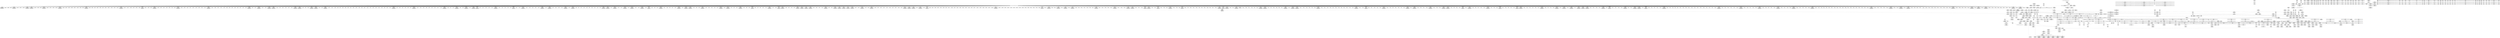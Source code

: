 digraph {
	CE0x4a38150 [shape=record,shape=Mrecord,label="{CE0x4a38150|8:_i32,_:_CRE_68,69_}"]
	CE0x4a8de10 [shape=record,shape=Mrecord,label="{CE0x4a8de10|272:_i8*,_:_CRE_1584,1592_|*MultipleSource*|Function::selinux_quotactl&Arg::sb::|Function::superblock_has_perm&Arg::sb::|security/selinux/hooks.c,1865}"]
	CE0x4a9a320 [shape=record,shape=Mrecord,label="{CE0x4a9a320|272:_i8*,_:_CRE_580,581_}"]
	CE0x4a3b9e0 [shape=record,shape=Mrecord,label="{CE0x4a3b9e0|GLOBAL:_current_task|Global_var:current_task|*SummSink*}"]
	CE0x4a36140 [shape=record,shape=Mrecord,label="{CE0x4a36140|__llvm_gcov_indirect_counter_increment:_counter|*SummSink*}"]
	CE0x4a8c800 [shape=record,shape=Mrecord,label="{CE0x4a8c800|272:_i8*,_:_CRE_1363,1364_}"]
	CE0x4a5ccd0 [shape=record,shape=Mrecord,label="{CE0x4a5ccd0|_call_void___llvm_gcov_indirect_counter_increment(i32*___llvm_gcov_global_state_pred150,_i64**_getelementptr_inbounds_(_3_x_i64*_,_3_x_i64*_*___llvm_gcda_edge_table149,_i64_0,_i64_2)),_!dbg_!27753|security/selinux/hooks.c,2033|*SummSink*}"]
	CE0x4a9bca0 [shape=record,shape=Mrecord,label="{CE0x4a9bca0|272:_i8*,_:_CRE_604,605_}"]
	CE0x4a59a30 [shape=record,shape=Mrecord,label="{CE0x4a59a30|avc_has_perm:_ssid|Function::avc_has_perm&Arg::ssid::|*SummSource*}"]
	CE0x4a88ed0 [shape=record,shape=Mrecord,label="{CE0x4a88ed0|272:_i8*,_:_CRE_1309,1310_}"]
	CE0x4a37410 [shape=record,shape=Mrecord,label="{CE0x4a37410|i64*_getelementptr_inbounds_(_2_x_i64_,_2_x_i64_*___llvm_gcov_ctr98,_i64_0,_i64_1)|*Constant*|*SummSource*}"]
	CE0x4a56540 [shape=record,shape=Mrecord,label="{CE0x4a56540|cred_sid:_tmp3|*SummSink*}"]
	CE0x4a9aba0 [shape=record,shape=Mrecord,label="{CE0x4a9aba0|272:_i8*,_:_CRE_588,589_}"]
	CE0x4aa7e20 [shape=record,shape=Mrecord,label="{CE0x4aa7e20|272:_i8*,_:_CRE_2248,2256_|*MultipleSource*|Function::selinux_quotactl&Arg::sb::|Function::superblock_has_perm&Arg::sb::|security/selinux/hooks.c,1865}"]
	CE0x4a9b860 [shape=record,shape=Mrecord,label="{CE0x4a9b860|272:_i8*,_:_CRE_600,601_}"]
	CE0x4a16b20 [shape=record,shape=Mrecord,label="{CE0x4a16b20|cred_sid:_tmp|*SummSource*}"]
	CE0x4a8bb40 [shape=record,shape=Mrecord,label="{CE0x4a8bb40|272:_i8*,_:_CRE_1351,1352_}"]
	CE0x4abe7d0 [shape=record,shape=Mrecord,label="{CE0x4abe7d0|8:_i32,_:_CRE_38,39_}"]
	CE0x4a2a4b0 [shape=record,shape=Mrecord,label="{CE0x4a2a4b0|i64_10|*Constant*|*SummSource*}"]
	CE0x4ac0340 [shape=record,shape=Mrecord,label="{CE0x4ac0340|8:_i32,_:_CRE_66,67_}"]
	CE0x4a763f0 [shape=record,shape=Mrecord,label="{CE0x4a763f0|272:_i8*,_:_CRE_447,448_}"]
	"CONST[source:2(external),value:2(dynamic)][purpose:{subject}]"
	CE0x4a39d50 [shape=record,shape=Mrecord,label="{CE0x4a39d50|8:_i32,_:_CRE_96,97_}"]
	CE0x4a8ea70 [shape=record,shape=Mrecord,label="{CE0x4a8ea70|272:_i8*,_:_CRE_1617,1618_}"]
	CE0x4a9c850 [shape=record,shape=Mrecord,label="{CE0x4a9c850|272:_i8*,_:_CRE_615,616_}"]
	CE0x4a3fcd0 [shape=record,shape=Mrecord,label="{CE0x4a3fcd0|GLOBAL:_selinux_quotactl.__warned|Global_var:selinux_quotactl.__warned|*SummSink*}"]
	CE0x4ac3030 [shape=record,shape=Mrecord,label="{CE0x4ac3030|8:_i32,_:_CRE_220,221_}"]
	CE0x4a84240 [shape=record,shape=Mrecord,label="{CE0x4a84240|_call_void_mcount()_#3}"]
	CE0x4a56e80 [shape=record,shape=Mrecord,label="{CE0x4a56e80|avc_has_perm:_requested|Function::avc_has_perm&Arg::requested::|*SummSource*}"]
	CE0x4a73a80 [shape=record,shape=Mrecord,label="{CE0x4a73a80|272:_i8*,_:_CRE_408,409_}"]
	CE0x669f3b0 [shape=record,shape=Mrecord,label="{CE0x669f3b0|_call_void_mcount()_#3|*SummSink*}"]
	CE0x4ac5340 [shape=record,shape=Mrecord,label="{CE0x4ac5340|8:_i32,_:_CRE_253,254_}"]
	CE0x4a9b310 [shape=record,shape=Mrecord,label="{CE0x4a9b310|272:_i8*,_:_CRE_595,596_}"]
	CE0x4ac0040 [shape=record,shape=Mrecord,label="{CE0x4ac0040|8:_i32,_:_CRE_63,64_}"]
	CE0x4a8ca20 [shape=record,shape=Mrecord,label="{CE0x4a8ca20|272:_i8*,_:_CRE_1365,1366_}"]
	CE0x4ac2210 [shape=record,shape=Mrecord,label="{CE0x4ac2210|8:_i32,_:_CRE_208,209_}"]
	CE0x4a36420 [shape=record,shape=Mrecord,label="{CE0x4a36420|__llvm_gcov_indirect_counter_increment:_tmp2|*SummSink*}"]
	CE0x4a75b70 [shape=record,shape=Mrecord,label="{CE0x4a75b70|272:_i8*,_:_CRE_439,440_}"]
	CE0x4a9bdb0 [shape=record,shape=Mrecord,label="{CE0x4a9bdb0|272:_i8*,_:_CRE_605,606_}"]
	CE0x4a5b950 [shape=record,shape=Mrecord,label="{CE0x4a5b950|superblock_has_perm:_sb|Function::superblock_has_perm&Arg::sb::|*SummSource*}"]
	CE0x4a4ac10 [shape=record,shape=Mrecord,label="{CE0x4a4ac10|selinux_quotactl:_tmp28|security/selinux/hooks.c,2033|*SummSource*}"]
	CE0x4a87550 [shape=record,shape=Mrecord,label="{CE0x4a87550|272:_i8*,_:_CRE_1267,1268_}"]
	CE0x4ac2840 [shape=record,shape=Mrecord,label="{CE0x4ac2840|8:_i32,_:_CRE_212,213_}"]
	CE0x4a4b8f0 [shape=record,shape=Mrecord,label="{CE0x4a4b8f0|selinux_quotactl:_call11|security/selinux/hooks.c,2033}"]
	CE0x4a89940 [shape=record,shape=Mrecord,label="{CE0x4a89940|272:_i8*,_:_CRE_1319,1320_}"]
	CE0x4a18b10 [shape=record,shape=Mrecord,label="{CE0x4a18b10|selinux_quotactl:_cmds|Function::selinux_quotactl&Arg::cmds::|*SummSink*}"]
	CE0x4aa4840 [shape=record,shape=Mrecord,label="{CE0x4aa4840|272:_i8*,_:_CRE_1768,1776_|*MultipleSource*|Function::selinux_quotactl&Arg::sb::|Function::superblock_has_perm&Arg::sb::|security/selinux/hooks.c,1865}"]
	CE0x4a8ae80 [shape=record,shape=Mrecord,label="{CE0x4a8ae80|272:_i8*,_:_CRE_1339,1340_}"]
	CE0x4a8b2c0 [shape=record,shape=Mrecord,label="{CE0x4a8b2c0|272:_i8*,_:_CRE_1343,1344_}"]
	CE0x4ac7e70 [shape=record,shape=Mrecord,label="{CE0x4ac7e70|superblock_has_perm:_tmp5|security/selinux/hooks.c,1865}"]
	CE0x4a262e0 [shape=record,shape=Mrecord,label="{CE0x4a262e0|selinux_quotactl:_tmp21|security/selinux/hooks.c,2019}"]
	CE0x4a8f5e0 [shape=record,shape=Mrecord,label="{CE0x4a8f5e0|272:_i8*,_:_CRE_1627,1628_}"]
	CE0x4a1d6b0 [shape=record,shape=Mrecord,label="{CE0x4a1d6b0|GLOBAL:_superblock_has_perm|*Constant*}"]
	CE0x4aa1e90 [shape=record,shape=Mrecord,label="{CE0x4aa1e90|272:_i8*,_:_CRE_1245,1246_}"]
	CE0x4ac7210 [shape=record,shape=Mrecord,label="{CE0x4ac7210|superblock_has_perm:_tmp6|security/selinux/hooks.c,1866|*SummSource*}"]
	CE0x4a93270 [shape=record,shape=Mrecord,label="{CE0x4a93270|272:_i8*,_:_CRE_1684,1685_}"]
	CE0x4aa8450 [shape=record,shape=Mrecord,label="{CE0x4aa8450|272:_i8*,_:_CRE_2268,2304_|*MultipleSource*|Function::selinux_quotactl&Arg::sb::|Function::superblock_has_perm&Arg::sb::|security/selinux/hooks.c,1865}"]
	CE0x4a8c6f0 [shape=record,shape=Mrecord,label="{CE0x4a8c6f0|272:_i8*,_:_CRE_1362,1363_}"]
	CE0x4a75620 [shape=record,shape=Mrecord,label="{CE0x4a75620|272:_i8*,_:_CRE_434,435_}"]
	CE0x5f55860 [shape=record,shape=Mrecord,label="{CE0x5f55860|selinux_quotactl:_tmp16|security/selinux/hooks.c,2016}"]
	CE0x4a3b7c0 [shape=record,shape=Mrecord,label="{CE0x4a3b7c0|GLOBAL:_current_task|Global_var:current_task|*SummSource*}"]
	CE0x4a936b0 [shape=record,shape=Mrecord,label="{CE0x4a936b0|272:_i8*,_:_CRE_1688,1696_|*MultipleSource*|Function::selinux_quotactl&Arg::sb::|Function::superblock_has_perm&Arg::sb::|security/selinux/hooks.c,1865}"]
	CE0x4a8f1a0 [shape=record,shape=Mrecord,label="{CE0x4a8f1a0|272:_i8*,_:_CRE_1623,1624_}"]
	CE0x4a1ba60 [shape=record,shape=Mrecord,label="{CE0x4a1ba60|272:_i8*,_:_CRE_40,48_|*MultipleSource*|Function::selinux_quotactl&Arg::sb::|Function::superblock_has_perm&Arg::sb::|security/selinux/hooks.c,1865}"]
	CE0x4a19730 [shape=record,shape=Mrecord,label="{CE0x4a19730|i64_5|*Constant*|*SummSource*}"]
	CE0x4a86a40 [shape=record,shape=Mrecord,label="{CE0x4a86a40|i32_-1|*Constant*|*SummSource*}"]
	CE0x4a8d2a0 [shape=record,shape=Mrecord,label="{CE0x4a8d2a0|272:_i8*,_:_CRE_1373,1374_}"]
	CE0x4ac4ce0 [shape=record,shape=Mrecord,label="{CE0x4ac4ce0|8:_i32,_:_CRE_247,248_}"]
	CE0x4a569f0 [shape=record,shape=Mrecord,label="{CE0x4a569f0|avc_has_perm:_tclass|Function::avc_has_perm&Arg::tclass::|*SummSink*}"]
	CE0x4a24b10 [shape=record,shape=Mrecord,label="{CE0x4a24b10|selinux_quotactl:_tmp10|security/selinux/hooks.c,2016|*SummSource*}"]
	CE0x4a81000 [shape=record,shape=Mrecord,label="{CE0x4a81000|__llvm_gcov_indirect_counter_increment:_counter|*SummSource*}"]
	CE0x4ac5ab0 [shape=record,shape=Mrecord,label="{CE0x4ac5ab0|8:_i32,_:_CRE_260,261_}"]
	CE0x4a925b0 [shape=record,shape=Mrecord,label="{CE0x4a925b0|272:_i8*,_:_CRE_1672,1673_}"]
	CE0x4a4bfa0 [shape=record,shape=Mrecord,label="{CE0x4a4bfa0|i32_512|*Constant*|*SummSink*}"]
	CE0x4ac3140 [shape=record,shape=Mrecord,label="{CE0x4ac3140|8:_i32,_:_CRE_221,222_}"]
	CE0x4aa6310 [shape=record,shape=Mrecord,label="{CE0x4aa6310|272:_i8*,_:_CRE_1872,1873_}"]
	CE0x4a804a0 [shape=record,shape=Mrecord,label="{CE0x4a804a0|_ret_i32_%tmp6,_!dbg_!27716|security/selinux/hooks.c,197|*SummSink*}"]
	CE0x4a770b0 [shape=record,shape=Mrecord,label="{CE0x4a770b0|272:_i8*,_:_CRE_459,460_}"]
	CE0x4a33c20 [shape=record,shape=Mrecord,label="{CE0x4a33c20|i32_8388615|*Constant*|*SummSource*}"]
	CE0x4a8a600 [shape=record,shape=Mrecord,label="{CE0x4a8a600|272:_i8*,_:_CRE_1331,1332_}"]
	CE0x4a74850 [shape=record,shape=Mrecord,label="{CE0x4a74850|272:_i8*,_:_CRE_421,422_}"]
	CE0x4a18210 [shape=record,shape=Mrecord,label="{CE0x4a18210|GLOBAL:___llvm_gcov_global_state_pred150|Global_var:__llvm_gcov_global_state_pred150|*SummSink*}"]
	CE0x4a86b50 [shape=record,shape=Mrecord,label="{CE0x4a86b50|i32_-1|*Constant*|*SummSink*}"]
	CE0x4a89720 [shape=record,shape=Mrecord,label="{CE0x4a89720|272:_i8*,_:_CRE_1317,1318_}"]
	CE0x4a904c0 [shape=record,shape=Mrecord,label="{CE0x4a904c0|272:_i8*,_:_CRE_1641,1642_}"]
	CE0x4a250e0 [shape=record,shape=Mrecord,label="{CE0x4a250e0|i64*_getelementptr_inbounds_(_2_x_i64_,_2_x_i64_*___llvm_gcov_ctr151,_i64_0,_i64_0)|*Constant*|*SummSink*}"]
	CE0x4a2d490 [shape=record,shape=Mrecord,label="{CE0x4a2d490|_call_void___llvm_gcov_indirect_counter_increment(i32*___llvm_gcov_global_state_pred150,_i64**_getelementptr_inbounds_(_3_x_i64*_,_3_x_i64*_*___llvm_gcda_edge_table149,_i64_0,_i64_2)),_!dbg_!27753|security/selinux/hooks.c,2033}"]
	CE0x4aa2d70 [shape=record,shape=Mrecord,label="{CE0x4aa2d70|272:_i8*,_:_CRE_1259,1260_}"]
	CE0x4a0d150 [shape=record,shape=Mrecord,label="{CE0x4a0d150|_call_void___llvm_gcov_indirect_counter_increment(i32*___llvm_gcov_global_state_pred150,_i64**_getelementptr_inbounds_(_3_x_i64*_,_3_x_i64*_*___llvm_gcda_edge_table149,_i64_0,_i64_1)),_!dbg_!27749|security/selinux/hooks.c,2028|*SummSink*}"]
	CE0x4a89b60 [shape=record,shape=Mrecord,label="{CE0x4a89b60|272:_i8*,_:_CRE_1321,1322_}"]
	CE0x4a24a30 [shape=record,shape=Mrecord,label="{CE0x4a24a30|selinux_quotactl:_tmp10|security/selinux/hooks.c,2016}"]
	CE0x4a5bcb0 [shape=record,shape=Mrecord,label="{CE0x4a5bcb0|i32_256|*Constant*|*SummSource*}"]
	CE0x4a7a580 [shape=record,shape=Mrecord,label="{CE0x4a7a580|i64*_getelementptr_inbounds_(_27_x_i64_,_27_x_i64_*___llvm_gcov_ctr148,_i64_0,_i64_24)|*Constant*|*SummSink*}"]
	CE0x4a39450 [shape=record,shape=Mrecord,label="{CE0x4a39450|8:_i32,_:_CRE_87,88_}"]
	CE0x4a0e0b0 [shape=record,shape=Mrecord,label="{CE0x4a0e0b0|i1_true|*Constant*|*SummSource*}"]
	CE0x4a18aa0 [shape=record,shape=Mrecord,label="{CE0x4a18aa0|i32_8388612|*Constant*|*SummSink*}"]
	CE0x4a978a0 [shape=record,shape=Mrecord,label="{CE0x4a978a0|_call_void_mcount()_#3}"]
	CE0x4a953d0 [shape=record,shape=Mrecord,label="{CE0x4a953d0|272:_i8*,_:_CRE_344,352_|*MultipleSource*|Function::selinux_quotactl&Arg::sb::|Function::superblock_has_perm&Arg::sb::|security/selinux/hooks.c,1865}"]
	CE0x4a8a0b0 [shape=record,shape=Mrecord,label="{CE0x4a8a0b0|272:_i8*,_:_CRE_1326,1327_}"]
	CE0x4a99660 [shape=record,shape=Mrecord,label="{CE0x4a99660|272:_i8*,_:_CRE_568,569_}"]
	CE0x4a9bec0 [shape=record,shape=Mrecord,label="{CE0x4a9bec0|272:_i8*,_:_CRE_606,607_}"]
	CE0x4aa6730 [shape=record,shape=Mrecord,label="{CE0x4aa6730|272:_i8*,_:_CRE_1874,1875_}"]
	CE0x4a5af00 [shape=record,shape=Mrecord,label="{CE0x4a5af00|superblock_has_perm:_entry|*SummSource*}"]
	CE0x4a77cb0 [shape=record,shape=Mrecord,label="{CE0x4a77cb0|superblock_has_perm:_tmp1|*SummSink*}"]
	CE0x4a37310 [shape=record,shape=Mrecord,label="{CE0x4a37310|i64*_getelementptr_inbounds_(_2_x_i64_,_2_x_i64_*___llvm_gcov_ctr98,_i64_0,_i64_1)|*Constant*}"]
	CE0x4a75510 [shape=record,shape=Mrecord,label="{CE0x4a75510|272:_i8*,_:_CRE_433,434_}"]
	CE0x4a97df0 [shape=record,shape=Mrecord,label="{CE0x4a97df0|272:_i8*,_:_CRE_496,504_|*MultipleSource*|Function::selinux_quotactl&Arg::sb::|Function::superblock_has_perm&Arg::sb::|security/selinux/hooks.c,1865}"]
	CE0x4a14690 [shape=record,shape=Mrecord,label="{CE0x4a14690|__llvm_gcov_indirect_counter_increment:_predecessor|Function::__llvm_gcov_indirect_counter_increment&Arg::predecessor::|*SummSink*}"]
	CE0x4a26c50 [shape=record,shape=Mrecord,label="{CE0x4a26c50|selinux_quotactl:_tmp13|security/selinux/hooks.c,2016}"]
	CE0x4a538a0 [shape=record,shape=Mrecord,label="{CE0x4a538a0|cred_sid:_tmp4|*LoadInst*|security/selinux/hooks.c,196|*SummSource*}"]
	CE0x4a39550 [shape=record,shape=Mrecord,label="{CE0x4a39550|8:_i32,_:_CRE_88,89_}"]
	CE0x4a27330 [shape=record,shape=Mrecord,label="{CE0x4a27330|i32_78|*Constant*|*SummSource*}"]
	CE0x4a200d0 [shape=record,shape=Mrecord,label="{CE0x4a200d0|i32_1|*Constant*}"]
	CE0x4aa4420 [shape=record,shape=Mrecord,label="{CE0x4aa4420|272:_i8*,_:_CRE_1752,1760_|*MultipleSource*|Function::selinux_quotactl&Arg::sb::|Function::superblock_has_perm&Arg::sb::|security/selinux/hooks.c,1865}"]
	CE0x4a8a2d0 [shape=record,shape=Mrecord,label="{CE0x4a8a2d0|272:_i8*,_:_CRE_1328,1329_}"]
	CE0x4a13760 [shape=record,shape=Mrecord,label="{CE0x4a13760|_call_void_mcount()_#3}"]
	CE0x4a77820 [shape=record,shape=Mrecord,label="{CE0x4a77820|272:_i8*,_:_CRE_480,488_|*MultipleSource*|Function::selinux_quotactl&Arg::sb::|Function::superblock_has_perm&Arg::sb::|security/selinux/hooks.c,1865}"]
	CE0x4a8bc50 [shape=record,shape=Mrecord,label="{CE0x4a8bc50|272:_i8*,_:_CRE_1352,1353_}"]
	CE0x4a279b0 [shape=record,shape=Mrecord,label="{CE0x4a279b0|selinux_quotactl:_sw.bb|*SummSource*}"]
	CE0x4a915c0 [shape=record,shape=Mrecord,label="{CE0x4a915c0|272:_i8*,_:_CRE_1657,1658_}"]
	CE0x4aa0b70 [shape=record,shape=Mrecord,label="{CE0x4aa0b70|272:_i8*,_:_CRE_1227,1228_}"]
	CE0x4abf540 [shape=record,shape=Mrecord,label="{CE0x4abf540|8:_i32,_:_CRE_52,53_}"]
	CE0x4a20870 [shape=record,shape=Mrecord,label="{CE0x4a20870|%struct.super_block*_null|*Constant*|*SummSource*}"]
	CE0x4a72980 [shape=record,shape=Mrecord,label="{CE0x4a72980|272:_i8*,_:_CRE_393,394_}"]
	CE0x4a29bd0 [shape=record,shape=Mrecord,label="{CE0x4a29bd0|selinux_quotactl:_tmp7|security/selinux/hooks.c,2016|*SummSink*}"]
	CE0x4a13f00 [shape=record,shape=Mrecord,label="{CE0x4a13f00|get_current:_tmp1}"]
	CE0x4a866c0 [shape=record,shape=Mrecord,label="{CE0x4a866c0|i64*_getelementptr_inbounds_(_2_x_i64_,_2_x_i64_*___llvm_gcov_ctr131,_i64_0,_i64_1)|*Constant*|*SummSink*}"]
	CE0x4a9ffc0 [shape=record,shape=Mrecord,label="{CE0x4a9ffc0|272:_i8*,_:_CRE_1216,1217_}"]
	CE0x4a2f9a0 [shape=record,shape=Mrecord,label="{CE0x4a2f9a0|superblock_has_perm:_tmp1}"]
	CE0x4a92280 [shape=record,shape=Mrecord,label="{CE0x4a92280|272:_i8*,_:_CRE_1669,1670_}"]
	CE0x4a99990 [shape=record,shape=Mrecord,label="{CE0x4a99990|272:_i8*,_:_CRE_571,572_}"]
	CE0x4ac6ff0 [shape=record,shape=Mrecord,label="{CE0x4ac6ff0|superblock_has_perm:_call2|security/selinux/hooks.c,1866}"]
	CE0x4a3b4b0 [shape=record,shape=Mrecord,label="{CE0x4a3b4b0|272:_i8*,_:_CRE_160,176_|*MultipleSource*|Function::selinux_quotactl&Arg::sb::|Function::superblock_has_perm&Arg::sb::|security/selinux/hooks.c,1865}"]
	CE0x4a99dd0 [shape=record,shape=Mrecord,label="{CE0x4a99dd0|272:_i8*,_:_CRE_575,576_}"]
	CE0x4a31190 [shape=record,shape=Mrecord,label="{CE0x4a31190|272:_i8*,_:_CRE_184,188_|*MultipleSource*|Function::selinux_quotactl&Arg::sb::|Function::superblock_has_perm&Arg::sb::|security/selinux/hooks.c,1865}"]
	CE0x4aa0400 [shape=record,shape=Mrecord,label="{CE0x4aa0400|272:_i8*,_:_CRE_1220,1221_}"]
	CE0x4aa5ef0 [shape=record,shape=Mrecord,label="{CE0x4aa5ef0|272:_i8*,_:_CRE_1856,1864_|*MultipleSource*|Function::selinux_quotactl&Arg::sb::|Function::superblock_has_perm&Arg::sb::|security/selinux/hooks.c,1865}"]
	CE0x4ac48a0 [shape=record,shape=Mrecord,label="{CE0x4ac48a0|8:_i32,_:_CRE_243,244_}"]
	CE0x4a9a650 [shape=record,shape=Mrecord,label="{CE0x4a9a650|272:_i8*,_:_CRE_583,584_}"]
	CE0x4abe8a0 [shape=record,shape=Mrecord,label="{CE0x4abe8a0|8:_i32,_:_CRE_39,40_}"]
	CE0x4a103c0 [shape=record,shape=Mrecord,label="{CE0x4a103c0|superblock_has_perm:_entry}"]
	CE0x4a26cc0 [shape=record,shape=Mrecord,label="{CE0x4a26cc0|selinux_quotactl:_tmp13|security/selinux/hooks.c,2016|*SummSource*}"]
	CE0x4a93ce0 [shape=record,shape=Mrecord,label="{CE0x4a93ce0|272:_i8*,_:_CRE_1720,1728_|*MultipleSource*|Function::selinux_quotactl&Arg::sb::|Function::superblock_has_perm&Arg::sb::|security/selinux/hooks.c,1865}"]
	CE0x4a976b0 [shape=record,shape=Mrecord,label="{CE0x4a976b0|COLLAPSED:_GCMRE___llvm_gcov_ctr98_internal_global_2_x_i64_zeroinitializer:_elem_0:default:}"]
	CE0x4a24190 [shape=record,shape=Mrecord,label="{CE0x4a24190|selinux_quotactl:_tmp18|security/selinux/hooks.c,2016|*SummSink*}"]
	CE0x4a750d0 [shape=record,shape=Mrecord,label="{CE0x4a750d0|272:_i8*,_:_CRE_429,430_}"]
	CE0x4a1c430 [shape=record,shape=Mrecord,label="{CE0x4a1c430|selinux_quotactl:_tmp26|security/selinux/hooks.c,2028|*SummSource*}"]
	CE0x4a8af90 [shape=record,shape=Mrecord,label="{CE0x4a8af90|272:_i8*,_:_CRE_1340,1341_}"]
	CE0x4a91a00 [shape=record,shape=Mrecord,label="{CE0x4a91a00|272:_i8*,_:_CRE_1661,1662_}"]
	CE0x4a98180 [shape=record,shape=Mrecord,label="{CE0x4a98180|272:_i8*,_:_CRE_512,528_|*MultipleSource*|Function::selinux_quotactl&Arg::sb::|Function::superblock_has_perm&Arg::sb::|security/selinux/hooks.c,1865}"]
	CE0x4a12f80 [shape=record,shape=Mrecord,label="{CE0x4a12f80|GLOBAL:_get_current|*Constant*|*SummSource*}"]
	CE0x4a3b680 [shape=record,shape=Mrecord,label="{CE0x4a3b680|272:_i8*,_:_CRE_176,184_|*MultipleSource*|Function::selinux_quotactl&Arg::sb::|Function::superblock_has_perm&Arg::sb::|security/selinux/hooks.c,1865}"]
	CE0x4a07060 [shape=record,shape=Mrecord,label="{CE0x4a07060|selinux_quotactl:_tobool|security/selinux/hooks.c,2016|*SummSink*}"]
	CE0x4a4ae00 [shape=record,shape=Mrecord,label="{CE0x4a4ae00|selinux_quotactl:_tmp29|security/selinux/hooks.c,2033|*SummSink*}"]
	CE0x4a8d3b0 [shape=record,shape=Mrecord,label="{CE0x4a8d3b0|272:_i8*,_:_CRE_1374,1375_}"]
	CE0x4a9d730 [shape=record,shape=Mrecord,label="{CE0x4a9d730|272:_i8*,_:_CRE_629,630_}"]
	CE0x4aba210 [shape=record,shape=Mrecord,label="{CE0x4aba210|8:_i32,_:_CRE_33,34_}"]
	CE0x49f7b20 [shape=record,shape=Mrecord,label="{CE0x49f7b20|selinux_quotactl:_tmp3}"]
	CE0x4aa4c60 [shape=record,shape=Mrecord,label="{CE0x4aa4c60|272:_i8*,_:_CRE_1784,1792_|*MultipleSource*|Function::selinux_quotactl&Arg::sb::|Function::superblock_has_perm&Arg::sb::|security/selinux/hooks.c,1865}"]
	CE0x4a07530 [shape=record,shape=Mrecord,label="{CE0x4a07530|i64_3|*Constant*}"]
	CE0x4a9ceb0 [shape=record,shape=Mrecord,label="{CE0x4a9ceb0|272:_i8*,_:_CRE_621,622_}"]
	CE0x4a88100 [shape=record,shape=Mrecord,label="{CE0x4a88100|272:_i8*,_:_CRE_1278,1279_}"]
	CE0x4a84310 [shape=record,shape=Mrecord,label="{CE0x4a84310|_call_void_mcount()_#3|*SummSource*}"]
	CE0x4a14d00 [shape=record,shape=Mrecord,label="{CE0x4a14d00|__llvm_gcov_indirect_counter_increment:_counters|Function::__llvm_gcov_indirect_counter_increment&Arg::counters::|*SummSource*}"]
	CE0x4a9c1f0 [shape=record,shape=Mrecord,label="{CE0x4a9c1f0|272:_i8*,_:_CRE_609,610_}"]
	CE0x4a917e0 [shape=record,shape=Mrecord,label="{CE0x4a917e0|272:_i8*,_:_CRE_1659,1660_}"]
	CE0x4a71e60 [shape=record,shape=Mrecord,label="{CE0x4a71e60|__llvm_gcov_indirect_counter_increment:_tmp5|*SummSource*}"]
	CE0x4ac78f0 [shape=record,shape=Mrecord,label="{CE0x4ac78f0|i16_5|*Constant*}"]
	CE0x4a97f70 [shape=record,shape=Mrecord,label="{CE0x4a97f70|272:_i8*,_:_CRE_504,512_|*MultipleSource*|Function::selinux_quotactl&Arg::sb::|Function::superblock_has_perm&Arg::sb::|security/selinux/hooks.c,1865}"]
	CE0x4a9cc90 [shape=record,shape=Mrecord,label="{CE0x4a9cc90|272:_i8*,_:_CRE_619,620_}"]
	CE0x4ac4570 [shape=record,shape=Mrecord,label="{CE0x4ac4570|8:_i32,_:_CRE_240,241_}"]
	CE0x4aa2710 [shape=record,shape=Mrecord,label="{CE0x4aa2710|272:_i8*,_:_CRE_1253,1254_}"]
	CE0x4ac59a0 [shape=record,shape=Mrecord,label="{CE0x4ac59a0|8:_i32,_:_CRE_259,260_}"]
	CE0x4aa24f0 [shape=record,shape=Mrecord,label="{CE0x4aa24f0|272:_i8*,_:_CRE_1251,1252_}"]
	CE0x4a2fcb0 [shape=record,shape=Mrecord,label="{CE0x4a2fcb0|GLOBAL:_lockdep_rcu_suspicious|*Constant*}"]
	CE0x4a5a9d0 [shape=record,shape=Mrecord,label="{CE0x4a5a9d0|0:_i32,_4:_i32,_8:_i32,_12:_i32,_:_CMRE_12,16_|*MultipleSource*|security/selinux/hooks.c,196|security/selinux/hooks.c,197|*LoadInst*|security/selinux/hooks.c,196}"]
	CE0x4a0cad0 [shape=record,shape=Mrecord,label="{CE0x4a0cad0|selinux_quotactl:_tmp15|security/selinux/hooks.c,2016|*SummSink*}"]
	CE0x4a88950 [shape=record,shape=Mrecord,label="{CE0x4a88950|272:_i8*,_:_CRE_1305,1306_}"]
	CE0x4a0f050 [shape=record,shape=Mrecord,label="{CE0x4a0f050|i64*_getelementptr_inbounds_(_27_x_i64_,_27_x_i64_*___llvm_gcov_ctr148,_i64_0,_i64_12)|*Constant*|*SummSink*}"]
	CE0x4a37960 [shape=record,shape=Mrecord,label="{CE0x4a37960|i64*_getelementptr_inbounds_(_2_x_i64_,_2_x_i64_*___llvm_gcov_ctr151,_i64_0,_i64_0)|*Constant*}"]
	CE0x4ac6440 [shape=record,shape=Mrecord,label="{CE0x4ac6440|8:_i32,_:_CRE_269,270_}"]
	CE0x4a39850 [shape=record,shape=Mrecord,label="{CE0x4a39850|8:_i32,_:_CRE_91,92_}"]
	CE0x4a219b0 [shape=record,shape=Mrecord,label="{CE0x4a219b0|i32_8388609|*Constant*|*SummSink*}"]
	CE0x4a25f90 [shape=record,shape=Mrecord,label="{CE0x4a25f90|GLOBAL:___llvm_gcov_indirect_counter_increment|*Constant*|*SummSource*}"]
	CE0x4a7ad40 [shape=record,shape=Mrecord,label="{CE0x4a7ad40|selinux_quotactl:_tmp31|security/selinux/hooks.c,2036}"]
	CE0x4a0a0a0 [shape=record,shape=Mrecord,label="{CE0x4a0a0a0|selinux_quotactl:_tmp17|security/selinux/hooks.c,2016}"]
	CE0x4aa58c0 [shape=record,shape=Mrecord,label="{CE0x4aa58c0|272:_i8*,_:_CRE_1832,1840_|*MultipleSource*|Function::selinux_quotactl&Arg::sb::|Function::superblock_has_perm&Arg::sb::|security/selinux/hooks.c,1865}"]
	CE0x4a52e60 [shape=record,shape=Mrecord,label="{CE0x4a52e60|cred_sid:_security|security/selinux/hooks.c,196|*SummSource*}"]
	CE0x4a85880 [shape=record,shape=Mrecord,label="{CE0x4a85880|__llvm_gcov_indirect_counter_increment:_bb4}"]
	CE0x4a7d9f0 [shape=record,shape=Mrecord,label="{CE0x4a7d9f0|selinux_quotactl:_tmp34|security/selinux/hooks.c,2040|*SummSink*}"]
	CE0x4ac5120 [shape=record,shape=Mrecord,label="{CE0x4ac5120|8:_i32,_:_CRE_251,252_}"]
	CE0x4a7a5f0 [shape=record,shape=Mrecord,label="{CE0x4a7a5f0|selinux_quotactl:_tmp30|security/selinux/hooks.c,2036|*SummSource*}"]
	CE0x4a3c7a0 [shape=record,shape=Mrecord,label="{CE0x4a3c7a0|i64_11|*Constant*}"]
	CE0x4a15ed0 [shape=record,shape=Mrecord,label="{CE0x4a15ed0|selinux_quotactl:_tmp5|security/selinux/hooks.c,2016}"]
	CE0x4a80ed0 [shape=record,shape=Mrecord,label="{CE0x4a80ed0|__llvm_gcov_indirect_counter_increment:_counter}"]
	CE0x4a0e210 [shape=record,shape=Mrecord,label="{CE0x4a0e210|selinux_quotactl:_tmp14|security/selinux/hooks.c,2016|*SummSource*}"]
	CE0x4abe630 [shape=record,shape=Mrecord,label="{CE0x4abe630|8:_i32,_:_CRE_36,37_}"]
	CE0x4a76610 [shape=record,shape=Mrecord,label="{CE0x4a76610|272:_i8*,_:_CRE_449,450_}"]
	CE0x4ac3ad0 [shape=record,shape=Mrecord,label="{CE0x4ac3ad0|8:_i32,_:_CRE_230,231_}"]
	CE0x4a4be90 [shape=record,shape=Mrecord,label="{CE0x4a4be90|i32_512|*Constant*|*SummSource*}"]
	CE0x4a9cfc0 [shape=record,shape=Mrecord,label="{CE0x4a9cfc0|272:_i8*,_:_CRE_622,623_}"]
	CE0x4a2e4c0 [shape=record,shape=Mrecord,label="{CE0x4a2e4c0|selinux_quotactl:_tmp12|security/selinux/hooks.c,2016|*SummSource*}"]
	CE0x4a110e0 [shape=record,shape=Mrecord,label="{CE0x4a110e0|COLLAPSED:_GCMRE_current_task_external_global_%struct.task_struct*:_elem_0::|security/selinux/hooks.c,2016}"]
	CE0x4ac2790 [shape=record,shape=Mrecord,label="{CE0x4ac2790|8:_i32,_:_CRE_211,212_}"]
	CE0x4a73860 [shape=record,shape=Mrecord,label="{CE0x4a73860|272:_i8*,_:_CRE_406,407_}"]
	CE0x4a7f830 [shape=record,shape=Mrecord,label="{CE0x4a7f830|cred_sid:_entry}"]
	CE0x4a8c4d0 [shape=record,shape=Mrecord,label="{CE0x4a8c4d0|272:_i8*,_:_CRE_1360,1361_}"]
	CE0x4a1fda0 [shape=record,shape=Mrecord,label="{CE0x4a1fda0|cred_sid:_tmp4|*LoadInst*|security/selinux/hooks.c,196|*SummSink*}"]
	CE0x4ac7a20 [shape=record,shape=Mrecord,label="{CE0x4ac7a20|i16_5|*Constant*|*SummSource*}"]
	CE0x4a8c5e0 [shape=record,shape=Mrecord,label="{CE0x4a8c5e0|272:_i8*,_:_CRE_1361,1362_}"]
	CE0x4a08a80 [shape=record,shape=Mrecord,label="{CE0x4a08a80|selinux_quotactl:_sw.default|*SummSource*}"]
	CE0x5f55580 [shape=record,shape=Mrecord,label="{CE0x5f55580|i64*_getelementptr_inbounds_(_27_x_i64_,_27_x_i64_*___llvm_gcov_ctr148,_i64_0,_i64_8)|*Constant*|*SummSink*}"]
	CE0x4a75a60 [shape=record,shape=Mrecord,label="{CE0x4a75a60|272:_i8*,_:_CRE_438,439_}"]
	CE0x4a90f60 [shape=record,shape=Mrecord,label="{CE0x4a90f60|272:_i8*,_:_CRE_1651,1652_}"]
	CE0x4aa56b0 [shape=record,shape=Mrecord,label="{CE0x4aa56b0|272:_i8*,_:_CRE_1824,1828_|*MultipleSource*|Function::selinux_quotactl&Arg::sb::|Function::superblock_has_perm&Arg::sb::|security/selinux/hooks.c,1865}"]
	CE0x4a907f0 [shape=record,shape=Mrecord,label="{CE0x4a907f0|272:_i8*,_:_CRE_1644,1645_}"]
	CE0x4a87440 [shape=record,shape=Mrecord,label="{CE0x4a87440|272:_i8*,_:_CRE_1266,1267_}"]
	CE0x4a93380 [shape=record,shape=Mrecord,label="{CE0x4a93380|272:_i8*,_:_CRE_1685,1686_}"]
	CE0x4a57980 [shape=record,shape=Mrecord,label="{CE0x4a57980|i64*_getelementptr_inbounds_(_2_x_i64_,_2_x_i64_*___llvm_gcov_ctr131,_i64_0,_i64_0)|*Constant*|*SummSink*}"]
	CE0x4a7a660 [shape=record,shape=Mrecord,label="{CE0x4a7a660|selinux_quotactl:_tmp30|security/selinux/hooks.c,2036|*SummSink*}"]
	CE0x4ac49b0 [shape=record,shape=Mrecord,label="{CE0x4ac49b0|8:_i32,_:_CRE_244,245_}"]
	CE0x4a0e120 [shape=record,shape=Mrecord,label="{CE0x4a0e120|selinux_quotactl:_tmp14|security/selinux/hooks.c,2016}"]
	CE0x4a243f0 [shape=record,shape=Mrecord,label="{CE0x4a243f0|i8_1|*Constant*|*SummSink*}"]
	CE0x4a08450 [shape=record,shape=Mrecord,label="{CE0x4a08450|selinux_quotactl:_do.end|*SummSink*}"]
	CE0x4a92060 [shape=record,shape=Mrecord,label="{CE0x4a92060|272:_i8*,_:_CRE_1667,1668_}"]
	CE0x4a16fc0 [shape=record,shape=Mrecord,label="{CE0x4a16fc0|i32_2016|*Constant*|*SummSource*}"]
	CE0x4a9b640 [shape=record,shape=Mrecord,label="{CE0x4a9b640|272:_i8*,_:_CRE_598,599_}"]
	CE0x4ac1c10 [shape=record,shape=Mrecord,label="{CE0x4ac1c10|8:_i32,_:_CRE_184,192_|*MultipleSource*|security/selinux/hooks.c,1865|*LoadInst*|security/selinux/hooks.c,1865|security/selinux/hooks.c,1866}"]
	CE0x4a7c510 [shape=record,shape=Mrecord,label="{CE0x4a7c510|selinux_quotactl:_tmp33|security/selinux/hooks.c,2039}"]
	CE0x4a12d30 [shape=record,shape=Mrecord,label="{CE0x4a12d30|get_current:_tmp1|*SummSink*}"]
	CE0x4aa6520 [shape=record,shape=Mrecord,label="{CE0x4aa6520|272:_i8*,_:_CRE_1873,1874_}"]
	CE0x4a9b530 [shape=record,shape=Mrecord,label="{CE0x4a9b530|272:_i8*,_:_CRE_597,598_}"]
	CE0x4ac4bd0 [shape=record,shape=Mrecord,label="{CE0x4ac4bd0|8:_i32,_:_CRE_246,247_}"]
	CE0x4a02150 [shape=record,shape=Mrecord,label="{CE0x4a02150|selinux_quotactl:_land.lhs.true2|*SummSink*}"]
	CE0x4a7fac0 [shape=record,shape=Mrecord,label="{CE0x4a7fac0|superblock_has_perm:_s_security|security/selinux/hooks.c,1865|*SummSource*}"]
	CE0x4a97640 [shape=record,shape=Mrecord,label="{CE0x4a97640|get_current:_tmp}"]
	CE0x4a2d500 [shape=record,shape=Mrecord,label="{CE0x4a2d500|_ret_i32_%call2,_!dbg_!27722|security/selinux/hooks.c,1866|*SummSource*}"]
	CE0x4a88430 [shape=record,shape=Mrecord,label="{CE0x4a88430|272:_i8*,_:_CRE_1288,1296_|*MultipleSource*|Function::selinux_quotactl&Arg::sb::|Function::superblock_has_perm&Arg::sb::|security/selinux/hooks.c,1865}"]
	CE0x4aa2a40 [shape=record,shape=Mrecord,label="{CE0x4aa2a40|272:_i8*,_:_CRE_1256,1257_}"]
	CE0x4ac6bb0 [shape=record,shape=Mrecord,label="{CE0x4ac6bb0|8:_i32,_:_CRE_276,277_}"]
	CE0x4a82560 [shape=record,shape=Mrecord,label="{CE0x4a82560|superblock_has_perm:_tmp5|security/selinux/hooks.c,1865|*SummSink*}"]
	CE0x4a856b0 [shape=record,shape=Mrecord,label="{CE0x4a856b0|superblock_has_perm:_bb|*SummSink*}"]
	CE0x4aa1d80 [shape=record,shape=Mrecord,label="{CE0x4aa1d80|272:_i8*,_:_CRE_1244,1245_}"]
	CE0x4a226b0 [shape=record,shape=Mrecord,label="{CE0x4a226b0|i64_11|*Constant*|*SummSink*}"]
	CE0x4a348f0 [shape=record,shape=Mrecord,label="{CE0x4a348f0|__llvm_gcov_indirect_counter_increment:_bb}"]
	CE0x4a73ca0 [shape=record,shape=Mrecord,label="{CE0x4a73ca0|272:_i8*,_:_CRE_410,411_}"]
	CE0x4ac4130 [shape=record,shape=Mrecord,label="{CE0x4ac4130|8:_i32,_:_CRE_236,237_}"]
	CE0x4a771c0 [shape=record,shape=Mrecord,label="{CE0x4a771c0|272:_i8*,_:_CRE_460,461_}"]
	CE0x4a38850 [shape=record,shape=Mrecord,label="{CE0x4a38850|8:_i32,_:_CRE_75,76_}"]
	CE0x4a4c800 [shape=record,shape=Mrecord,label="{CE0x4a4c800|i64**_getelementptr_inbounds_(_3_x_i64*_,_3_x_i64*_*___llvm_gcda_edge_table149,_i64_0,_i64_0)|*Constant*}"]
	CE0x4aa77f0 [shape=record,shape=Mrecord,label="{CE0x4aa77f0|272:_i8*,_:_CRE_2056,2112_|*MultipleSource*|Function::selinux_quotactl&Arg::sb::|Function::superblock_has_perm&Arg::sb::|security/selinux/hooks.c,1865}"]
	CE0x4a3fe40 [shape=record,shape=Mrecord,label="{CE0x4a3fe40|selinux_quotactl:_tmp8|security/selinux/hooks.c,2016}"]
	CE0x4a9d510 [shape=record,shape=Mrecord,label="{CE0x4a9d510|272:_i8*,_:_CRE_627,628_}"]
	CE0x4aa6c90 [shape=record,shape=Mrecord,label="{CE0x4aa6c90|272:_i8*,_:_CRE_1879,1880_}"]
	CE0x4a5b720 [shape=record,shape=Mrecord,label="{CE0x4a5b720|superblock_has_perm:_perms|Function::superblock_has_perm&Arg::perms::}"]
	CE0x4a730f0 [shape=record,shape=Mrecord,label="{CE0x4a730f0|272:_i8*,_:_CRE_399,400_}"]
	CE0x4a25850 [shape=record,shape=Mrecord,label="{CE0x4a25850|__llvm_gcov_indirect_counter_increment:_predecessor|Function::__llvm_gcov_indirect_counter_increment&Arg::predecessor::}"]
	CE0x4a160c0 [shape=record,shape=Mrecord,label="{CE0x4a160c0|_ret_%struct.task_struct*_%tmp4,_!dbg_!27714|./arch/x86/include/asm/current.h,14|*SummSink*}"]
	CE0x4a74300 [shape=record,shape=Mrecord,label="{CE0x4a74300|272:_i8*,_:_CRE_416,417_}"]
	CE0x4a924a0 [shape=record,shape=Mrecord,label="{CE0x4a924a0|272:_i8*,_:_CRE_1671,1672_}"]
	CE0x4a90b20 [shape=record,shape=Mrecord,label="{CE0x4a90b20|272:_i8*,_:_CRE_1647,1648_}"]
	CE0x4ac5230 [shape=record,shape=Mrecord,label="{CE0x4ac5230|8:_i32,_:_CRE_252,253_}"]
	CE0x4a90190 [shape=record,shape=Mrecord,label="{CE0x4a90190|272:_i8*,_:_CRE_1638,1639_}"]
	CE0x4a9f740 [shape=record,shape=Mrecord,label="{CE0x4a9f740|272:_i8*,_:_CRE_1209,1210_}"]
	CE0x4a94770 [shape=record,shape=Mrecord,label="{CE0x4a94770|272:_i8*,_:_CRE_296,304_|*MultipleSource*|Function::selinux_quotactl&Arg::sb::|Function::superblock_has_perm&Arg::sb::|security/selinux/hooks.c,1865}"]
	CE0x4a57430 [shape=record,shape=Mrecord,label="{CE0x4a57430|avc_has_perm:_auditdata|Function::avc_has_perm&Arg::auditdata::|*SummSink*}"]
	CE0x4a8ac60 [shape=record,shape=Mrecord,label="{CE0x4a8ac60|272:_i8*,_:_CRE_1337,1338_}"]
	CE0x4a9b0f0 [shape=record,shape=Mrecord,label="{CE0x4a9b0f0|272:_i8*,_:_CRE_593,594_}"]
	CE0x4a147c0 [shape=record,shape=Mrecord,label="{CE0x4a147c0|__llvm_gcov_indirect_counter_increment:_counters|Function::__llvm_gcov_indirect_counter_increment&Arg::counters::}"]
	CE0x4a80210 [shape=record,shape=Mrecord,label="{CE0x4a80210|_ret_i32_%tmp6,_!dbg_!27716|security/selinux/hooks.c,197}"]
	CE0x4a11eb0 [shape=record,shape=Mrecord,label="{CE0x4a11eb0|selinux_quotactl:_call3|security/selinux/hooks.c,2016|*SummSink*}"]
	CE0x4aa0730 [shape=record,shape=Mrecord,label="{CE0x4aa0730|272:_i8*,_:_CRE_1223,1224_}"]
	CE0x4a79fd0 [shape=record,shape=Mrecord,label="{CE0x4a79fd0|i64**_getelementptr_inbounds_(_3_x_i64*_,_3_x_i64*_*___llvm_gcda_edge_table149,_i64_0,_i64_0)|*Constant*|*SummSource*}"]
	CE0x4a839f0 [shape=record,shape=Mrecord,label="{CE0x4a839f0|superblock_has_perm:_tmp2|*SummSource*}"]
	CE0x4aa0510 [shape=record,shape=Mrecord,label="{CE0x4aa0510|272:_i8*,_:_CRE_1221,1222_}"]
	CE0x4a979a0 [shape=record,shape=Mrecord,label="{CE0x4a979a0|_call_void_mcount()_#3|*SummSource*}"]
	CE0x4a8cc40 [shape=record,shape=Mrecord,label="{CE0x4a8cc40|272:_i8*,_:_CRE_1367,1368_}"]
	CE0x4ac3e00 [shape=record,shape=Mrecord,label="{CE0x4ac3e00|8:_i32,_:_CRE_233,234_}"]
	CE0x4ac3690 [shape=record,shape=Mrecord,label="{CE0x4ac3690|8:_i32,_:_CRE_226,227_}"]
	CE0x4aa8a80 [shape=record,shape=Mrecord,label="{CE0x4aa8a80|superblock_has_perm:_tmp4|*LoadInst*|security/selinux/hooks.c,1865|*SummSink*}"]
	CE0x4a3c5b0 [shape=record,shape=Mrecord,label="{CE0x4a3c5b0|selinux_quotactl:_sb|Function::selinux_quotactl&Arg::sb::|*SummSink*}"]
	CE0x4a0b620 [shape=record,shape=Mrecord,label="{CE0x4a0b620|i64_4|*Constant*|*SummSource*}"]
	CE0x4ac2ae0 [shape=record,shape=Mrecord,label="{CE0x4ac2ae0|8:_i32,_:_CRE_215,216_}"]
	CE0x4a1c6c0 [shape=record,shape=Mrecord,label="{CE0x4a1c6c0|0:_i32,_4:_i32,_8:_i32,_12:_i32,_:_CMRE_16,20_|*MultipleSource*|security/selinux/hooks.c,196|security/selinux/hooks.c,197|*LoadInst*|security/selinux/hooks.c,196}"]
	CE0x4a7ff20 [shape=record,shape=Mrecord,label="{CE0x4a7ff20|cred_sid:_cred|Function::cred_sid&Arg::cred::}"]
	CE0x4a8c090 [shape=record,shape=Mrecord,label="{CE0x4a8c090|272:_i8*,_:_CRE_1356,1357_}"]
	CE0x4abff40 [shape=record,shape=Mrecord,label="{CE0x4abff40|8:_i32,_:_CRE_62,63_}"]
	CE0x4a0ce10 [shape=record,shape=Mrecord,label="{CE0x4a0ce10|i32_8388611|*Constant*|*SummSink*}"]
	CE0x4a76940 [shape=record,shape=Mrecord,label="{CE0x4a76940|272:_i8*,_:_CRE_452,453_}"]
	CE0x4a87dd0 [shape=record,shape=Mrecord,label="{CE0x4a87dd0|272:_i8*,_:_CRE_1275,1276_}"]
	CE0x4a38d50 [shape=record,shape=Mrecord,label="{CE0x4a38d50|8:_i32,_:_CRE_80,81_}"]
	CE0x4a2b5f0 [shape=record,shape=Mrecord,label="{CE0x4a2b5f0|selinux_quotactl:_tmp23|security/selinux/hooks.c,2019|*SummSink*}"]
	CE0x4a989c0 [shape=record,shape=Mrecord,label="{CE0x4a989c0|272:_i8*,_:_CRE_552,556_|*MultipleSource*|Function::selinux_quotactl&Arg::sb::|Function::superblock_has_perm&Arg::sb::|security/selinux/hooks.c,1865}"]
	CE0x4a39a50 [shape=record,shape=Mrecord,label="{CE0x4a39a50|8:_i32,_:_CRE_93,94_}"]
	CE0x4aa0840 [shape=record,shape=Mrecord,label="{CE0x4aa0840|272:_i8*,_:_CRE_1224,1225_}"]
	CE0x4a9de50 [shape=record,shape=Mrecord,label="{CE0x4a9de50|272:_i8*,_:_CRE_656,664_|*MultipleSource*|Function::selinux_quotactl&Arg::sb::|Function::superblock_has_perm&Arg::sb::|security/selinux/hooks.c,1865}"]
	CE0x4a93050 [shape=record,shape=Mrecord,label="{CE0x4a93050|272:_i8*,_:_CRE_1682,1683_}"]
	CE0x4a8a1c0 [shape=record,shape=Mrecord,label="{CE0x4a8a1c0|272:_i8*,_:_CRE_1327,1328_}"]
	CE0x4a93ef0 [shape=record,shape=Mrecord,label="{CE0x4a93ef0|272:_i8*,_:_CRE_1728,1736_|*MultipleSource*|Function::selinux_quotactl&Arg::sb::|Function::superblock_has_perm&Arg::sb::|security/selinux/hooks.c,1865}"]
	CE0x4a3a290 [shape=record,shape=Mrecord,label="{CE0x4a3a290|272:_i8*,_:_CRE_88,96_|*MultipleSource*|Function::selinux_quotactl&Arg::sb::|Function::superblock_has_perm&Arg::sb::|security/selinux/hooks.c,1865}"]
	CE0x4a91e40 [shape=record,shape=Mrecord,label="{CE0x4a91e40|272:_i8*,_:_CRE_1665,1666_}"]
	CE0x4a109c0 [shape=record,shape=Mrecord,label="{CE0x4a109c0|GLOBAL:_superblock_has_perm|*Constant*|*SummSource*}"]
	CE0x4ac4df0 [shape=record,shape=Mrecord,label="{CE0x4ac4df0|8:_i32,_:_CRE_248,249_}"]
	CE0x5f557f0 [shape=record,shape=Mrecord,label="{CE0x5f557f0|_call_void_lockdep_rcu_suspicious(i8*_getelementptr_inbounds_(_25_x_i8_,_25_x_i8_*_.str3,_i32_0,_i32_0),_i32_2016,_i8*_getelementptr_inbounds_(_45_x_i8_,_45_x_i8_*_.str12,_i32_0,_i32_0))_#10,_!dbg_!27731|security/selinux/hooks.c,2016}"]
	CE0x4a8b5f0 [shape=record,shape=Mrecord,label="{CE0x4a8b5f0|272:_i8*,_:_CRE_1346,1347_}"]
	CE0x4aa1610 [shape=record,shape=Mrecord,label="{CE0x4aa1610|272:_i8*,_:_CRE_1237,1238_}"]
	CE0x4a85ee0 [shape=record,shape=Mrecord,label="{CE0x4a85ee0|i64*_null|*Constant*|*SummSource*}"]
	CE0x4a01ef0 [shape=record,shape=Mrecord,label="{CE0x4a01ef0|selinux_quotactl:_sw.epilog|*SummSink*}"]
	CE0x4a0b720 [shape=record,shape=Mrecord,label="{CE0x4a0b720|i64*_getelementptr_inbounds_(_27_x_i64_,_27_x_i64_*___llvm_gcov_ctr148,_i64_0,_i64_0)|*Constant*|*SummSink*}"]
	CE0x4a07480 [shape=record,shape=Mrecord,label="{CE0x4a07480|selinux_quotactl:_do.body}"]
	CE0x4aa8f10 [shape=record,shape=Mrecord,label="{CE0x4aa8f10|superblock_has_perm:_sid1|security/selinux/hooks.c,1866}"]
	CE0x4a4aba0 [shape=record,shape=Mrecord,label="{CE0x4a4aba0|i64*_getelementptr_inbounds_(_27_x_i64_,_27_x_i64_*___llvm_gcov_ctr148,_i64_0,_i64_23)|*Constant*|*SummSink*}"]
	CE0x4a73310 [shape=record,shape=Mrecord,label="{CE0x4a73310|272:_i8*,_:_CRE_401,402_}"]
	CE0x4aa0620 [shape=record,shape=Mrecord,label="{CE0x4aa0620|272:_i8*,_:_CRE_1222,1223_}"]
	CE0x4a2e040 [shape=record,shape=Mrecord,label="{CE0x4a2e040|i32_-1|*Constant*}"]
	CE0x4a8dc00 [shape=record,shape=Mrecord,label="{CE0x4a8dc00|272:_i8*,_:_CRE_1568,1584_|*MultipleSource*|Function::selinux_quotactl&Arg::sb::|Function::superblock_has_perm&Arg::sb::|security/selinux/hooks.c,1865}"]
	CE0x4a0b5b0 [shape=record,shape=Mrecord,label="{CE0x4a0b5b0|selinux_quotactl:_tobool1|security/selinux/hooks.c,2016|*SummSink*}"]
	CE0x4a7d000 [shape=record,shape=Mrecord,label="{CE0x4a7d000|selinux_quotactl:_retval.0|*SummSink*}"]
	CE0x4a951c0 [shape=record,shape=Mrecord,label="{CE0x4a951c0|272:_i8*,_:_CRE_336,344_|*MultipleSource*|Function::selinux_quotactl&Arg::sb::|Function::superblock_has_perm&Arg::sb::|security/selinux/hooks.c,1865}"]
	CE0x4a2f7e0 [shape=record,shape=Mrecord,label="{CE0x4a2f7e0|selinux_quotactl:_tmp12|security/selinux/hooks.c,2016}"]
	CE0x4ac4ac0 [shape=record,shape=Mrecord,label="{CE0x4ac4ac0|8:_i32,_:_CRE_245,246_}"]
	CE0x4a39150 [shape=record,shape=Mrecord,label="{CE0x4a39150|8:_i32,_:_CRE_84,85_}"]
	CE0x4a98bd0 [shape=record,shape=Mrecord,label="{CE0x4a98bd0|272:_i8*,_:_CRE_560,561_}"]
	CE0x4a7d910 [shape=record,shape=Mrecord,label="{CE0x4a7d910|i64*_getelementptr_inbounds_(_27_x_i64_,_27_x_i64_*___llvm_gcov_ctr148,_i64_0,_i64_26)|*Constant*|*SummSink*}"]
	CE0x4aa3680 [shape=record,shape=Mrecord,label="{CE0x4aa3680|8:_i32,_:_CRE_8,12_|*MultipleSource*|security/selinux/hooks.c,1865|*LoadInst*|security/selinux/hooks.c,1865|security/selinux/hooks.c,1866}"]
	CE0x4a567b0 [shape=record,shape=Mrecord,label="{CE0x4a567b0|i16_5|*Constant*|*SummSink*}"]
	CE0x4a57160 [shape=record,shape=Mrecord,label="{CE0x4a57160|avc_has_perm:_auditdata|Function::avc_has_perm&Arg::auditdata::}"]
	CE0x4a9eae0 [shape=record,shape=Mrecord,label="{CE0x4a9eae0|272:_i8*,_:_CRE_712,720_|*MultipleSource*|Function::selinux_quotactl&Arg::sb::|Function::superblock_has_perm&Arg::sb::|security/selinux/hooks.c,1865}"]
	CE0x690c950 [shape=record,shape=Mrecord,label="{CE0x690c950|GLOBAL:___llvm_gcov_ctr148|Global_var:__llvm_gcov_ctr148|*SummSink*}"]
	CE0x4a323b0 [shape=record,shape=Mrecord,label="{CE0x4a323b0|272:_i8*,_:_CRE_268,272_|*MultipleSource*|Function::selinux_quotactl&Arg::sb::|Function::superblock_has_perm&Arg::sb::|security/selinux/hooks.c,1865}"]
	CE0x5ea6c70 [shape=record,shape=Mrecord,label="{CE0x5ea6c70|selinux_quotactl:_land.lhs.true|*SummSink*}"]
	CE0x4a1d0b0 [shape=record,shape=Mrecord,label="{CE0x4a1d0b0|cred_sid:_tmp6|security/selinux/hooks.c,197|*SummSink*}"]
	CE0x4a740e0 [shape=record,shape=Mrecord,label="{CE0x4a740e0|272:_i8*,_:_CRE_414,415_}"]
	CE0x4abf240 [shape=record,shape=Mrecord,label="{CE0x4abf240|8:_i32,_:_CRE_49,50_}"]
	CE0x4a9e090 [shape=record,shape=Mrecord,label="{CE0x4a9e090|272:_i8*,_:_CRE_664,672_|*MultipleSource*|Function::selinux_quotactl&Arg::sb::|Function::superblock_has_perm&Arg::sb::|security/selinux/hooks.c,1865}"]
	CE0x4a72480 [shape=record,shape=Mrecord,label="{CE0x4a72480|__llvm_gcov_indirect_counter_increment:_exit}"]
	CE0x4a82400 [shape=record,shape=Mrecord,label="{CE0x4a82400|superblock_has_perm:_s_security|security/selinux/hooks.c,1865}"]
	CE0x4a8be70 [shape=record,shape=Mrecord,label="{CE0x4a8be70|272:_i8*,_:_CRE_1354,1355_}"]
	CE0x4a914b0 [shape=record,shape=Mrecord,label="{CE0x4a914b0|272:_i8*,_:_CRE_1656,1657_}"]
	CE0x4aa2c60 [shape=record,shape=Mrecord,label="{CE0x4aa2c60|272:_i8*,_:_CRE_1258,1259_}"]
	CE0x4a34700 [shape=record,shape=Mrecord,label="{CE0x4a34700|%struct.task_struct*_(%struct.task_struct**)*_asm_movq_%gs:$_1:P_,$0_,_r,im,_dirflag_,_fpsr_,_flags_|*SummSink*}"]
	CE0x4a3be30 [shape=record,shape=Mrecord,label="{CE0x4a3be30|i64*_getelementptr_inbounds_(_27_x_i64_,_27_x_i64_*___llvm_gcov_ctr148,_i64_0,_i64_6)|*Constant*|*SummSink*}"]
	CE0x4a7ea80 [shape=record,shape=Mrecord,label="{CE0x4a7ea80|_ret_i32_%retval.0,_!dbg_!27760|security/selinux/hooks.c,2040|*SummSource*}"]
	CE0x4abf840 [shape=record,shape=Mrecord,label="{CE0x4abf840|8:_i32,_:_CRE_55,56_}"]
	CE0x4abe970 [shape=record,shape=Mrecord,label="{CE0x4abe970|8:_i32,_:_CRE_40,41_}"]
	CE0x4a9d400 [shape=record,shape=Mrecord,label="{CE0x4a9d400|272:_i8*,_:_CRE_626,627_}"]
	CE0x4ac4350 [shape=record,shape=Mrecord,label="{CE0x4ac4350|8:_i32,_:_CRE_238,239_}"]
	CE0x4a5a4d0 [shape=record,shape=Mrecord,label="{CE0x4a5a4d0|0:_i32,_4:_i32,_8:_i32,_12:_i32,_:_CMRE_4,8_|*MultipleSource*|security/selinux/hooks.c,196|security/selinux/hooks.c,197|*LoadInst*|security/selinux/hooks.c,196}"]
	CE0x4a7ff90 [shape=record,shape=Mrecord,label="{CE0x4a7ff90|cred_sid:_cred|Function::cred_sid&Arg::cred::|*SummSource*}"]
	CE0x4a7ea10 [shape=record,shape=Mrecord,label="{CE0x4a7ea10|get_current:_bb}"]
	CE0x4ac5de0 [shape=record,shape=Mrecord,label="{CE0x4ac5de0|8:_i32,_:_CRE_263,264_}"]
	CE0x4a83ff0 [shape=record,shape=Mrecord,label="{CE0x4a83ff0|superblock_has_perm:_tmp3|*SummSink*}"]
	CE0x4a7bab0 [shape=record,shape=Mrecord,label="{CE0x4a7bab0|i64*_getelementptr_inbounds_(_27_x_i64_,_27_x_i64_*___llvm_gcov_ctr148,_i64_0,_i64_25)|*Constant*}"]
	CE0x4a2e630 [shape=record,shape=Mrecord,label="{CE0x4a2e630|selinux_quotactl:_tmp12|security/selinux/hooks.c,2016|*SummSink*}"]
	CE0x4aa8660 [shape=record,shape=Mrecord,label="{CE0x4aa8660|superblock_has_perm:_tmp4|*LoadInst*|security/selinux/hooks.c,1865}"]
	CE0x4ac5010 [shape=record,shape=Mrecord,label="{CE0x4ac5010|8:_i32,_:_CRE_250,251_}"]
	CE0x4a9bb90 [shape=record,shape=Mrecord,label="{CE0x4a9bb90|272:_i8*,_:_CRE_603,604_}"]
	CE0x4a89e90 [shape=record,shape=Mrecord,label="{CE0x4a89e90|272:_i8*,_:_CRE_1324,1325_}"]
	CE0x4a72e50 [shape=record,shape=Mrecord,label="{CE0x4a72e50|272:_i8*,_:_CRE_396,397_}"]
	CE0x4abfc40 [shape=record,shape=Mrecord,label="{CE0x4abfc40|8:_i32,_:_CRE_59,60_}"]
	CE0x4a92e30 [shape=record,shape=Mrecord,label="{CE0x4a92e30|272:_i8*,_:_CRE_1680,1681_}"]
	CE0x4a92170 [shape=record,shape=Mrecord,label="{CE0x4a92170|272:_i8*,_:_CRE_1668,1669_}"]
	CE0x4a21c60 [shape=record,shape=Mrecord,label="{CE0x4a21c60|i32_8388616|*Constant*|*SummSink*}"]
	CE0x4a74a70 [shape=record,shape=Mrecord,label="{CE0x4a74a70|272:_i8*,_:_CRE_423,424_}"]
	CE0x4ac3f10 [shape=record,shape=Mrecord,label="{CE0x4ac3f10|8:_i32,_:_CRE_234,235_}"]
	CE0x4a8efb0 [shape=record,shape=Mrecord,label="{CE0x4a8efb0|272:_i8*,_:_CRE_1621,1622_}"]
	CE0x4a5abb0 [shape=record,shape=Mrecord,label="{CE0x4a5abb0|GLOBAL:_superblock_has_perm|*Constant*|*SummSink*}"]
	CE0x4a9c0e0 [shape=record,shape=Mrecord,label="{CE0x4a9c0e0|272:_i8*,_:_CRE_608,609_}"]
	CE0x4a0b440 [shape=record,shape=Mrecord,label="{CE0x4a0b440|selinux_quotactl:_tobool1|security/selinux/hooks.c,2016|*SummSource*}"]
	CE0x4a18100 [shape=record,shape=Mrecord,label="{CE0x4a18100|GLOBAL:___llvm_gcov_global_state_pred150|Global_var:__llvm_gcov_global_state_pred150|*SummSource*}"]
	CE0x4a1c350 [shape=record,shape=Mrecord,label="{CE0x4a1c350|i64*_getelementptr_inbounds_(_27_x_i64_,_27_x_i64_*___llvm_gcov_ctr148,_i64_0,_i64_22)|*Constant*|*SummSource*}"]
	CE0x4a2e2e0 [shape=record,shape=Mrecord,label="{CE0x4a2e2e0|__llvm_gcov_indirect_counter_increment:_tmp1|*SummSource*}"]
	CE0x4a928e0 [shape=record,shape=Mrecord,label="{CE0x4a928e0|272:_i8*,_:_CRE_1675,1676_}"]
	CE0x4aba060 [shape=record,shape=Mrecord,label="{CE0x4aba060|8:_i32,_:_CRE_32,33_}"]
	CE0x4a36310 [shape=record,shape=Mrecord,label="{CE0x4a36310|__llvm_gcov_indirect_counter_increment:_tmp2|*SummSource*}"]
	CE0x4a9d950 [shape=record,shape=Mrecord,label="{CE0x4a9d950|272:_i8*,_:_CRE_631,632_}"]
	CE0x4a33cc0 [shape=record,shape=Mrecord,label="{CE0x4a33cc0|i32_8388615|*Constant*|*SummSink*}"]
	CE0x4a29de0 [shape=record,shape=Mrecord,label="{CE0x4a29de0|i64_0|*Constant*|*SummSource*}"]
	CE0x4a8ef00 [shape=record,shape=Mrecord,label="{CE0x4a8ef00|272:_i8*,_:_CRE_1620,1621_}"]
	CE0x4a8e650 [shape=record,shape=Mrecord,label="{CE0x4a8e650|272:_i8*,_:_CRE_1608,1612_|*MultipleSource*|Function::selinux_quotactl&Arg::sb::|Function::superblock_has_perm&Arg::sb::|security/selinux/hooks.c,1865}"]
	CE0x4ac4790 [shape=record,shape=Mrecord,label="{CE0x4ac4790|8:_i32,_:_CRE_242,243_}"]
	CE0x4a5b260 [shape=record,shape=Mrecord,label="{CE0x4a5b260|i32_256|*Constant*}"]
	CE0x4a06fb0 [shape=record,shape=Mrecord,label="{CE0x4a06fb0|selinux_quotactl:_tmp1}"]
	CE0x4ac5560 [shape=record,shape=Mrecord,label="{CE0x4ac5560|8:_i32,_:_CRE_255,256_}"]
	CE0x4a7c680 [shape=record,shape=Mrecord,label="{CE0x4a7c680|selinux_quotactl:_tmp33|security/selinux/hooks.c,2039|*SummSource*}"]
	CE0x4a72f00 [shape=record,shape=Mrecord,label="{CE0x4a72f00|272:_i8*,_:_CRE_397,398_}"]
	CE0x4a92c10 [shape=record,shape=Mrecord,label="{CE0x4a92c10|272:_i8*,_:_CRE_1678,1679_}"]
	CE0x4abfe40 [shape=record,shape=Mrecord,label="{CE0x4abfe40|8:_i32,_:_CRE_61,62_}"]
	CE0x4a0fc10 [shape=record,shape=Mrecord,label="{CE0x4a0fc10|i8*_getelementptr_inbounds_(_25_x_i8_,_25_x_i8_*_.str3,_i32_0,_i32_0)|*Constant*}"]
	CE0x4a087c0 [shape=record,shape=Mrecord,label="{CE0x4a087c0|selinux_quotactl:_tmp9|security/selinux/hooks.c,2016}"]
	CE0x4ac2410 [shape=record,shape=Mrecord,label="{CE0x4ac2410|8:_i32,_:_CRE_209,210_}"]
	CE0x4a29f80 [shape=record,shape=Mrecord,label="{CE0x4a29f80|i64_4|*Constant*}"]
	CE0x4a142d0 [shape=record,shape=Mrecord,label="{CE0x4a142d0|__llvm_gcov_indirect_counter_increment:_entry|*SummSource*}"]
	CE0x4a9ecf0 [shape=record,shape=Mrecord,label="{CE0x4a9ecf0|272:_i8*,_:_CRE_720,736_|*MultipleSource*|Function::selinux_quotactl&Arg::sb::|Function::superblock_has_perm&Arg::sb::|security/selinux/hooks.c,1865}"]
	CE0x4aa0fb0 [shape=record,shape=Mrecord,label="{CE0x4aa0fb0|272:_i8*,_:_CRE_1231,1232_}"]
	CE0x4a98ff0 [shape=record,shape=Mrecord,label="{CE0x4a98ff0|272:_i8*,_:_CRE_562,563_}"]
	CE0x4a8cb30 [shape=record,shape=Mrecord,label="{CE0x4a8cb30|272:_i8*,_:_CRE_1366,1367_}"]
	CE0x4a22950 [shape=record,shape=Mrecord,label="{CE0x4a22950|selinux_quotactl:_if.then7|*SummSink*}"]
	CE0x4a9adc0 [shape=record,shape=Mrecord,label="{CE0x4a9adc0|272:_i8*,_:_CRE_590,591_}"]
	CE0x4ac3cf0 [shape=record,shape=Mrecord,label="{CE0x4ac3cf0|8:_i32,_:_CRE_232,233_}"]
	CE0x4a8c1a0 [shape=record,shape=Mrecord,label="{CE0x4a8c1a0|272:_i8*,_:_CRE_1357,1358_}"]
	CE0x4a99cc0 [shape=record,shape=Mrecord,label="{CE0x4a99cc0|272:_i8*,_:_CRE_574,575_}"]
	CE0x4aa0ea0 [shape=record,shape=Mrecord,label="{CE0x4aa0ea0|272:_i8*,_:_CRE_1230,1231_}"]
	CE0x4ac29d0 [shape=record,shape=Mrecord,label="{CE0x4ac29d0|8:_i32,_:_CRE_214,215_}"]
	CE0x4a3a800 [shape=record,shape=Mrecord,label="{CE0x4a3a800|272:_i8*,_:_CRE_112,120_|*MultipleSource*|Function::selinux_quotactl&Arg::sb::|Function::superblock_has_perm&Arg::sb::|security/selinux/hooks.c,1865}"]
	CE0x4a331e0 [shape=record,shape=Mrecord,label="{CE0x4a331e0|i32_8388613|*Constant*}"]
	CE0x4a26460 [shape=record,shape=Mrecord,label="{CE0x4a26460|selinux_quotactl:_tmp21|security/selinux/hooks.c,2019|*SummSource*}"]
	CE0x4a09be0 [shape=record,shape=Mrecord,label="{CE0x4a09be0|__llvm_gcov_indirect_counter_increment:_bb|*SummSink*}"]
	CE0x4a5c040 [shape=record,shape=Mrecord,label="{CE0x4a5c040|superblock_has_perm:_ad|Function::superblock_has_perm&Arg::ad::|*SummSink*}"]
	CE0x4a99200 [shape=record,shape=Mrecord,label="{CE0x4a99200|272:_i8*,_:_CRE_563,564_}"]
	CE0x4a38750 [shape=record,shape=Mrecord,label="{CE0x4a38750|8:_i32,_:_CRE_74,75_}"]
	CE0x4a76830 [shape=record,shape=Mrecord,label="{CE0x4a76830|272:_i8*,_:_CRE_451,452_}"]
	CE0x4a3ad70 [shape=record,shape=Mrecord,label="{CE0x4a3ad70|272:_i8*,_:_CRE_132,136_|*MultipleSource*|Function::selinux_quotactl&Arg::sb::|Function::superblock_has_perm&Arg::sb::|security/selinux/hooks.c,1865}"]
	CE0x4a9aed0 [shape=record,shape=Mrecord,label="{CE0x4a9aed0|272:_i8*,_:_CRE_591,592_}"]
	CE0x4ac7100 [shape=record,shape=Mrecord,label="{CE0x4ac7100|superblock_has_perm:_tmp6|security/selinux/hooks.c,1866}"]
	CE0x4a4b880 [shape=record,shape=Mrecord,label="{CE0x4a4b880|_call_void___llvm_gcov_indirect_counter_increment(i32*___llvm_gcov_global_state_pred150,_i64**_getelementptr_inbounds_(_3_x_i64*_,_3_x_i64*_*___llvm_gcda_edge_table149,_i64_0,_i64_0)),_!dbg_!27756|security/selinux/hooks.c,2036}"]
	CE0x4ac7750 [shape=record,shape=Mrecord,label="{CE0x4ac7750|avc_has_perm:_tsid|Function::avc_has_perm&Arg::tsid::|*SummSink*}"]
	CE0x4aba550 [shape=record,shape=Mrecord,label="{CE0x4aba550|8:_i32,_:_CRE_35,36_}"]
	CE0x4aa5ce0 [shape=record,shape=Mrecord,label="{CE0x4aa5ce0|272:_i8*,_:_CRE_1848,1856_|*MultipleSource*|Function::selinux_quotactl&Arg::sb::|Function::superblock_has_perm&Arg::sb::|security/selinux/hooks.c,1865}"]
	CE0x4a8fb30 [shape=record,shape=Mrecord,label="{CE0x4a8fb30|272:_i8*,_:_CRE_1632,1633_}"]
	CE0x4a52860 [shape=record,shape=Mrecord,label="{CE0x4a52860|_call_void_mcount()_#3|*SummSink*}"]
	CE0x4a0cf40 [shape=record,shape=Mrecord,label="{CE0x4a0cf40|_call_void___llvm_gcov_indirect_counter_increment(i32*___llvm_gcov_global_state_pred150,_i64**_getelementptr_inbounds_(_3_x_i64*_,_3_x_i64*_*___llvm_gcda_edge_table149,_i64_0,_i64_1)),_!dbg_!27749|security/selinux/hooks.c,2028}"]
	CE0x4a2b150 [shape=record,shape=Mrecord,label="{CE0x4a2b150|selinux_quotactl:_tmp22|security/selinux/hooks.c,2019|*SummSink*}"]
	CE0x4a94fb0 [shape=record,shape=Mrecord,label="{CE0x4a94fb0|272:_i8*,_:_CRE_328,336_|*MultipleSource*|Function::selinux_quotactl&Arg::sb::|Function::superblock_has_perm&Arg::sb::|security/selinux/hooks.c,1865}"]
	CE0x4a2adf0 [shape=record,shape=Mrecord,label="{CE0x4a2adf0|i32_0|*Constant*}"]
	CE0x4a7fd50 [shape=record,shape=Mrecord,label="{CE0x4a7fd50|cred_sid:_entry|*SummSink*}"]
	CE0x4ac1e10 [shape=record,shape=Mrecord,label="{CE0x4ac1e10|8:_i32,_:_CRE_192,200_|*MultipleSource*|security/selinux/hooks.c,1865|*LoadInst*|security/selinux/hooks.c,1865|security/selinux/hooks.c,1866}"]
	CE0x4a7a980 [shape=record,shape=Mrecord,label="{CE0x4a7a980|selinux_quotactl:_rc.0}"]
	CE0x4ac06f0 [shape=record,shape=Mrecord,label="{CE0x4ac06f0|8:_i32,_:_CRE_100,101_}"]
	CE0x4a8e860 [shape=record,shape=Mrecord,label="{CE0x4a8e860|272:_i8*,_:_CRE_1616,1617_}"]
	CE0x4a8fd50 [shape=record,shape=Mrecord,label="{CE0x4a8fd50|272:_i8*,_:_CRE_1634,1635_}"]
	CE0x4a332c0 [shape=record,shape=Mrecord,label="{CE0x4a332c0|i32_8388613|*Constant*|*SummSink*}"]
	CE0x4a71f90 [shape=record,shape=Mrecord,label="{CE0x4a71f90|__llvm_gcov_indirect_counter_increment:_tmp5|*SummSink*}"]
	CE0x4a92f40 [shape=record,shape=Mrecord,label="{CE0x4a92f40|272:_i8*,_:_CRE_1681,1682_}"]
	CE0x4a90900 [shape=record,shape=Mrecord,label="{CE0x4a90900|272:_i8*,_:_CRE_1645,1646_}"]
	CE0x4a81890 [shape=record,shape=Mrecord,label="{CE0x4a81890|i32_16|*Constant*|*SummSource*}"]
	CE0x4a0e380 [shape=record,shape=Mrecord,label="{CE0x4a0e380|selinux_quotactl:_tmp14|security/selinux/hooks.c,2016|*SummSink*}"]
	CE0x4aa6eb0 [shape=record,shape=Mrecord,label="{CE0x4aa6eb0|272:_i8*,_:_CRE_1888,1896_|*MultipleSource*|Function::selinux_quotactl&Arg::sb::|Function::superblock_has_perm&Arg::sb::|security/selinux/hooks.c,1865}"]
	CE0x4a8ec40 [shape=record,shape=Mrecord,label="{CE0x4a8ec40|272:_i8*,_:_CRE_1618,1619_}"]
	CE0x4a7b590 [shape=record,shape=Mrecord,label="{CE0x4a7b590|selinux_quotactl:_tmp32|security/selinux/hooks.c,2039}"]
	CE0x4a4d6a0 [shape=record,shape=Mrecord,label="{CE0x4a4d6a0|i64*_getelementptr_inbounds_(_27_x_i64_,_27_x_i64_*___llvm_gcov_ctr148,_i64_0,_i64_23)|*Constant*}"]
	CE0x4a15070 [shape=record,shape=Mrecord,label="{CE0x4a15070|_ret_void}"]
	CE0x4a29080 [shape=record,shape=Mrecord,label="{CE0x4a29080|selinux_quotactl:_sw.epilog|*SummSource*}"]
	CE0x4a773e0 [shape=record,shape=Mrecord,label="{CE0x4a773e0|272:_i8*,_:_CRE_462,463_}"]
	CE0x4a563c0 [shape=record,shape=Mrecord,label="{CE0x4a563c0|cred_sid:_tmp3}"]
	CE0x4a74c90 [shape=record,shape=Mrecord,label="{CE0x4a74c90|272:_i8*,_:_CRE_425,426_}"]
	CE0x4aa1b60 [shape=record,shape=Mrecord,label="{CE0x4aa1b60|272:_i8*,_:_CRE_1242,1243_}"]
	CE0x4a38950 [shape=record,shape=Mrecord,label="{CE0x4a38950|8:_i32,_:_CRE_76,77_}"]
	CE0x4ab9eb0 [shape=record,shape=Mrecord,label="{CE0x4ab9eb0|8:_i32,_:_CRE_24,28_|*MultipleSource*|security/selinux/hooks.c,1865|*LoadInst*|security/selinux/hooks.c,1865|security/selinux/hooks.c,1866}"]
	CE0x4a13440 [shape=record,shape=Mrecord,label="{CE0x4a13440|i64*_getelementptr_inbounds_(_27_x_i64_,_27_x_i64_*___llvm_gcov_ctr148,_i64_0,_i64_0)|*Constant*}"]
	CE0x4a9b970 [shape=record,shape=Mrecord,label="{CE0x4a9b970|272:_i8*,_:_CRE_601,602_}"]
	CE0x4a725c0 [shape=record,shape=Mrecord,label="{CE0x4a725c0|__llvm_gcov_indirect_counter_increment:_tmp}"]
	CE0x4a59e60 [shape=record,shape=Mrecord,label="{CE0x4a59e60|cred_sid:_sid|security/selinux/hooks.c,197|*SummSink*}"]
	CE0x4a113c0 [shape=record,shape=Mrecord,label="{CE0x4a113c0|selinux_quotactl:_tmp19|security/selinux/hooks.c,2016|*SummSource*}"]
	CE0x4a01150 [shape=record,shape=Mrecord,label="{CE0x4a01150|selinux_quotactl:_return}"]
	CE0x4a7bc60 [shape=record,shape=Mrecord,label="{CE0x4a7bc60|i64*_getelementptr_inbounds_(_27_x_i64_,_27_x_i64_*___llvm_gcov_ctr148,_i64_0,_i64_25)|*Constant*|*SummSource*}"]
	CE0x4a59d60 [shape=record,shape=Mrecord,label="{CE0x4a59d60|cred_sid:_sid|security/selinux/hooks.c,197|*SummSource*}"]
	CE0x4a916d0 [shape=record,shape=Mrecord,label="{CE0x4a916d0|272:_i8*,_:_CRE_1658,1659_}"]
	CE0x4a1b860 [shape=record,shape=Mrecord,label="{CE0x4a1b860|272:_i8*,_:_CRE_32,40_|*MultipleSource*|Function::selinux_quotactl&Arg::sb::|Function::superblock_has_perm&Arg::sb::|security/selinux/hooks.c,1865}"]
	CE0x4a8b0a0 [shape=record,shape=Mrecord,label="{CE0x4a8b0a0|272:_i8*,_:_CRE_1341,1342_}"]
	CE0x4a902a0 [shape=record,shape=Mrecord,label="{CE0x4a902a0|272:_i8*,_:_CRE_1639,1640_}"]
	CE0x4a253f0 [shape=record,shape=Mrecord,label="{CE0x4a253f0|COLLAPSED:_GCMRE___llvm_gcov_ctr151_internal_global_2_x_i64_zeroinitializer:_elem_0:default:}"]
	CE0x4a9a100 [shape=record,shape=Mrecord,label="{CE0x4a9a100|272:_i8*,_:_CRE_578,579_}"]
	CE0x4aa22d0 [shape=record,shape=Mrecord,label="{CE0x4aa22d0|272:_i8*,_:_CRE_1249,1250_}"]
	CE0x4a87bb0 [shape=record,shape=Mrecord,label="{CE0x4a87bb0|272:_i8*,_:_CRE_1273,1274_}"]
	CE0x4a2dc80 [shape=record,shape=Mrecord,label="{CE0x4a2dc80|get_current:_entry|*SummSink*}"]
	CE0x4a5a310 [shape=record,shape=Mrecord,label="{CE0x4a5a310|0:_i32,_4:_i32,_8:_i32,_12:_i32,_:_CMRE_0,4_|*MultipleSource*|security/selinux/hooks.c,196|security/selinux/hooks.c,197|*LoadInst*|security/selinux/hooks.c,196}"]
	CE0x4a84420 [shape=record,shape=Mrecord,label="{CE0x4a84420|_call_void_mcount()_#3|*SummSink*}"]
	CE0x4a3aba0 [shape=record,shape=Mrecord,label="{CE0x4a3aba0|272:_i8*,_:_CRE_128,132_|*MultipleSource*|Function::selinux_quotactl&Arg::sb::|Function::superblock_has_perm&Arg::sb::|security/selinux/hooks.c,1865}"]
	CE0x4a87660 [shape=record,shape=Mrecord,label="{CE0x4a87660|272:_i8*,_:_CRE_1268,1269_}"]
	CE0x4a13a90 [shape=record,shape=Mrecord,label="{CE0x4a13a90|get_current:_tmp|*SummSink*}"]
	CE0x49f7d00 [shape=record,shape=Mrecord,label="{CE0x49f7d00|selinux_quotactl:_entry}"]
	CE0x4a985a0 [shape=record,shape=Mrecord,label="{CE0x4a985a0|272:_i8*,_:_CRE_536,540_|*MultipleSource*|Function::selinux_quotactl&Arg::sb::|Function::superblock_has_perm&Arg::sb::|security/selinux/hooks.c,1865}"]
	CE0x4ac2bf0 [shape=record,shape=Mrecord,label="{CE0x4ac2bf0|8:_i32,_:_CRE_216,217_}"]
	CE0x4a906e0 [shape=record,shape=Mrecord,label="{CE0x4a906e0|272:_i8*,_:_CRE_1643,1644_}"]
	CE0x4aa0a60 [shape=record,shape=Mrecord,label="{CE0x4aa0a60|272:_i8*,_:_CRE_1226,1227_}"]
	CE0x4a8b1b0 [shape=record,shape=Mrecord,label="{CE0x4a8b1b0|272:_i8*,_:_CRE_1342,1343_}"]
	CE0x4a8d5d0 [shape=record,shape=Mrecord,label="{CE0x4a8d5d0|272:_i8*,_:_CRE_1376,1384_|*MultipleSource*|Function::selinux_quotactl&Arg::sb::|Function::superblock_has_perm&Arg::sb::|security/selinux/hooks.c,1865}"]
	CE0x49f88f0 [shape=record,shape=Mrecord,label="{CE0x49f88f0|selinux_quotactl:_tmp|*SummSource*}"]
	CE0x4a7a040 [shape=record,shape=Mrecord,label="{CE0x4a7a040|i64**_getelementptr_inbounds_(_3_x_i64*_,_3_x_i64*_*___llvm_gcda_edge_table149,_i64_0,_i64_0)|*Constant*|*SummSink*}"]
	CE0x4a86c80 [shape=record,shape=Mrecord,label="{CE0x4a86c80|__llvm_gcov_indirect_counter_increment:_tmp1|*SummSink*}"]
	CE0x4a918f0 [shape=record,shape=Mrecord,label="{CE0x4a918f0|272:_i8*,_:_CRE_1660,1661_}"]
	CE0x4a2b480 [shape=record,shape=Mrecord,label="{CE0x4a2b480|selinux_quotactl:_tmp23|security/selinux/hooks.c,2019|*SummSource*}"]
	CE0x4a2f930 [shape=record,shape=Mrecord,label="{CE0x4a2f930|i64*_getelementptr_inbounds_(_2_x_i64_,_2_x_i64_*___llvm_gcov_ctr151,_i64_0,_i64_1)|*Constant*|*SummSink*}"]
	CE0x4a95a00 [shape=record,shape=Mrecord,label="{CE0x4a95a00|272:_i8*,_:_CRE_368,372_|*MultipleSource*|Function::selinux_quotactl&Arg::sb::|Function::superblock_has_perm&Arg::sb::|security/selinux/hooks.c,1865}"]
	CE0x4a51b70 [shape=record,shape=Mrecord,label="{CE0x4a51b70|i64_1|*Constant*}"]
	CE0x4a7f3b0 [shape=record,shape=Mrecord,label="{CE0x4a7f3b0|get_current:_bb|*SummSink*}"]
	CE0x4a33b20 [shape=record,shape=Mrecord,label="{CE0x4a33b20|GLOBAL:___llvm_gcov_indirect_counter_increment|*Constant*|*SummSink*}"]
	CE0x4a7d810 [shape=record,shape=Mrecord,label="{CE0x4a7d810|i64*_getelementptr_inbounds_(_27_x_i64_,_27_x_i64_*___llvm_gcov_ctr148,_i64_0,_i64_26)|*Constant*|*SummSource*}"]
	CE0x4a43490 [shape=record,shape=Mrecord,label="{CE0x4a43490|selinux_quotactl:_tmp5|security/selinux/hooks.c,2016|*SummSink*}"]
	CE0x4a39050 [shape=record,shape=Mrecord,label="{CE0x4a39050|8:_i32,_:_CRE_83,84_}"]
	CE0x4ac0140 [shape=record,shape=Mrecord,label="{CE0x4ac0140|8:_i32,_:_CRE_64,65_}"]
	CE0x4a19270 [shape=record,shape=Mrecord,label="{CE0x4a19270|selinux_quotactl:_bb|*SummSink*}"]
	CE0x4ac7d00 [shape=record,shape=Mrecord,label="{CE0x4ac7d00|i32_1|*Constant*}"]
	CE0x4a2a550 [shape=record,shape=Mrecord,label="{CE0x4a2a550|selinux_quotactl:_tmp20|security/selinux/hooks.c,2019|*SummSink*}"]
	CE0x4a75fb0 [shape=record,shape=Mrecord,label="{CE0x4a75fb0|272:_i8*,_:_CRE_443,444_}"]
	CE0x4a87220 [shape=record,shape=Mrecord,label="{CE0x4a87220|272:_i8*,_:_CRE_1264,1265_}"]
	CE0x4a59620 [shape=record,shape=Mrecord,label="{CE0x4a59620|avc_has_perm:_entry|*SummSink*}"]
	CE0x4a37c40 [shape=record,shape=Mrecord,label="{CE0x4a37c40|get_current:_tmp3|*SummSource*}"]
	CE0x4a0eeb0 [shape=record,shape=Mrecord,label="{CE0x4a0eeb0|get_current:_tmp2|*SummSink*}"]
	CE0x4ac37a0 [shape=record,shape=Mrecord,label="{CE0x4ac37a0|8:_i32,_:_CRE_227,228_}"]
	CE0x4a38c50 [shape=record,shape=Mrecord,label="{CE0x4a38c50|8:_i32,_:_CRE_79,80_}"]
	CE0x4a376c0 [shape=record,shape=Mrecord,label="{CE0x4a376c0|__llvm_gcov_indirect_counter_increment:_tmp3|*SummSource*}"]
	CE0x4a58ed0 [shape=record,shape=Mrecord,label="{CE0x4a58ed0|superblock_has_perm:_call2|security/selinux/hooks.c,1866|*SummSink*}"]
	CE0x4a7a0b0 [shape=record,shape=Mrecord,label="{CE0x4a7a0b0|i64*_getelementptr_inbounds_(_27_x_i64_,_27_x_i64_*___llvm_gcov_ctr148,_i64_0,_i64_24)|*Constant*}"]
	CE0x4a9d840 [shape=record,shape=Mrecord,label="{CE0x4a9d840|272:_i8*,_:_CRE_630,631_}"]
	CE0x4a73420 [shape=record,shape=Mrecord,label="{CE0x4a73420|272:_i8*,_:_CRE_402,403_}"]
	CE0x4a15a30 [shape=record,shape=Mrecord,label="{CE0x4a15a30|selinux_quotactl:_tmp17|security/selinux/hooks.c,2016|*SummSource*}"]
	CE0x4a10b60 [shape=record,shape=Mrecord,label="{CE0x4a10b60|selinux_quotactl:_tmp16|security/selinux/hooks.c,2016|*SummSource*}"]
	CE0x4aa3210 [shape=record,shape=Mrecord,label="{CE0x4aa3210|__llvm_gcov_indirect_counter_increment:_tmp3|*SummSink*}"]
	CE0x4a53090 [shape=record,shape=Mrecord,label="{CE0x4a53090|i32_0|*Constant*}"]
	CE0x4a75840 [shape=record,shape=Mrecord,label="{CE0x4a75840|272:_i8*,_:_CRE_436,437_}"]
	CE0x4a83a60 [shape=record,shape=Mrecord,label="{CE0x4a83a60|superblock_has_perm:_tmp2|*SummSink*}"]
	CE0x4abe700 [shape=record,shape=Mrecord,label="{CE0x4abe700|8:_i32,_:_CRE_37,38_}"]
	CE0x4aa5ad0 [shape=record,shape=Mrecord,label="{CE0x4aa5ad0|272:_i8*,_:_CRE_1840,1848_|*MultipleSource*|Function::selinux_quotactl&Arg::sb::|Function::superblock_has_perm&Arg::sb::|security/selinux/hooks.c,1865}"]
	CE0x4a248a0 [shape=record,shape=Mrecord,label="{CE0x4a248a0|selinux_quotactl:_tmp9|security/selinux/hooks.c,2016|*SummSource*}"]
	CE0x4a59dd0 [shape=record,shape=Mrecord,label="{CE0x4a59dd0|cred_sid:_sid|security/selinux/hooks.c,197}"]
	CE0x4a0d9d0 [shape=record,shape=Mrecord,label="{CE0x4a0d9d0|get_current:_tmp4|./arch/x86/include/asm/current.h,14|*SummSink*}"]
	CE0x4a9da60 [shape=record,shape=Mrecord,label="{CE0x4a9da60|272:_i8*,_:_CRE_632,640_|*MultipleSource*|Function::selinux_quotactl&Arg::sb::|Function::superblock_has_perm&Arg::sb::|security/selinux/hooks.c,1865}"]
	CE0x4a741f0 [shape=record,shape=Mrecord,label="{CE0x4a741f0|272:_i8*,_:_CRE_415,416_}"]
	CE0x4a593e0 [shape=record,shape=Mrecord,label="{CE0x4a593e0|i32_(i32,_i32,_i16,_i32,_%struct.common_audit_data*)*_bitcast_(i32_(i32,_i32,_i16,_i32,_%struct.common_audit_data.495*)*_avc_has_perm_to_i32_(i32,_i32,_i16,_i32,_%struct.common_audit_data*)*)|*Constant*|*SummSink*}"]
	CE0x4a32790 [shape=record,shape=Mrecord,label="{CE0x4a32790|272:_i8*,_:_CRE_280,288_|*MultipleSource*|Function::selinux_quotactl&Arg::sb::|Function::superblock_has_perm&Arg::sb::|security/selinux/hooks.c,1865}"]
	CE0x4aa12e0 [shape=record,shape=Mrecord,label="{CE0x4aa12e0|272:_i8*,_:_CRE_1234,1235_}"]
	CE0x4a2a7e0 [shape=record,shape=Mrecord,label="{CE0x4a2a7e0|selinux_quotactl:_tmp20|security/selinux/hooks.c,2019|*SummSource*}"]
	CE0x4a596b0 [shape=record,shape=Mrecord,label="{CE0x4a596b0|avc_has_perm:_requested|Function::avc_has_perm&Arg::requested::|*SummSink*}"]
	CE0x4a73640 [shape=record,shape=Mrecord,label="{CE0x4a73640|272:_i8*,_:_CRE_404,405_}"]
	CE0x4a08b30 [shape=record,shape=Mrecord,label="{CE0x4a08b30|selinux_quotactl:_return|*SummSink*}"]
	CE0x4a52750 [shape=record,shape=Mrecord,label="{CE0x4a52750|_call_void_mcount()_#3|*SummSource*}"]
	CE0x4a3a460 [shape=record,shape=Mrecord,label="{CE0x4a3a460|272:_i8*,_:_CRE_96,104_|*MultipleSource*|Function::selinux_quotactl&Arg::sb::|Function::superblock_has_perm&Arg::sb::|security/selinux/hooks.c,1865}"]
	CE0x4a9c740 [shape=record,shape=Mrecord,label="{CE0x4a9c740|272:_i8*,_:_CRE_614,615_}"]
	CE0x4a526e0 [shape=record,shape=Mrecord,label="{CE0x4a526e0|_call_void_mcount()_#3}"]
	CE0x4aa73d0 [shape=record,shape=Mrecord,label="{CE0x4aa73d0|272:_i8*,_:_CRE_1920,1928_|*MultipleSource*|Function::selinux_quotactl&Arg::sb::|Function::superblock_has_perm&Arg::sb::|security/selinux/hooks.c,1865}"]
	CE0x4a86650 [shape=record,shape=Mrecord,label="{CE0x4a86650|cred_sid:_tmp|*SummSink*}"]
	CE0x4a05e70 [shape=record,shape=Mrecord,label="{CE0x4a05e70|i64_1|*Constant*}"]
	CE0x4a0b310 [shape=record,shape=Mrecord,label="{CE0x4a0b310|i64_5|*Constant*}"]
	CE0x4a8a710 [shape=record,shape=Mrecord,label="{CE0x4a8a710|272:_i8*,_:_CRE_1332,1333_}"]
	CE0x4a9a210 [shape=record,shape=Mrecord,label="{CE0x4a9a210|272:_i8*,_:_CRE_579,580_}"]
	CE0x4a955e0 [shape=record,shape=Mrecord,label="{CE0x4a955e0|272:_i8*,_:_CRE_352,360_|*MultipleSource*|Function::selinux_quotactl&Arg::sb::|Function::superblock_has_perm&Arg::sb::|security/selinux/hooks.c,1865}"]
	CE0x4a577d0 [shape=record,shape=Mrecord,label="{CE0x4a577d0|_ret_i32_%retval.0,_!dbg_!27728|security/selinux/avc.c,775|*SummSink*}"]
	CE0x4a5c1a0 [shape=record,shape=Mrecord,label="{CE0x4a5c1a0|superblock_has_perm:_perms|Function::superblock_has_perm&Arg::perms::|*SummSource*}"]
	CE0x4a8bf80 [shape=record,shape=Mrecord,label="{CE0x4a8bf80|272:_i8*,_:_CRE_1355,1356_}"]
	CE0x4a137d0 [shape=record,shape=Mrecord,label="{CE0x4a137d0|_call_void_mcount()_#3|*SummSource*}"]
	CE0x4a7f8a0 [shape=record,shape=Mrecord,label="{CE0x4a7f8a0|GLOBAL:_cred_sid|*Constant*|*SummSource*}"]
	CE0x4a22720 [shape=record,shape=Mrecord,label="{CE0x4a22720|i64_11|*Constant*|*SummSource*}"]
	CE0x4ac0fe0 [shape=record,shape=Mrecord,label="{CE0x4ac0fe0|8:_i32,_:_CRE_128,136_|*MultipleSource*|security/selinux/hooks.c,1865|*LoadInst*|security/selinux/hooks.c,1865|security/selinux/hooks.c,1866}"]
	CE0x4a5b370 [shape=record,shape=Mrecord,label="{CE0x4a5b370|superblock_has_perm:_cred|Function::superblock_has_perm&Arg::cred::}"]
	CE0x4a8fc40 [shape=record,shape=Mrecord,label="{CE0x4a8fc40|272:_i8*,_:_CRE_1633,1634_}"]
	CE0x4a1dc90 [shape=record,shape=Mrecord,label="{CE0x4a1dc90|selinux_quotactl:_tmp26|security/selinux/hooks.c,2028}"]
	CE0x4ac8250 [shape=record,shape=Mrecord,label="{CE0x4ac8250|i32_1|*Constant*|*SummSink*}"]
	CE0x4a18980 [shape=record,shape=Mrecord,label="{CE0x4a18980|i32_8388612|*Constant*}"]
	CE0x4a724f0 [shape=record,shape=Mrecord,label="{CE0x4a724f0|__llvm_gcov_indirect_counter_increment:_exit|*SummSource*}"]
	CE0x4a341c0 [shape=record,shape=Mrecord,label="{CE0x4a341c0|selinux_quotactl:_tmp10|security/selinux/hooks.c,2016|*SummSink*}"]
	CE0x4a21b70 [shape=record,shape=Mrecord,label="{CE0x4a21b70|i32_8388616|*Constant*|*SummSource*}"]
	CE0x4a7f0a0 [shape=record,shape=Mrecord,label="{CE0x4a7f0a0|i64*_getelementptr_inbounds_(_2_x_i64_,_2_x_i64_*___llvm_gcov_ctr98,_i64_0,_i64_0)|*Constant*|*SummSink*}"]
	CE0x4a0d060 [shape=record,shape=Mrecord,label="{CE0x4a0d060|_call_void___llvm_gcov_indirect_counter_increment(i32*___llvm_gcov_global_state_pred150,_i64**_getelementptr_inbounds_(_3_x_i64*_,_3_x_i64*_*___llvm_gcda_edge_table149,_i64_0,_i64_1)),_!dbg_!27749|security/selinux/hooks.c,2028|*SummSource*}"]
	CE0x4aba400 [shape=record,shape=Mrecord,label="{CE0x4aba400|8:_i32,_:_CRE_34,35_}"]
	CE0x4a73b90 [shape=record,shape=Mrecord,label="{CE0x4a73b90|272:_i8*,_:_CRE_409,410_}"]
	CE0x4a9e6c0 [shape=record,shape=Mrecord,label="{CE0x4a9e6c0|272:_i8*,_:_CRE_696,704_|*MultipleSource*|Function::selinux_quotactl&Arg::sb::|Function::superblock_has_perm&Arg::sb::|security/selinux/hooks.c,1865}"]
	CE0x4a723a0 [shape=record,shape=Mrecord,label="{CE0x4a723a0|__llvm_gcov_indirect_counter_increment:_tmp6|*SummSource*}"]
	CE0x4a73200 [shape=record,shape=Mrecord,label="{CE0x4a73200|272:_i8*,_:_CRE_400,401_}"]
	CE0x4a9aa90 [shape=record,shape=Mrecord,label="{CE0x4a9aa90|272:_i8*,_:_CRE_587,588_}"]
	CE0x4abee40 [shape=record,shape=Mrecord,label="{CE0x4abee40|8:_i32,_:_CRE_45,46_}"]
	CE0x4a0dd70 [shape=record,shape=Mrecord,label="{CE0x4a0dd70|selinux_quotactl:_do.end}"]
	CE0x4a74fc0 [shape=record,shape=Mrecord,label="{CE0x4a74fc0|272:_i8*,_:_CRE_428,429_}"]
	CE0x4a929f0 [shape=record,shape=Mrecord,label="{CE0x4a929f0|272:_i8*,_:_CRE_1676,1677_}"]
	CE0x4aa8240 [shape=record,shape=Mrecord,label="{CE0x4aa8240|272:_i8*,_:_CRE_2264,2268_|*MultipleSource*|Function::selinux_quotactl&Arg::sb::|Function::superblock_has_perm&Arg::sb::|security/selinux/hooks.c,1865}"]
	CE0x4a0f610 [shape=record,shape=Mrecord,label="{CE0x4a0f610|selinux_quotactl:_tmp25|security/selinux/hooks.c,2020}"]
	CE0x4a379d0 [shape=record,shape=Mrecord,label="{CE0x4a379d0|__llvm_gcov_indirect_counter_increment:_tmp5}"]
	CE0x4a7ebb0 [shape=record,shape=Mrecord,label="{CE0x4a7ebb0|_ret_i32_%retval.0,_!dbg_!27760|security/selinux/hooks.c,2040|*SummSink*}"]
	CE0x4a33060 [shape=record,shape=Mrecord,label="{CE0x4a33060|0:_i64*,_array:_GCR___llvm_gcda_edge_table149_internal_unnamed_addr_constant_3_x_i64*_i64*_getelementptr_inbounds_(_27_x_i64_,_27_x_i64_*___llvm_gcov_ctr148,_i64_0,_i64_13),_i64*_getelementptr_inbounds_(_27_x_i64_,_27_x_i64_*___llvm_gcov_ctr148,_i64_0,_i64_18),_i64*_getelementptr_inbounds_(_27_x_i64_,_27_x_i64_*___llvm_gcov_ctr148,_i64_0,_i64_21)_:_elem_0::}"]
	CE0x4a9a430 [shape=record,shape=Mrecord,label="{CE0x4a9a430|272:_i8*,_:_CRE_581,582_}"]
	CE0x4a20600 [shape=record,shape=Mrecord,label="{CE0x4a20600|selinux_quotactl:_tmp3|*SummSink*}"]
	CE0x4aa6da0 [shape=record,shape=Mrecord,label="{CE0x4aa6da0|272:_i8*,_:_CRE_1880,1884_|*MultipleSource*|Function::selinux_quotactl&Arg::sb::|Function::superblock_has_perm&Arg::sb::|security/selinux/hooks.c,1865}"]
	CE0x4a31e40 [shape=record,shape=Mrecord,label="{CE0x4a31e40|272:_i8*,_:_CRE_248,252_|*MultipleSource*|Function::selinux_quotactl&Arg::sb::|Function::superblock_has_perm&Arg::sb::|security/selinux/hooks.c,1865}"]
	CE0x4a75730 [shape=record,shape=Mrecord,label="{CE0x4a75730|272:_i8*,_:_CRE_435,436_}"]
	CE0x4ac28f0 [shape=record,shape=Mrecord,label="{CE0x4ac28f0|8:_i32,_:_CRE_213,214_}"]
	CE0x4ac5ef0 [shape=record,shape=Mrecord,label="{CE0x4ac5ef0|8:_i32,_:_CRE_264,265_}"]
	CE0x4a2f5e0 [shape=record,shape=Mrecord,label="{CE0x4a2f5e0|selinux_quotactl:_tmp11|security/selinux/hooks.c,2016|*SummSink*}"]
	CE0x4a570f0 [shape=record,shape=Mrecord,label="{CE0x4a570f0|cred_sid:_bb}"]
	CE0x4a1b700 [shape=record,shape=Mrecord,label="{CE0x4a1b700|272:_i8*,_:_CRE_24,32_|*MultipleSource*|Function::selinux_quotactl&Arg::sb::|Function::superblock_has_perm&Arg::sb::|security/selinux/hooks.c,1865}"]
	CE0x4a14f00 [shape=record,shape=Mrecord,label="{CE0x4a14f00|i64**_getelementptr_inbounds_(_3_x_i64*_,_3_x_i64*_*___llvm_gcda_edge_table149,_i64_0,_i64_1)|*Constant*|*SummSink*}"]
	CE0x4a11c30 [shape=record,shape=Mrecord,label="{CE0x4a11c30|selinux_quotactl:_call3|security/selinux/hooks.c,2016}"]
	CE0x4a9ca70 [shape=record,shape=Mrecord,label="{CE0x4a9ca70|272:_i8*,_:_CRE_617,618_}"]
	CE0x4a5cba0 [shape=record,shape=Mrecord,label="{CE0x4a5cba0|_call_void___llvm_gcov_indirect_counter_increment(i32*___llvm_gcov_global_state_pred150,_i64**_getelementptr_inbounds_(_3_x_i64*_,_3_x_i64*_*___llvm_gcda_edge_table149,_i64_0,_i64_2)),_!dbg_!27753|security/selinux/hooks.c,2033|*SummSource*}"]
	CE0x4a78cf0 [shape=record,shape=Mrecord,label="{CE0x4a78cf0|i64*_getelementptr_inbounds_(_2_x_i64_,_2_x_i64_*___llvm_gcov_ctr151,_i64_0,_i64_0)|*Constant*|*SummSource*}"]
	CE0x4a22c20 [shape=record,shape=Mrecord,label="{CE0x4a22c20|get_current:_tmp|*SummSource*}"]
	CE0x4a9a980 [shape=record,shape=Mrecord,label="{CE0x4a9a980|272:_i8*,_:_CRE_586,587_}"]
	CE0x4a337b0 [shape=record,shape=Mrecord,label="{CE0x4a337b0|i32_8388615|*Constant*}"]
	CE0x4a59520 [shape=record,shape=Mrecord,label="{CE0x4a59520|avc_has_perm:_entry|*SummSource*}"]
	CE0x4a72da0 [shape=record,shape=Mrecord,label="{CE0x4a72da0|272:_i8*,_:_CRE_395,396_}"]
	CE0x4a361b0 [shape=record,shape=Mrecord,label="{CE0x4a361b0|__llvm_gcov_indirect_counter_increment:_tmp2}"]
	CE0x4a28880 [shape=record,shape=Mrecord,label="{CE0x4a28880|i64*_getelementptr_inbounds_(_27_x_i64_,_27_x_i64_*___llvm_gcov_ctr148,_i64_0,_i64_8)|*Constant*}"]
	CE0x4aa1720 [shape=record,shape=Mrecord,label="{CE0x4aa1720|272:_i8*,_:_CRE_1238,1239_}"]
	CE0x4a2f490 [shape=record,shape=Mrecord,label="{CE0x4a2f490|selinux_quotactl:_tmp11|security/selinux/hooks.c,2016|*SummSource*}"]
	CE0x4ac2d00 [shape=record,shape=Mrecord,label="{CE0x4ac2d00|8:_i32,_:_CRE_217,218_}"]
	CE0x4a265d0 [shape=record,shape=Mrecord,label="{CE0x4a265d0|selinux_quotactl:_tmp21|security/selinux/hooks.c,2019|*SummSink*}"]
	CE0x4a1c590 [shape=record,shape=Mrecord,label="{CE0x4a1c590|selinux_quotactl:_tmp27|security/selinux/hooks.c,2028|*SummSink*}"]
	CE0x4aa4a50 [shape=record,shape=Mrecord,label="{CE0x4aa4a50|272:_i8*,_:_CRE_1776,1784_|*MultipleSource*|Function::selinux_quotactl&Arg::sb::|Function::superblock_has_perm&Arg::sb::|security/selinux/hooks.c,1865}"]
	CE0x4a9a540 [shape=record,shape=Mrecord,label="{CE0x4a9a540|272:_i8*,_:_CRE_582,583_}"]
	CE0x4aa6100 [shape=record,shape=Mrecord,label="{CE0x4aa6100|272:_i8*,_:_CRE_1864,1872_|*MultipleSource*|Function::selinux_quotactl&Arg::sb::|Function::superblock_has_perm&Arg::sb::|security/selinux/hooks.c,1865}"]
	CE0x4a20b90 [shape=record,shape=Mrecord,label="{CE0x4a20b90|selinux_quotactl:_tobool6|security/selinux/hooks.c,2019|*SummSink*}"]
	CE0x4a568b0 [shape=record,shape=Mrecord,label="{CE0x4a568b0|avc_has_perm:_tclass|Function::avc_has_perm&Arg::tclass::}"]
	CE0x4a74630 [shape=record,shape=Mrecord,label="{CE0x4a74630|272:_i8*,_:_CRE_419,420_}"]
	CE0x4a339a0 [shape=record,shape=Mrecord,label="{CE0x4a339a0|i32_8388614|*Constant*|*SummSink*}"]
	CE0x690c9c0 [shape=record,shape=Mrecord,label="{CE0x690c9c0|i64_0|*Constant*}"]
	CE0x4a0a9c0 [shape=record,shape=Mrecord,label="{CE0x4a0a9c0|selinux_quotactl:_tmp6|security/selinux/hooks.c,2016|*SummSource*}"]
	CE0x4abed40 [shape=record,shape=Mrecord,label="{CE0x4abed40|8:_i32,_:_CRE_44,45_}"]
	CE0x4aa1940 [shape=record,shape=Mrecord,label="{CE0x4aa1940|272:_i8*,_:_CRE_1240,1241_}"]
	CE0x5f556f0 [shape=record,shape=Mrecord,label="{CE0x5f556f0|selinux_quotactl:_tmp15|security/selinux/hooks.c,2016}"]
	CE0x4a9f320 [shape=record,shape=Mrecord,label="{CE0x4a9f320|272:_i8*,_:_CRE_896,1208_|*MultipleSource*|Function::selinux_quotactl&Arg::sb::|Function::superblock_has_perm&Arg::sb::|security/selinux/hooks.c,1865}"]
	CE0x4a73530 [shape=record,shape=Mrecord,label="{CE0x4a73530|272:_i8*,_:_CRE_403,404_}"]
	CE0x4a39350 [shape=record,shape=Mrecord,label="{CE0x4a39350|8:_i32,_:_CRE_86,87_}"]
	CE0x4aa23e0 [shape=record,shape=Mrecord,label="{CE0x4aa23e0|272:_i8*,_:_CRE_1250,1251_}"]
	CE0x4ac1a10 [shape=record,shape=Mrecord,label="{CE0x4ac1a10|8:_i32,_:_CRE_176,180_|*MultipleSource*|security/selinux/hooks.c,1865|*LoadInst*|security/selinux/hooks.c,1865|security/selinux/hooks.c,1866}"]
	CE0x4a97a40 [shape=record,shape=Mrecord,label="{CE0x4a97a40|_call_void_mcount()_#3|*SummSink*}"]
	CE0x4ac38b0 [shape=record,shape=Mrecord,label="{CE0x4ac38b0|8:_i32,_:_CRE_228,229_}"]
	CE0x4a13e90 [shape=record,shape=Mrecord,label="{CE0x4a13e90|i64_1|*Constant*}"]
	CE0x4ac4680 [shape=record,shape=Mrecord,label="{CE0x4ac4680|8:_i32,_:_CRE_241,242_}"]
	CE0x4a0b810 [shape=record,shape=Mrecord,label="{CE0x4a0b810|selinux_quotactl:_bb}"]
	CE0x4a38650 [shape=record,shape=Mrecord,label="{CE0x4a38650|8:_i32,_:_CRE_73,74_}"]
	CE0x4a0ceb0 [shape=record,shape=Mrecord,label="{CE0x4a0ceb0|i32_8388610|*Constant*|*SummSink*}"]
	CE0x5d75a10 [shape=record,shape=Mrecord,label="{CE0x5d75a10|selinux_quotactl:_tmp4|security/selinux/hooks.c,2016|*SummSink*}"]
	CE0x4a84e00 [shape=record,shape=Mrecord,label="{CE0x4a84e00|i64*_getelementptr_inbounds_(_2_x_i64_,_2_x_i64_*___llvm_gcov_ctr131,_i64_0,_i64_0)|*Constant*}"]
	CE0x4a26eb0 [shape=record,shape=Mrecord,label="{CE0x4a26eb0|selinux_quotactl:_tmp13|security/selinux/hooks.c,2016|*SummSink*}"]
	CE0x4a17f10 [shape=record,shape=Mrecord,label="{CE0x4a17f10|selinux_quotactl:_sw.bb10|*SummSource*}"]
	CE0x4a2a710 [shape=record,shape=Mrecord,label="{CE0x4a2a710|selinux_quotactl:_tmp20|security/selinux/hooks.c,2019}"]
	CE0x4a4b4b0 [shape=record,shape=Mrecord,label="{CE0x4a4b4b0|selinux_quotactl:_tmp29|security/selinux/hooks.c,2033|*SummSource*}"]
	CE0x4a7ced0 [shape=record,shape=Mrecord,label="{CE0x4a7ced0|selinux_quotactl:_retval.0|*SummSource*}"]
	CE0x4a88e20 [shape=record,shape=Mrecord,label="{CE0x4a88e20|272:_i8*,_:_CRE_1308,1309_}"]
	CE0x4a73750 [shape=record,shape=Mrecord,label="{CE0x4a73750|272:_i8*,_:_CRE_405,406_}"]
	CE0x4a1c1a0 [shape=record,shape=Mrecord,label="{CE0x4a1c1a0|272:_i8*,_:_CRE_72,80_|*MultipleSource*|Function::selinux_quotactl&Arg::sb::|Function::superblock_has_perm&Arg::sb::|security/selinux/hooks.c,1865}"]
	CE0x4a760c0 [shape=record,shape=Mrecord,label="{CE0x4a760c0|272:_i8*,_:_CRE_444,445_}"]
	CE0x4a7bfc0 [shape=record,shape=Mrecord,label="{CE0x4a7bfc0|selinux_quotactl:_tmp33|security/selinux/hooks.c,2039|*SummSink*}"]
	CE0x4a9d0d0 [shape=record,shape=Mrecord,label="{CE0x4a9d0d0|272:_i8*,_:_CRE_623,624_}"]
	CE0x4a4b340 [shape=record,shape=Mrecord,label="{CE0x4a4b340|selinux_quotactl:_tmp29|security/selinux/hooks.c,2033}"]
	CE0x4a080e0 [shape=record,shape=Mrecord,label="{CE0x4a080e0|selinux_quotactl:_tmp1|*SummSink*}"]
	CE0x4a33820 [shape=record,shape=Mrecord,label="{CE0x4a33820|i32_8388614|*Constant*|*SummSource*}"]
	CE0x4a15260 [shape=record,shape=Mrecord,label="{CE0x4a15260|_ret_void|*SummSource*}"]
	CE0x4ac2010 [shape=record,shape=Mrecord,label="{CE0x4ac2010|8:_i32,_:_CRE_200,208_|*MultipleSource*|security/selinux/hooks.c,1865|*LoadInst*|security/selinux/hooks.c,1865|security/selinux/hooks.c,1866}"]
	CE0x5f55510 [shape=record,shape=Mrecord,label="{CE0x5f55510|selinux_quotactl:_tmp15|security/selinux/hooks.c,2016|*SummSource*}"]
	CE0x4a258c0 [shape=record,shape=Mrecord,label="{CE0x4a258c0|__llvm_gcov_indirect_counter_increment:_entry}"]
	CE0x4a7a7e0 [shape=record,shape=Mrecord,label="{CE0x4a7a7e0|selinux_quotactl:_tmp31|security/selinux/hooks.c,2036|*SummSink*}"]
	CE0x4a779f0 [shape=record,shape=Mrecord,label="{CE0x4a779f0|272:_i8*,_:_CRE_488,496_|*MultipleSource*|Function::selinux_quotactl&Arg::sb::|Function::superblock_has_perm&Arg::sb::|security/selinux/hooks.c,1865}"]
	CE0x4a14f70 [shape=record,shape=Mrecord,label="{CE0x4a14f70|__llvm_gcov_indirect_counter_increment:_counters|Function::__llvm_gcov_indirect_counter_increment&Arg::counters::|*SummSink*}"]
	CE0x4a5c650 [shape=record,shape=Mrecord,label="{CE0x4a5c650|%struct.common_audit_data*_null|*Constant*|*SummSource*}"]
	CE0x4a0eb80 [shape=record,shape=Mrecord,label="{CE0x4a0eb80|selinux_quotactl:_tmp8|security/selinux/hooks.c,2016|*SummSource*}"]
	CE0x4a290f0 [shape=record,shape=Mrecord,label="{CE0x4a290f0|selinux_quotactl:_tmp1|*SummSource*}"]
	CE0x4a9acb0 [shape=record,shape=Mrecord,label="{CE0x4a9acb0|272:_i8*,_:_CRE_589,590_}"]
	CE0x4ac5670 [shape=record,shape=Mrecord,label="{CE0x4ac5670|8:_i32,_:_CRE_256,257_}"]
	CE0x4a8b810 [shape=record,shape=Mrecord,label="{CE0x4a8b810|272:_i8*,_:_CRE_1348,1349_}"]
	CE0x4a38350 [shape=record,shape=Mrecord,label="{CE0x4a38350|8:_i32,_:_CRE_70,71_}"]
	CE0x4aa6fc0 [shape=record,shape=Mrecord,label="{CE0x4aa6fc0|272:_i8*,_:_CRE_1896,1904_|*MultipleSource*|Function::selinux_quotactl&Arg::sb::|Function::superblock_has_perm&Arg::sb::|security/selinux/hooks.c,1865}"]
	CE0x4a7e230 [shape=record,shape=Mrecord,label="{CE0x4a7e230|selinux_quotactl:_tmp35|security/selinux/hooks.c,2040|*SummSource*}"]
	CE0x4a88540 [shape=record,shape=Mrecord,label="{CE0x4a88540|272:_i8*,_:_CRE_1296,1300_|*MultipleSource*|Function::selinux_quotactl&Arg::sb::|Function::superblock_has_perm&Arg::sb::|security/selinux/hooks.c,1865}"]
	CE0x4a4ba20 [shape=record,shape=Mrecord,label="{CE0x4a4ba20|selinux_quotactl:_call11|security/selinux/hooks.c,2033|*SummSource*}"]
	CE0x4a1b450 [shape=record,shape=Mrecord,label="{CE0x4a1b450|272:_i8*,_:_CRE_20,21_|*MultipleSource*|Function::selinux_quotactl&Arg::sb::|Function::superblock_has_perm&Arg::sb::|security/selinux/hooks.c,1865}"]
	CE0x4a069f0 [shape=record,shape=Mrecord,label="{CE0x4a069f0|selinux_quotactl:_sw.bb|*SummSink*}"]
	CE0x4a7be40 [shape=record,shape=Mrecord,label="{CE0x4a7be40|selinux_quotactl:_tmp32|security/selinux/hooks.c,2039|*SummSink*}"]
	CE0x4a3a630 [shape=record,shape=Mrecord,label="{CE0x4a3a630|272:_i8*,_:_CRE_104,112_|*MultipleSource*|Function::selinux_quotactl&Arg::sb::|Function::superblock_has_perm&Arg::sb::|security/selinux/hooks.c,1865}"]
	CE0x4abfd40 [shape=record,shape=Mrecord,label="{CE0x4abfd40|8:_i32,_:_CRE_60,61_}"]
	CE0x4a89d80 [shape=record,shape=Mrecord,label="{CE0x4a89d80|272:_i8*,_:_CRE_1323,1324_}"]
	CE0x4a73ec0 [shape=record,shape=Mrecord,label="{CE0x4a73ec0|272:_i8*,_:_CRE_412,413_}"]
	CE0x4a06c40 [shape=record,shape=Mrecord,label="{CE0x4a06c40|selinux_quotactl:_if.end}"]
	CE0x4a0c0e0 [shape=record,shape=Mrecord,label="{CE0x4a0c0e0|selinux_quotactl:_cred4|security/selinux/hooks.c,2016|*SummSource*}"]
	CE0x4a2ffe0 [shape=record,shape=Mrecord,label="{CE0x4a2ffe0|i32_2016|*Constant*}"]
	CE0x4a37ce0 [shape=record,shape=Mrecord,label="{CE0x4a37ce0|get_current:_tmp3|*SummSink*}"]
	CE0x4a27720 [shape=record,shape=Mrecord,label="{CE0x4a27720|selinux_quotactl:_sw.bb10|*SummSink*}"]
	CE0x4a75950 [shape=record,shape=Mrecord,label="{CE0x4a75950|272:_i8*,_:_CRE_437,438_}"]
	CE0x4a08920 [shape=record,shape=Mrecord,label="{CE0x4a08920|i64_3|*Constant*|*SummSource*}"]
	CE0x4a2b350 [shape=record,shape=Mrecord,label="{CE0x4a2b350|selinux_quotactl:_tmp23|security/selinux/hooks.c,2019}"]
	CE0x4a1bc30 [shape=record,shape=Mrecord,label="{CE0x4a1bc30|272:_i8*,_:_CRE_48,56_|*MultipleSource*|Function::selinux_quotactl&Arg::sb::|Function::superblock_has_perm&Arg::sb::|security/selinux/hooks.c,1865}"]
	CE0x4a51ca0 [shape=record,shape=Mrecord,label="{CE0x4a51ca0|cred_sid:_tmp1}"]
	CE0x4a38250 [shape=record,shape=Mrecord,label="{CE0x4a38250|8:_i32,_:_CRE_69,70_}"]
	CE0x4a96030 [shape=record,shape=Mrecord,label="{CE0x4a96030|272:_i8*,_:_CRE_392,393_}"]
	CE0x4aa5290 [shape=record,shape=Mrecord,label="{CE0x4aa5290|272:_i8*,_:_CRE_1808,1816_|*MultipleSource*|Function::selinux_quotactl&Arg::sb::|Function::superblock_has_perm&Arg::sb::|security/selinux/hooks.c,1865}"]
	CE0x4a3b110 [shape=record,shape=Mrecord,label="{CE0x4a3b110|272:_i8*,_:_CRE_144,152_|*MultipleSource*|Function::selinux_quotactl&Arg::sb::|Function::superblock_has_perm&Arg::sb::|security/selinux/hooks.c,1865}"]
	CE0x4a06130 [shape=record,shape=Mrecord,label="{CE0x4a06130|selinux_quotactl:_if.then|*SummSource*}"]
	CE0x4a3b2e0 [shape=record,shape=Mrecord,label="{CE0x4a3b2e0|272:_i8*,_:_CRE_152,160_|*MultipleSource*|Function::selinux_quotactl&Arg::sb::|Function::superblock_has_perm&Arg::sb::|security/selinux/hooks.c,1865}"]
	CE0x4a82990 [shape=record,shape=Mrecord,label="{CE0x4a82990|272:_i8*,_:_CRE_0,8_|*MultipleSource*|Function::selinux_quotactl&Arg::sb::|Function::superblock_has_perm&Arg::sb::|security/selinux/hooks.c,1865}"]
	CE0x690ca30 [shape=record,shape=Mrecord,label="{CE0x690ca30|GLOBAL:_selinux_quotactl.__warned|Global_var:selinux_quotactl.__warned}"]
	CE0x4a0c7e0 [shape=record,shape=Mrecord,label="{CE0x4a0c7e0|selinux_quotactl:_tmp27|security/selinux/hooks.c,2028|*SummSource*}"]
	CE0x49f8330 [shape=record,shape=Mrecord,label="{CE0x49f8330|selinux_quotactl:_if.then|*SummSink*}"]
	CE0x4a57b80 [shape=record,shape=Mrecord,label="{CE0x4a57b80|cred_sid:_bb|*SummSource*}"]
	CE0x4a8e020 [shape=record,shape=Mrecord,label="{CE0x4a8e020|272:_i8*,_:_CRE_1592,1596_|*MultipleSource*|Function::selinux_quotactl&Arg::sb::|Function::superblock_has_perm&Arg::sb::|security/selinux/hooks.c,1865}"]
	CE0x4ac5bc0 [shape=record,shape=Mrecord,label="{CE0x4ac5bc0|8:_i32,_:_CRE_261,262_}"]
	CE0x4a2a090 [shape=record,shape=Mrecord,label="{CE0x4a2a090|selinux_quotactl:_tmp7|security/selinux/hooks.c,2016|*SummSource*}"]
	CE0x4a01d40 [shape=record,shape=Mrecord,label="{CE0x4a01d40|selinux_quotactl:_if.then7}"]
	CE0x4a8ee50 [shape=record,shape=Mrecord,label="{CE0x4a8ee50|272:_i8*,_:_CRE_1619,1620_}"]
	CE0x4a0cc50 [shape=record,shape=Mrecord,label="{CE0x4a0cc50|i32_8388611|*Constant*}"]
	CE0x4a31360 [shape=record,shape=Mrecord,label="{CE0x4a31360|272:_i8*,_:_CRE_192,200_|*MultipleSource*|Function::selinux_quotactl&Arg::sb::|Function::superblock_has_perm&Arg::sb::|security/selinux/hooks.c,1865}"]
	CE0x4a774f0 [shape=record,shape=Mrecord,label="{CE0x4a774f0|272:_i8*,_:_CRE_463,464_}"]
	CE0x4a52bd0 [shape=record,shape=Mrecord,label="{CE0x4a52bd0|i32_22|*Constant*|*SummSource*}"]
	CE0x4a7f4d0 [shape=record,shape=Mrecord,label="{CE0x4a7f4d0|superblock_has_perm:_call|security/selinux/hooks.c,1863}"]
	CE0x4abf640 [shape=record,shape=Mrecord,label="{CE0x4abf640|8:_i32,_:_CRE_53,54_}"]
	CE0x4a98390 [shape=record,shape=Mrecord,label="{CE0x4a98390|272:_i8*,_:_CRE_528,536_|*MultipleSource*|Function::selinux_quotactl&Arg::sb::|Function::superblock_has_perm&Arg::sb::|security/selinux/hooks.c,1865}"]
	CE0x4a2de90 [shape=record,shape=Mrecord,label="{CE0x4a2de90|_ret_%struct.task_struct*_%tmp4,_!dbg_!27714|./arch/x86/include/asm/current.h,14|*SummSource*}"]
	CE0x4a8c2b0 [shape=record,shape=Mrecord,label="{CE0x4a8c2b0|272:_i8*,_:_CRE_1358,1359_}"]
	CE0x4a2ff70 [shape=record,shape=Mrecord,label="{CE0x4a2ff70|i8*_getelementptr_inbounds_(_45_x_i8_,_45_x_i8_*_.str12,_i32_0,_i32_0)|*Constant*}"]
	CE0x4ac0a60 [shape=record,shape=Mrecord,label="{CE0x4ac0a60|8:_i32,_:_CRE_103,104_}"]
	CE0x4a59990 [shape=record,shape=Mrecord,label="{CE0x4a59990|avc_has_perm:_ssid|Function::avc_has_perm&Arg::ssid::}"]
	CE0x4a86ef0 [shape=record,shape=Mrecord,label="{CE0x4a86ef0|272:_i8*,_:_CRE_1261,1262_}"]
	CE0x4aa1a50 [shape=record,shape=Mrecord,label="{CE0x4aa1a50|272:_i8*,_:_CRE_1241,1242_}"]
	CE0x4a8b700 [shape=record,shape=Mrecord,label="{CE0x4a8b700|272:_i8*,_:_CRE_1347,1348_}"]
	CE0x4a72fe0 [shape=record,shape=Mrecord,label="{CE0x4a72fe0|272:_i8*,_:_CRE_398,399_}"]
	CE0x4a76b60 [shape=record,shape=Mrecord,label="{CE0x4a76b60|272:_i8*,_:_CRE_454,455_}"]
	CE0x4a52c70 [shape=record,shape=Mrecord,label="{CE0x4a52c70|i32_22|*Constant*|*SummSink*}"]
	CE0x4a8ce60 [shape=record,shape=Mrecord,label="{CE0x4a8ce60|272:_i8*,_:_CRE_1369,1370_}"]
	CE0x4ac7fa0 [shape=record,shape=Mrecord,label="{CE0x4ac7fa0|superblock_has_perm:_tmp5|security/selinux/hooks.c,1865|*SummSource*}"]
	CE0x4a5c460 [shape=record,shape=Mrecord,label="{CE0x4a5c460|%struct.common_audit_data*_null|*Constant*}"]
	CE0x4a03b50 [shape=record,shape=Mrecord,label="{CE0x4a03b50|selinux_quotactl:_tmp2}"]
	CE0x4a53130 [shape=record,shape=Mrecord,label="{CE0x4a53130|cred_sid:_security|security/selinux/hooks.c,196}"]
	CE0x4a075e0 [shape=record,shape=Mrecord,label="{CE0x4a075e0|selinux_quotactl:_tmp4|security/selinux/hooks.c,2016|*SummSource*}"]
	CE0x4a4d630 [shape=record,shape=Mrecord,label="{CE0x4a4d630|i64**_getelementptr_inbounds_(_3_x_i64*_,_3_x_i64*_*___llvm_gcda_edge_table149,_i64_0,_i64_2)|*Constant*|*SummSink*}"]
	CE0x4a83500 [shape=record,shape=Mrecord,label="{CE0x4a83500|__llvm_gcov_indirect_counter_increment:_bb4|*SummSource*}"]
	CE0x4a32ef0 [shape=record,shape=Mrecord,label="{CE0x4a32ef0|__llvm_gcov_indirect_counter_increment:_tmp|*SummSource*}"]
	CE0x4a335d0 [shape=record,shape=Mrecord,label="{CE0x4a335d0|selinux_quotactl:_cmds|Function::selinux_quotactl&Arg::cmds::|*SummSource*}"]
	CE0x4a8c3c0 [shape=record,shape=Mrecord,label="{CE0x4a8c3c0|272:_i8*,_:_CRE_1359,1360_}"]
	CE0x4a7ed20 [shape=record,shape=Mrecord,label="{CE0x4a7ed20|i64*_getelementptr_inbounds_(_2_x_i64_,_2_x_i64_*___llvm_gcov_ctr98,_i64_0,_i64_0)|*Constant*|*SummSource*}"]
	CE0x4a272c0 [shape=record,shape=Mrecord,label="{CE0x4a272c0|i32_78|*Constant*|*SummSink*}"]
	CE0x4ac75e0 [shape=record,shape=Mrecord,label="{CE0x4ac75e0|avc_has_perm:_tsid|Function::avc_has_perm&Arg::tsid::|*SummSource*}"]
	CE0x4ac4f00 [shape=record,shape=Mrecord,label="{CE0x4ac4f00|8:_i32,_:_CRE_249,250_}"]
	CE0x4a83e10 [shape=record,shape=Mrecord,label="{CE0x4a83e10|superblock_has_perm:_tmp3}"]
	CE0x4a02370 [shape=record,shape=Mrecord,label="{CE0x4a02370|selinux_quotactl:_land.lhs.true2|*SummSource*}"]
	CE0x4a8e440 [shape=record,shape=Mrecord,label="{CE0x4a8e440|272:_i8*,_:_CRE_1600,1604_|*MultipleSource*|Function::selinux_quotactl&Arg::sb::|Function::superblock_has_perm&Arg::sb::|security/selinux/hooks.c,1865}"]
	CE0x4a125e0 [shape=record,shape=Mrecord,label="{CE0x4a125e0|selinux_quotactl:_tmp19|security/selinux/hooks.c,2016|*SummSink*}"]
	CE0x4a937c0 [shape=record,shape=Mrecord,label="{CE0x4a937c0|272:_i8*,_:_CRE_1696,1704_|*MultipleSource*|Function::selinux_quotactl&Arg::sb::|Function::superblock_has_perm&Arg::sb::|security/selinux/hooks.c,1865}"]
	CE0x4a7aeb0 [shape=record,shape=Mrecord,label="{CE0x4a7aeb0|selinux_quotactl:_tmp31|security/selinux/hooks.c,2036|*SummSource*}"]
	CE0x4a29010 [shape=record,shape=Mrecord,label="{CE0x4a29010|selinux_quotactl:_sw.epilog}"]
	CE0x4a95c10 [shape=record,shape=Mrecord,label="{CE0x4a95c10|272:_i8*,_:_CRE_376,380_|*MultipleSource*|Function::selinux_quotactl&Arg::sb::|Function::superblock_has_perm&Arg::sb::|security/selinux/hooks.c,1865}"]
	CE0x4ac6550 [shape=record,shape=Mrecord,label="{CE0x4ac6550|8:_i32,_:_CRE_270,271_}"]
	CE0x4a575f0 [shape=record,shape=Mrecord,label="{CE0x4a575f0|_ret_i32_%retval.0,_!dbg_!27728|security/selinux/avc.c,775|*SummSource*}"]
	CE0x4aa7a00 [shape=record,shape=Mrecord,label="{CE0x4aa7a00|272:_i8*,_:_CRE_2112,2120_|*MultipleSource*|Function::selinux_quotactl&Arg::sb::|Function::superblock_has_perm&Arg::sb::|security/selinux/hooks.c,1865}"]
	CE0x4a88d70 [shape=record,shape=Mrecord,label="{CE0x4a88d70|272:_i8*,_:_CRE_1307,1308_}"]
	CE0x4a21a50 [shape=record,shape=Mrecord,label="{CE0x4a21a50|i32_8388616|*Constant*}"]
	CE0x4a1c3c0 [shape=record,shape=Mrecord,label="{CE0x4a1c3c0|i64*_getelementptr_inbounds_(_27_x_i64_,_27_x_i64_*___llvm_gcov_ctr148,_i64_0,_i64_22)|*Constant*|*SummSink*}"]
	CE0x4a5b790 [shape=record,shape=Mrecord,label="{CE0x4a5b790|superblock_has_perm:_sb|Function::superblock_has_perm&Arg::sb::}"]
	CE0x4aa8c30 [shape=record,shape=Mrecord,label="{CE0x4aa8c30|8:_i32,_:_CRE_0,8_|*MultipleSource*|security/selinux/hooks.c,1865|*LoadInst*|security/selinux/hooks.c,1865|security/selinux/hooks.c,1866}"]
	"CONST[source:0(mediator),value:2(dynamic)][purpose:{object}]"
	CE0x4ac6000 [shape=record,shape=Mrecord,label="{CE0x4ac6000|8:_i32,_:_CRE_265,266_}"]
	CE0x4ac6dd0 [shape=record,shape=Mrecord,label="{CE0x4ac6dd0|8:_i32,_:_CRE_278,279_}"]
	CE0x4a0a8e0 [shape=record,shape=Mrecord,label="{CE0x4a0a8e0|selinux_quotactl:_tmp6|security/selinux/hooks.c,2016}"]
	CE0x4a14580 [shape=record,shape=Mrecord,label="{CE0x4a14580|__llvm_gcov_indirect_counter_increment:_predecessor|Function::__llvm_gcov_indirect_counter_increment&Arg::predecessor::|*SummSource*}"]
	CE0x4a9a760 [shape=record,shape=Mrecord,label="{CE0x4a9a760|272:_i8*,_:_CRE_584,585_}"]
	CE0x49f75f0 [shape=record,shape=Mrecord,label="{CE0x49f75f0|selinux_quotactl:_tmp24|security/selinux/hooks.c,2020}"]
	CE0x4ac3580 [shape=record,shape=Mrecord,label="{CE0x4ac3580|8:_i32,_:_CRE_225,226_}"]
	CE0x4a89c70 [shape=record,shape=Mrecord,label="{CE0x4a89c70|272:_i8*,_:_CRE_1322,1323_}"]
	CE0x4ac3250 [shape=record,shape=Mrecord,label="{CE0x4ac3250|8:_i32,_:_CRE_222,223_}"]
	CE0x4a43300 [shape=record,shape=Mrecord,label="{CE0x4a43300|i64_0|*Constant*|*SummSink*}"]
	CE0x4a11250 [shape=record,shape=Mrecord,label="{CE0x4a11250|selinux_quotactl:_cred4|security/selinux/hooks.c,2016}"]
	CE0x4a7bdd0 [shape=record,shape=Mrecord,label="{CE0x4a7bdd0|selinux_quotactl:_tmp32|security/selinux/hooks.c,2039|*SummSource*}"]
	CE0x4a4da40 [shape=record,shape=Mrecord,label="{CE0x4a4da40|i64*_getelementptr_inbounds_(_27_x_i64_,_27_x_i64_*___llvm_gcov_ctr148,_i64_0,_i64_23)|*Constant*|*SummSource*}"]
	CE0x4abf140 [shape=record,shape=Mrecord,label="{CE0x4abf140|8:_i32,_:_CRE_48,49_}"]
	CE0x4a5c7d0 [shape=record,shape=Mrecord,label="{CE0x4a5c7d0|%struct.common_audit_data*_null|*Constant*|*SummSink*}"]
	CE0x4a87770 [shape=record,shape=Mrecord,label="{CE0x4a87770|272:_i8*,_:_CRE_1269,1270_}"]
	CE0x4a913a0 [shape=record,shape=Mrecord,label="{CE0x4a913a0|272:_i8*,_:_CRE_1655,1656_}"]
	CE0x4ac2e10 [shape=record,shape=Mrecord,label="{CE0x4ac2e10|8:_i32,_:_CRE_218,219_}"]
	CE0x4a0c670 [shape=record,shape=Mrecord,label="{CE0x4a0c670|selinux_quotactl:_tmp27|security/selinux/hooks.c,2028}"]
	CE0x4a72840 [shape=record,shape=Mrecord,label="{CE0x4a72840|__llvm_gcov_indirect_counter_increment:_bb4|*SummSink*}"]
	CE0x4a9d620 [shape=record,shape=Mrecord,label="{CE0x4a9d620|272:_i8*,_:_CRE_628,629_}"]
	CE0x4a99550 [shape=record,shape=Mrecord,label="{CE0x4a99550|272:_i8*,_:_CRE_567,568_}"]
	CE0x4ac83f0 [shape=record,shape=Mrecord,label="{CE0x4ac83f0|superblock_has_perm:_sid1|security/selinux/hooks.c,1866|*SummSource*}"]
	CE0x4a25380 [shape=record,shape=Mrecord,label="{CE0x4a25380|superblock_has_perm:_tmp}"]
	CE0x4a9b420 [shape=record,shape=Mrecord,label="{CE0x4a9b420|272:_i8*,_:_CRE_596,597_}"]
	CE0x4a89500 [shape=record,shape=Mrecord,label="{CE0x4a89500|272:_i8*,_:_CRE_1315,1316_}"]
	CE0x4a55f70 [shape=record,shape=Mrecord,label="{CE0x4a55f70|cred_sid:_tmp2|*SummSink*}"]
	CE0x4a4ac80 [shape=record,shape=Mrecord,label="{CE0x4a4ac80|selinux_quotactl:_tmp28|security/selinux/hooks.c,2033|*SummSink*}"]
	CE0x4a716e0 [shape=record,shape=Mrecord,label="{CE0x4a716e0|get_current:_tmp4|./arch/x86/include/asm/current.h,14|*SummSource*}"]
	CE0x4a91180 [shape=record,shape=Mrecord,label="{CE0x4a91180|272:_i8*,_:_CRE_1653,1654_}"]
	CE0x4a0a390 [shape=record,shape=Mrecord,label="{CE0x4a0a390|get_current:_entry}"]
	CE0x4a38450 [shape=record,shape=Mrecord,label="{CE0x4a38450|8:_i32,_:_CRE_71,72_}"]
	CE0x4a7a240 [shape=record,shape=Mrecord,label="{CE0x4a7a240|selinux_quotactl:_tmp30|security/selinux/hooks.c,2036}"]
	CE0x4a87880 [shape=record,shape=Mrecord,label="{CE0x4a87880|272:_i8*,_:_CRE_1270,1271_}"]
	CE0x4a8f800 [shape=record,shape=Mrecord,label="{CE0x4a8f800|272:_i8*,_:_CRE_1629,1630_}"]
	CE0x4aa6b80 [shape=record,shape=Mrecord,label="{CE0x4aa6b80|272:_i8*,_:_CRE_1878,1879_}"]
	CE0x4a9cb80 [shape=record,shape=Mrecord,label="{CE0x4a9cb80|272:_i8*,_:_CRE_618,619_}"]
	CE0x4a9c300 [shape=record,shape=Mrecord,label="{CE0x4a9c300|272:_i8*,_:_CRE_610,611_}"]
	CE0x4a8d080 [shape=record,shape=Mrecord,label="{CE0x4a8d080|272:_i8*,_:_CRE_1371,1372_}"]
	CE0x4a8ab50 [shape=record,shape=Mrecord,label="{CE0x4a8ab50|272:_i8*,_:_CRE_1336,1337_}"]
	CE0x4a0dbc0 [shape=record,shape=Mrecord,label="{CE0x4a0dbc0|GLOBAL:_current_task|Global_var:current_task}"]
	CE0x4a13600 [shape=record,shape=Mrecord,label="{CE0x4a13600|get_current:_tmp1|*SummSource*}"]
	CE0x4a56d10 [shape=record,shape=Mrecord,label="{CE0x4a56d10|avc_has_perm:_requested|Function::avc_has_perm&Arg::requested::}"]
	CE0x4a198b0 [shape=record,shape=Mrecord,label="{CE0x4a198b0|i64*_getelementptr_inbounds_(_27_x_i64_,_27_x_i64_*___llvm_gcov_ctr148,_i64_0,_i64_6)|*Constant*}"]
	CE0x4a089d0 [shape=record,shape=Mrecord,label="{CE0x4a089d0|selinux_quotactl:_call|security/selinux/hooks.c,2016|*SummSource*}"]
	CE0x4aa54a0 [shape=record,shape=Mrecord,label="{CE0x4aa54a0|272:_i8*,_:_CRE_1816,1824_|*MultipleSource*|Function::selinux_quotactl&Arg::sb::|Function::superblock_has_perm&Arg::sb::|security/selinux/hooks.c,1865}"]
	CE0x4a8a4f0 [shape=record,shape=Mrecord,label="{CE0x4a8a4f0|272:_i8*,_:_CRE_1330,1331_}"]
	CE0x4aa0d90 [shape=record,shape=Mrecord,label="{CE0x4aa0d90|272:_i8*,_:_CRE_1229,1230_}"]
	CE0x4ac6660 [shape=record,shape=Mrecord,label="{CE0x4ac6660|8:_i32,_:_CRE_271,272_}"]
	CE0x4a93490 [shape=record,shape=Mrecord,label="{CE0x4a93490|272:_i8*,_:_CRE_1686,1687_}"]
	CE0x4a4bb90 [shape=record,shape=Mrecord,label="{CE0x4a4bb90|selinux_quotactl:_call11|security/selinux/hooks.c,2033|*SummSink*}"]
	CE0x4a890c0 [shape=record,shape=Mrecord,label="{CE0x4a890c0|272:_i8*,_:_CRE_1311,1312_}"]
	CE0x4a75d90 [shape=record,shape=Mrecord,label="{CE0x4a75d90|272:_i8*,_:_CRE_441,442_}"]
	CE0x4a11430 [shape=record,shape=Mrecord,label="{CE0x4a11430|%struct.super_block*_null|*Constant*}"]
	CE0x4a06680 [shape=record,shape=Mrecord,label="{CE0x4a06680|selinux_quotactl:_tmp4|security/selinux/hooks.c,2016}"]
	CE0x4aa6aa0 [shape=record,shape=Mrecord,label="{CE0x4aa6aa0|272:_i8*,_:_CRE_1877,1878_}"]
	CE0x4a4d5c0 [shape=record,shape=Mrecord,label="{CE0x4a4d5c0|i64**_getelementptr_inbounds_(_3_x_i64*_,_3_x_i64*_*___llvm_gcda_edge_table149,_i64_0,_i64_2)|*Constant*|*SummSource*}"]
	CE0x4a51d60 [shape=record,shape=Mrecord,label="{CE0x4a51d60|cred_sid:_tmp1|*SummSource*}"]
	CE0x4a9fb60 [shape=record,shape=Mrecord,label="{CE0x4a9fb60|272:_i8*,_:_CRE_1211,1212_}"]
	CE0x4ac6aa0 [shape=record,shape=Mrecord,label="{CE0x4ac6aa0|8:_i32,_:_CRE_275,276_}"]
	CE0x4a926c0 [shape=record,shape=Mrecord,label="{CE0x4a926c0|272:_i8*,_:_CRE_1673,1674_}"]
	CE0x4a25460 [shape=record,shape=Mrecord,label="{CE0x4a25460|superblock_has_perm:_tmp|*SummSource*}"]
	CE0x4a10560 [shape=record,shape=Mrecord,label="{CE0x4a10560|selinux_quotactl:_call9|security/selinux/hooks.c,2028|*SummSource*}"]
	CE0x4a39650 [shape=record,shape=Mrecord,label="{CE0x4a39650|8:_i32,_:_CRE_89,90_}"]
	CE0x4a9cda0 [shape=record,shape=Mrecord,label="{CE0x4a9cda0|272:_i8*,_:_CRE_620,621_}"]
	CE0x4a2ae60 [shape=record,shape=Mrecord,label="{CE0x4a2ae60|selinux_quotactl:_tmp2|*SummSink*}"]
	CE0x4a99440 [shape=record,shape=Mrecord,label="{CE0x4a99440|272:_i8*,_:_CRE_566,567_}"]
	CE0x4a2f8a0 [shape=record,shape=Mrecord,label="{CE0x4a2f8a0|superblock_has_perm:_tmp|*SummSink*}"]
	CE0x4a891d0 [shape=record,shape=Mrecord,label="{CE0x4a891d0|272:_i8*,_:_CRE_1312,1313_}"]
	CE0x4abf740 [shape=record,shape=Mrecord,label="{CE0x4abf740|8:_i32,_:_CRE_54,55_}"]
	CE0x4ac0c80 [shape=record,shape=Mrecord,label="{CE0x4ac0c80|8:_i32,_:_CRE_112,120_|*MultipleSource*|security/selinux/hooks.c,1865|*LoadInst*|security/selinux/hooks.c,1865|security/selinux/hooks.c,1866}"]
	CE0x4a88210 [shape=record,shape=Mrecord,label="{CE0x4a88210|272:_i8*,_:_CRE_1279,1280_}"]
	CE0x4a31aa0 [shape=record,shape=Mrecord,label="{CE0x4a31aa0|272:_i8*,_:_CRE_224,240_|*MultipleSource*|Function::selinux_quotactl&Arg::sb::|Function::superblock_has_perm&Arg::sb::|security/selinux/hooks.c,1865}"]
	CE0x4a532d0 [shape=record,shape=Mrecord,label="{CE0x4a532d0|cred_sid:_security|security/selinux/hooks.c,196|*SummSink*}"]
	CE0x4a2d1b0 [shape=record,shape=Mrecord,label="{CE0x4a2d1b0|superblock_has_perm:_ad|Function::superblock_has_perm&Arg::ad::}"]
	CE0x4a39c50 [shape=record,shape=Mrecord,label="{CE0x4a39c50|8:_i32,_:_CRE_95,96_}"]
	"CONST[source:0(mediator),value:0(static)][purpose:{operation}]"
	CE0x4a99770 [shape=record,shape=Mrecord,label="{CE0x4a99770|272:_i8*,_:_CRE_569,570_}"]
	CE0x4a8e230 [shape=record,shape=Mrecord,label="{CE0x4a8e230|272:_i8*,_:_CRE_1596,1600_|*MultipleSource*|Function::selinux_quotactl&Arg::sb::|Function::superblock_has_perm&Arg::sb::|security/selinux/hooks.c,1865}"]
	CE0x4a20960 [shape=record,shape=Mrecord,label="{CE0x4a20960|%struct.super_block*_null|*Constant*|*SummSink*}"]
	CE0x4a7d660 [shape=record,shape=Mrecord,label="{CE0x4a7d660|i64*_getelementptr_inbounds_(_27_x_i64_,_27_x_i64_*___llvm_gcov_ctr148,_i64_0,_i64_26)|*Constant*}"]
	CE0x4aa35a0 [shape=record,shape=Mrecord,label="{CE0x4aa35a0|superblock_has_perm:_sid1|security/selinux/hooks.c,1866|*SummSink*}"]
	CE0x4a76500 [shape=record,shape=Mrecord,label="{CE0x4a76500|272:_i8*,_:_CRE_448,449_}"]
	CE0x49f7480 [shape=record,shape=Mrecord,label="{CE0x49f7480|i64*_getelementptr_inbounds_(_27_x_i64_,_27_x_i64_*___llvm_gcov_ctr148,_i64_0,_i64_12)|*Constant*}"]
	CE0x4a938d0 [shape=record,shape=Mrecord,label="{CE0x4a938d0|272:_i8*,_:_CRE_1704,1712_|*MultipleSource*|Function::selinux_quotactl&Arg::sb::|Function::superblock_has_perm&Arg::sb::|security/selinux/hooks.c,1865}"]
	CE0x4a72b90 [shape=record,shape=Mrecord,label="{CE0x4a72b90|272:_i8*,_:_CRE_394,395_}"]
	CE0x4aa4e70 [shape=record,shape=Mrecord,label="{CE0x4aa4e70|272:_i8*,_:_CRE_1792,1800_|*MultipleSource*|Function::selinux_quotactl&Arg::sb::|Function::superblock_has_perm&Arg::sb::|security/selinux/hooks.c,1865}"]
	CE0x4a93160 [shape=record,shape=Mrecord,label="{CE0x4a93160|272:_i8*,_:_CRE_1683,1684_}"]
	CE0x4a39e50 [shape=record,shape=Mrecord,label="{CE0x4a39e50|8:_i32,_:_CRE_97,98_}"]
	CE0x4a1c9a0 [shape=record,shape=Mrecord,label="{CE0x4a1c9a0|cred_sid:_tmp6|security/selinux/hooks.c,197}"]
	CE0x4aa1500 [shape=record,shape=Mrecord,label="{CE0x4aa1500|272:_i8*,_:_CRE_1236,1237_}"]
	CE0x4a9c410 [shape=record,shape=Mrecord,label="{CE0x4a9c410|272:_i8*,_:_CRE_611,612_}"]
	CE0x4a0bcb0 [shape=record,shape=Mrecord,label="{CE0x4a0bcb0|_call_void___llvm_gcov_indirect_counter_increment(i32*___llvm_gcov_global_state_pred150,_i64**_getelementptr_inbounds_(_3_x_i64*_,_3_x_i64*_*___llvm_gcda_edge_table149,_i64_0,_i64_0)),_!dbg_!27756|security/selinux/hooks.c,2036|*SummSink*}"]
	CE0x4a268c0 [shape=record,shape=Mrecord,label="{CE0x4a268c0|selinux_quotactl:_tmp22|security/selinux/hooks.c,2019}"]
	CE0x4a24e50 [shape=record,shape=Mrecord,label="{CE0x4a24e50|_call_void_lockdep_rcu_suspicious(i8*_getelementptr_inbounds_(_25_x_i8_,_25_x_i8_*_.str3,_i32_0,_i32_0),_i32_2016,_i8*_getelementptr_inbounds_(_45_x_i8_,_45_x_i8_*_.str12,_i32_0,_i32_0))_#10,_!dbg_!27731|security/selinux/hooks.c,2016|*SummSink*}"]
	CE0x4a87330 [shape=record,shape=Mrecord,label="{CE0x4a87330|272:_i8*,_:_CRE_1265,1266_}"]
	CE0x4a39250 [shape=record,shape=Mrecord,label="{CE0x4a39250|8:_i32,_:_CRE_85,86_}"]
	CE0x4a0dfa0 [shape=record,shape=Mrecord,label="{CE0x4a0dfa0|selinux_quotactl:_tmp5|security/selinux/hooks.c,2016|*SummSource*}"]
	CE0x4a752f0 [shape=record,shape=Mrecord,label="{CE0x4a752f0|272:_i8*,_:_CRE_431,432_}"]
	CE0x4a82d60 [shape=record,shape=Mrecord,label="{CE0x4a82d60|272:_i8*,_:_CRE_16,20_|*MultipleSource*|Function::selinux_quotactl&Arg::sb::|Function::superblock_has_perm&Arg::sb::|security/selinux/hooks.c,1865}"]
	CE0x4ac2610 [shape=record,shape=Mrecord,label="{CE0x4ac2610|8:_i32,_:_CRE_210,211_}"]
	CE0x4a81950 [shape=record,shape=Mrecord,label="{CE0x4a81950|i32_16|*Constant*|*SummSink*}"]
	CE0x4a55e90 [shape=record,shape=Mrecord,label="{CE0x4a55e90|cred_sid:_tmp2}"]
	CE0x4a8d190 [shape=record,shape=Mrecord,label="{CE0x4a8d190|272:_i8*,_:_CRE_1372,1373_}"]
	CE0x4a56920 [shape=record,shape=Mrecord,label="{CE0x4a56920|avc_has_perm:_tclass|Function::avc_has_perm&Arg::tclass::|*SummSource*}"]
	CE0x4a9feb0 [shape=record,shape=Mrecord,label="{CE0x4a9feb0|272:_i8*,_:_CRE_1215,1216_}"]
	CE0x4ac6990 [shape=record,shape=Mrecord,label="{CE0x4ac6990|8:_i32,_:_CRE_274,275_}"]
	CE0x4a905d0 [shape=record,shape=Mrecord,label="{CE0x4a905d0|272:_i8*,_:_CRE_1642,1643_}"]
	CE0x4a24aa0 [shape=record,shape=Mrecord,label="{CE0x4a24aa0|i1_true|*Constant*}"]
	CE0x4a93aa0 [shape=record,shape=Mrecord,label="{CE0x4a93aa0|272:_i8*,_:_CRE_1712,1720_|*MultipleSource*|Function::selinux_quotactl&Arg::sb::|Function::superblock_has_perm&Arg::sb::|security/selinux/hooks.c,1865}"]
	CE0x4a87ee0 [shape=record,shape=Mrecord,label="{CE0x4a87ee0|272:_i8*,_:_CRE_1276,1277_}"]
	CE0x4a32f60 [shape=record,shape=Mrecord,label="{CE0x4a32f60|__llvm_gcov_indirect_counter_increment:_tmp|*SummSink*}"]
	CE0x4a8aa40 [shape=record,shape=Mrecord,label="{CE0x4a8aa40|272:_i8*,_:_CRE_1335,1336_}"]
	CE0x4a5c950 [shape=record,shape=Mrecord,label="{CE0x4a5c950|_ret_i32_%call2,_!dbg_!27722|security/selinux/hooks.c,1866}"]
	CE0x4a9fda0 [shape=record,shape=Mrecord,label="{CE0x4a9fda0|272:_i8*,_:_CRE_1214,1215_}"]
	CE0x4a0dac0 [shape=record,shape=Mrecord,label="{CE0x4a0dac0|__llvm_gcov_indirect_counter_increment:_exit|*SummSink*}"]
	CE0x4a16a40 [shape=record,shape=Mrecord,label="{CE0x4a16a40|cred_sid:_tmp}"]
	CE0x4a7e0c0 [shape=record,shape=Mrecord,label="{CE0x4a7e0c0|selinux_quotactl:_tmp35|security/selinux/hooks.c,2040}"]
	CE0x4a10430 [shape=record,shape=Mrecord,label="{CE0x4a10430|selinux_quotactl:_call9|security/selinux/hooks.c,2028}"]
	CE0x4a32010 [shape=record,shape=Mrecord,label="{CE0x4a32010|272:_i8*,_:_CRE_256,264_|*MultipleSource*|Function::selinux_quotactl&Arg::sb::|Function::superblock_has_perm&Arg::sb::|security/selinux/hooks.c,1865}"]
	CE0x4a27250 [shape=record,shape=Mrecord,label="{CE0x4a27250|i32_78|*Constant*}"]
	CE0x4aa4210 [shape=record,shape=Mrecord,label="{CE0x4aa4210|272:_i8*,_:_CRE_1736,1752_|*MultipleSource*|Function::selinux_quotactl&Arg::sb::|Function::superblock_has_perm&Arg::sb::|security/selinux/hooks.c,1865}"]
	CE0x4a73fd0 [shape=record,shape=Mrecord,label="{CE0x4a73fd0|272:_i8*,_:_CRE_413,414_}"]
	CE0x4a05bb0 [shape=record,shape=Mrecord,label="{CE0x4a05bb0|selinux_quotactl:_do.end|*SummSource*}"]
	CE0x4a092f0 [shape=record,shape=Mrecord,label="{CE0x4a092f0|i64_4|*Constant*|*SummSink*}"]
	CE0x4aa00d0 [shape=record,shape=Mrecord,label="{CE0x4aa00d0|272:_i8*,_:_CRE_1217,1218_}"]
	CE0x4a8b3d0 [shape=record,shape=Mrecord,label="{CE0x4a8b3d0|272:_i8*,_:_CRE_1344,1345_}"]
	CE0x49f8630 [shape=record,shape=Mrecord,label="{CE0x49f8630|selinux_quotactl:_entry|*SummSource*}"]
	CE0x4a4d1e0 [shape=record,shape=Mrecord,label="{CE0x4a4d1e0|i64**_getelementptr_inbounds_(_3_x_i64*_,_3_x_i64*_*___llvm_gcda_edge_table149,_i64_0,_i64_2)|*Constant*}"]
	CE0x4ab9d00 [shape=record,shape=Mrecord,label="{CE0x4ab9d00|8:_i32,_:_CRE_22,24_|*MultipleSource*|security/selinux/hooks.c,1865|*LoadInst*|security/selinux/hooks.c,1865|security/selinux/hooks.c,1866}"]
	CE0x4a3af40 [shape=record,shape=Mrecord,label="{CE0x4a3af40|272:_i8*,_:_CRE_136,140_|*MultipleSource*|Function::selinux_quotactl&Arg::sb::|Function::superblock_has_perm&Arg::sb::|security/selinux/hooks.c,1865}"]
	CE0x4a76a50 [shape=record,shape=Mrecord,label="{CE0x4a76a50|272:_i8*,_:_CRE_453,454_}"]
	CE0x4a57db0 [shape=record,shape=Mrecord,label="{CE0x4a57db0|cred_sid:_bb|*SummSink*}"]
	CE0x4a75c80 [shape=record,shape=Mrecord,label="{CE0x4a75c80|272:_i8*,_:_CRE_440,441_}"]
	CE0x4ac1210 [shape=record,shape=Mrecord,label="{CE0x4ac1210|8:_i32,_:_CRE_136,144_|*MultipleSource*|security/selinux/hooks.c,1865|*LoadInst*|security/selinux/hooks.c,1865|security/selinux/hooks.c,1866}"]
	CE0x4a8ff70 [shape=record,shape=Mrecord,label="{CE0x4a8ff70|272:_i8*,_:_CRE_1636,1637_}"]
	CE0x4a29f10 [shape=record,shape=Mrecord,label="{CE0x4a29f10|selinux_quotactl:_tmp7|security/selinux/hooks.c,2016}"]
	CE0x4a9a870 [shape=record,shape=Mrecord,label="{CE0x4a9a870|272:_i8*,_:_CRE_585,586_}"]
	CE0x4ac6ee0 [shape=record,shape=Mrecord,label="{CE0x4ac6ee0|8:_i32,_:_CRE_279,280_}"]
	CE0x4a77600 [shape=record,shape=Mrecord,label="{CE0x4a77600|272:_i8*,_:_CRE_464,472_|*MultipleSource*|Function::selinux_quotactl&Arg::sb::|Function::superblock_has_perm&Arg::sb::|security/selinux/hooks.c,1865}"]
	CE0x4a80dc0 [shape=record,shape=Mrecord,label="{CE0x4a80dc0|i64*_null|*Constant*}"]
	CE0x4a32580 [shape=record,shape=Mrecord,label="{CE0x4a32580|272:_i8*,_:_CRE_272,280_|*MultipleSource*|Function::selinux_quotactl&Arg::sb::|Function::superblock_has_perm&Arg::sb::|security/selinux/hooks.c,1865}"]
	CE0x4a24020 [shape=record,shape=Mrecord,label="{CE0x4a24020|selinux_quotactl:_tmp18|security/selinux/hooks.c,2016|*SummSource*}"]
	CE0x4a0ace0 [shape=record,shape=Mrecord,label="{CE0x4a0ace0|i64_1|*Constant*|*SummSource*}"]
	CE0x4a91b10 [shape=record,shape=Mrecord,label="{CE0x4a91b10|272:_i8*,_:_CRE_1662,1663_}"]
	CE0x4a07270 [shape=record,shape=Mrecord,label="{CE0x4a07270|selinux_quotactl:_if.end|*SummSource*}"]
	CE0x4a99880 [shape=record,shape=Mrecord,label="{CE0x4a99880|272:_i8*,_:_CRE_570,571_}"]
	CE0x4ac0240 [shape=record,shape=Mrecord,label="{CE0x4ac0240|8:_i32,_:_CRE_65,66_}"]
	CE0x4ac1610 [shape=record,shape=Mrecord,label="{CE0x4ac1610|8:_i32,_:_CRE_152,168_|*MultipleSource*|security/selinux/hooks.c,1865|*LoadInst*|security/selinux/hooks.c,1865|security/selinux/hooks.c,1866}"]
	CE0x4a91f50 [shape=record,shape=Mrecord,label="{CE0x4a91f50|272:_i8*,_:_CRE_1666,1667_}"]
	CE0x4a1cc80 [shape=record,shape=Mrecord,label="{CE0x4a1cc80|cred_sid:_tmp6|security/selinux/hooks.c,197|*SummSource*}"]
	CE0x4a37ba0 [shape=record,shape=Mrecord,label="{CE0x4a37ba0|get_current:_tmp3}"]
	CE0x4a72240 [shape=record,shape=Mrecord,label="{CE0x4a72240|__llvm_gcov_indirect_counter_increment:_tmp6}"]
	CE0x4a1ff70 [shape=record,shape=Mrecord,label="{CE0x4a1ff70|cred_sid:_tmp5|security/selinux/hooks.c,196}"]
	CE0x4ac07f0 [shape=record,shape=Mrecord,label="{CE0x4ac07f0|8:_i32,_:_CRE_101,102_}"]
	CE0x4a1dbc0 [shape=record,shape=Mrecord,label="{CE0x4a1dbc0|i64*_getelementptr_inbounds_(_27_x_i64_,_27_x_i64_*___llvm_gcov_ctr148,_i64_0,_i64_22)|*Constant*}"]
	CE0x4ac5890 [shape=record,shape=Mrecord,label="{CE0x4ac5890|8:_i32,_:_CRE_258,259_}"]
	CE0x4ac8160 [shape=record,shape=Mrecord,label="{CE0x4ac8160|i32_1|*Constant*|*SummSource*}"]
	CE0x4a8c910 [shape=record,shape=Mrecord,label="{CE0x4a8c910|272:_i8*,_:_CRE_1364,1365_}"]
	CE0x4a33360 [shape=record,shape=Mrecord,label="{CE0x4a33360|i32_8388614|*Constant*}"]
	CE0x4aa1830 [shape=record,shape=Mrecord,label="{CE0x4aa1830|272:_i8*,_:_CRE_1239,1240_}"]
	CE0x4a0a400 [shape=record,shape=Mrecord,label="{CE0x4a0a400|selinux_quotactl:_tmp18|security/selinux/hooks.c,2016}"]
	CE0x4ac6cc0 [shape=record,shape=Mrecord,label="{CE0x4ac6cc0|8:_i32,_:_CRE_277,278_}"]
	CE0x4a38550 [shape=record,shape=Mrecord,label="{CE0x4a38550|8:_i32,_:_CRE_72,73_}"]
	CE0x4a8ba30 [shape=record,shape=Mrecord,label="{CE0x4a8ba30|272:_i8*,_:_CRE_1350,1351_}"]
	CE0x4a1c4a0 [shape=record,shape=Mrecord,label="{CE0x4a1c4a0|selinux_quotactl:_tmp26|security/selinux/hooks.c,2028|*SummSink*}"]
	CE0x4a99360 [shape=record,shape=Mrecord,label="{CE0x4a99360|272:_i8*,_:_CRE_565,566_}"]
	CE0x4a08500 [shape=record,shape=Mrecord,label="{CE0x4a08500|selinux_quotactl:_tobool|security/selinux/hooks.c,2016|*SummSource*}"]
	CE0x4abf440 [shape=record,shape=Mrecord,label="{CE0x4abf440|8:_i32,_:_CRE_51,52_}"]
	CE0x4a7f9e0 [shape=record,shape=Mrecord,label="{CE0x4a7f9e0|GLOBAL:_cred_sid|*Constant*|*SummSink*}"]
	CE0x4a90c30 [shape=record,shape=Mrecord,label="{CE0x4a90c30|272:_i8*,_:_CRE_1648,1649_}"]
	CE0x4a067e0 [shape=record,shape=Mrecord,label="{CE0x4a067e0|i64_2|*Constant*|*SummSource*}"]
	CE0x4a58fb0 [shape=record,shape=Mrecord,label="{CE0x4a58fb0|avc_has_perm:_entry}"]
	CE0x4a92d20 [shape=record,shape=Mrecord,label="{CE0x4a92d20|272:_i8*,_:_CRE_1679,1680_}"]
	CE0x49f8070 [shape=record,shape=Mrecord,label="{CE0x49f8070|selinux_quotactl:_tmp}"]
	CE0x4aa5080 [shape=record,shape=Mrecord,label="{CE0x4aa5080|272:_i8*,_:_CRE_1800,1804_|*MultipleSource*|Function::selinux_quotactl&Arg::sb::|Function::superblock_has_perm&Arg::sb::|security/selinux/hooks.c,1865}"]
	CE0x4ac1810 [shape=record,shape=Mrecord,label="{CE0x4ac1810|8:_i32,_:_CRE_168,176_|*MultipleSource*|security/selinux/hooks.c,1865|*LoadInst*|security/selinux/hooks.c,1865|security/selinux/hooks.c,1866}"]
	CE0x4a8d7f0 [shape=record,shape=Mrecord,label="{CE0x4a8d7f0|272:_i8*,_:_CRE_1392,1536_|*MultipleSource*|Function::selinux_quotactl&Arg::sb::|Function::superblock_has_perm&Arg::sb::|security/selinux/hooks.c,1865}"]
	CE0x4a14be0 [shape=record,shape=Mrecord,label="{CE0x4a14be0|i64**_getelementptr_inbounds_(_3_x_i64*_,_3_x_i64*_*___llvm_gcda_edge_table149,_i64_0,_i64_1)|*Constant*}"]
	CE0x4a98de0 [shape=record,shape=Mrecord,label="{CE0x4a98de0|272:_i8*,_:_CRE_561,562_}"]
	CE0x4a2e1b0 [shape=record,shape=Mrecord,label="{CE0x4a2e1b0|__llvm_gcov_indirect_counter_increment:_tmp1}"]
	CE0x4a24560 [shape=record,shape=Mrecord,label="{CE0x4a24560|_call_void_lockdep_rcu_suspicious(i8*_getelementptr_inbounds_(_25_x_i8_,_25_x_i8_*_.str3,_i32_0,_i32_0),_i32_2016,_i8*_getelementptr_inbounds_(_45_x_i8_,_45_x_i8_*_.str12,_i32_0,_i32_0))_#10,_!dbg_!27731|security/selinux/hooks.c,2016|*SummSource*}"]
	CE0x4a81070 [shape=record,shape=Mrecord,label="{CE0x4a81070|i64*_null|*Constant*|*SummSink*}"]
	CE0x4abf340 [shape=record,shape=Mrecord,label="{CE0x4abf340|8:_i32,_:_CRE_50,51_}"]
	CE0x4aa7190 [shape=record,shape=Mrecord,label="{CE0x4aa7190|272:_i8*,_:_CRE_1904,1920_|*MultipleSource*|Function::selinux_quotactl&Arg::sb::|Function::superblock_has_perm&Arg::sb::|security/selinux/hooks.c,1865}"]
	CE0x4a2a300 [shape=record,shape=Mrecord,label="{CE0x4a2a300|i64_10|*Constant*|*SummSink*}"]
	CE0x4a8fe60 [shape=record,shape=Mrecord,label="{CE0x4a8fe60|272:_i8*,_:_CRE_1635,1636_}"]
	CE0x4a56c30 [shape=record,shape=Mrecord,label="{CE0x4a56c30|_ret_i32_%retval.0,_!dbg_!27728|security/selinux/avc.c,775}"]
	CE0x4a99aa0 [shape=record,shape=Mrecord,label="{CE0x4a99aa0|272:_i8*,_:_CRE_572,573_}"]
	CE0x4a74520 [shape=record,shape=Mrecord,label="{CE0x4a74520|272:_i8*,_:_CRE_418,419_}"]
	CE0x4aa13f0 [shape=record,shape=Mrecord,label="{CE0x4aa13f0|272:_i8*,_:_CRE_1235,1236_}"]
	CE0x4a11bc0 [shape=record,shape=Mrecord,label="{CE0x4a11bc0|i32_0|*Constant*|*SummSink*}"]
	CE0x4a27bc0 [shape=record,shape=Mrecord,label="{CE0x4a27bc0|i64_3|*Constant*|*SummSink*}"]
	CE0x4a7f570 [shape=record,shape=Mrecord,label="{CE0x4a7f570|superblock_has_perm:_call|security/selinux/hooks.c,1863|*SummSource*}"]
	CE0x4a85190 [shape=record,shape=Mrecord,label="{CE0x4a85190|__llvm_gcov_indirect_counter_increment:_tmp6|*SummSink*}"]
	CE0x4a5bb00 [shape=record,shape=Mrecord,label="{CE0x4a5bb00|superblock_has_perm:_sb|Function::superblock_has_perm&Arg::sb::|*SummSink*}"]
	CE0x4abeb40 [shape=record,shape=Mrecord,label="{CE0x4abeb40|8:_i32,_:_CRE_42,43_}"]
	CE0x4a7dd10 [shape=record,shape=Mrecord,label="{CE0x4a7dd10|_ret_i32_%retval.0,_!dbg_!27760|security/selinux/hooks.c,2040}"]
	CE0x4a14420 [shape=record,shape=Mrecord,label="{CE0x4a14420|__llvm_gcov_indirect_counter_increment:_entry|*SummSink*}"]
	CE0x4a13b80 [shape=record,shape=Mrecord,label="{CE0x4a13b80|selinux_quotactl:_if.end8|*SummSink*}"]
	CE0x4a13de0 [shape=record,shape=Mrecord,label="{CE0x4a13de0|selinux_quotactl:_if.end8|*SummSource*}"]
	CE0x4a77fc0 [shape=record,shape=Mrecord,label="{CE0x4a77fc0|i64*_getelementptr_inbounds_(_2_x_i64_,_2_x_i64_*___llvm_gcov_ctr151,_i64_0,_i64_1)|*Constant*|*SummSource*}"]
	CE0x4a289d0 [shape=record,shape=Mrecord,label="{CE0x4a289d0|i64*_getelementptr_inbounds_(_27_x_i64_,_27_x_i64_*___llvm_gcov_ctr148,_i64_0,_i64_8)|*Constant*|*SummSource*}"]
	CE0x5d75930 [shape=record,shape=Mrecord,label="{CE0x5d75930|GLOBAL:___llvm_gcov_ctr148|Global_var:__llvm_gcov_ctr148}"]
	CE0x4a08240 [shape=record,shape=Mrecord,label="{CE0x4a08240|i64_1|*Constant*|*SummSink*}"]
	CE0x4a971b0 [shape=record,shape=Mrecord,label="{CE0x4a971b0|i64*_getelementptr_inbounds_(_2_x_i64_,_2_x_i64_*___llvm_gcov_ctr98,_i64_0,_i64_0)|*Constant*}"]
	CE0x4a2d2c0 [shape=record,shape=Mrecord,label="{CE0x4a2d2c0|superblock_has_perm:_ad|Function::superblock_has_perm&Arg::ad::|*SummSource*}"]
	CE0x4a9d2f0 [shape=record,shape=Mrecord,label="{CE0x4a9d2f0|272:_i8*,_:_CRE_625,626_}"]
	CE0x4a88320 [shape=record,shape=Mrecord,label="{CE0x4a88320|272:_i8*,_:_CRE_1280,1288_|*MultipleSource*|Function::selinux_quotactl&Arg::sb::|Function::superblock_has_perm&Arg::sb::|security/selinux/hooks.c,1865}"]
	CE0x4a84ea0 [shape=record,shape=Mrecord,label="{CE0x4a84ea0|i64*_getelementptr_inbounds_(_2_x_i64_,_2_x_i64_*___llvm_gcov_ctr131,_i64_0,_i64_0)|*Constant*|*SummSource*}"]
	CE0x4a9f110 [shape=record,shape=Mrecord,label="{CE0x4a9f110|272:_i8*,_:_CRE_880,896_|*MultipleSource*|Function::selinux_quotactl&Arg::sb::|Function::superblock_has_perm&Arg::sb::|security/selinux/hooks.c,1865}"]
	CE0x4a58d90 [shape=record,shape=Mrecord,label="{CE0x4a58d90|superblock_has_perm:_call2|security/selinux/hooks.c,1866|*SummSource*}"]
	CE0x4a74b80 [shape=record,shape=Mrecord,label="{CE0x4a74b80|272:_i8*,_:_CRE_424,425_}"]
	CE0x4a0fd60 [shape=record,shape=Mrecord,label="{CE0x4a0fd60|i8*_getelementptr_inbounds_(_25_x_i8_,_25_x_i8_*_.str3,_i32_0,_i32_0)|*Constant*|*SummSource*}"]
	CE0x4a22410 [shape=record,shape=Mrecord,label="{CE0x4a22410|selinux_quotactl:_tobool6|security/selinux/hooks.c,2019|*SummSource*}"]
	CE0x4a1d760 [shape=record,shape=Mrecord,label="{CE0x4a1d760|_ret_void|*SummSink*}"]
	CE0x4a21e90 [shape=record,shape=Mrecord,label="{CE0x4a21e90|i32_8388610|*Constant*|*SummSource*}"]
	CE0x4abf040 [shape=record,shape=Mrecord,label="{CE0x4abf040|8:_i32,_:_CRE_47,48_}"]
	CE0x4a8a3e0 [shape=record,shape=Mrecord,label="{CE0x4a8a3e0|272:_i8*,_:_CRE_1329,1330_}"]
	CE0x4ac5cd0 [shape=record,shape=Mrecord,label="{CE0x4ac5cd0|8:_i32,_:_CRE_262,263_}"]
	CE0x4a39f50 [shape=record,shape=Mrecord,label="{CE0x4a39f50|8:_i32,_:_CRE_98,99_}"]
	CE0x4aa20b0 [shape=record,shape=Mrecord,label="{CE0x4aa20b0|272:_i8*,_:_CRE_1247,1248_}"]
	CE0x4a3a0c0 [shape=record,shape=Mrecord,label="{CE0x4a3a0c0|272:_i8*,_:_CRE_80,88_|*MultipleSource*|Function::selinux_quotactl&Arg::sb::|Function::superblock_has_perm&Arg::sb::|security/selinux/hooks.c,1865}"]
	CE0x4a8d4c0 [shape=record,shape=Mrecord,label="{CE0x4a8d4c0|272:_i8*,_:_CRE_1375,1376_}"]
	CE0x4a8d9c0 [shape=record,shape=Mrecord,label="{CE0x4a8d9c0|272:_i8*,_:_CRE_1536,1568_|*MultipleSource*|Function::selinux_quotactl&Arg::sb::|Function::superblock_has_perm&Arg::sb::|security/selinux/hooks.c,1865}"]
	CE0x4a94980 [shape=record,shape=Mrecord,label="{CE0x4a94980|272:_i8*,_:_CRE_304,312_|*MultipleSource*|Function::selinux_quotactl&Arg::sb::|Function::superblock_has_perm&Arg::sb::|security/selinux/hooks.c,1865}"]
	CE0x4a9fcc0 [shape=record,shape=Mrecord,label="{CE0x4a9fcc0|272:_i8*,_:_CRE_1213,1214_}"]
	CE0x4aa02f0 [shape=record,shape=Mrecord,label="{CE0x4aa02f0|272:_i8*,_:_CRE_1219,1220_}"]
	CE0x4a87000 [shape=record,shape=Mrecord,label="{CE0x4a87000|272:_i8*,_:_CRE_1262,1263_}"]
	CE0x4abfb40 [shape=record,shape=Mrecord,label="{CE0x4abfb40|8:_i32,_:_CRE_58,59_}"]
	CE0x4a91d30 [shape=record,shape=Mrecord,label="{CE0x4a91d30|272:_i8*,_:_CRE_1664,1665_}"]
	CE0x4a39950 [shape=record,shape=Mrecord,label="{CE0x4a39950|8:_i32,_:_CRE_92,93_}"]
	CE0x4aa7c10 [shape=record,shape=Mrecord,label="{CE0x4aa7c10|272:_i8*,_:_CRE_2120,2248_|*MultipleSource*|Function::selinux_quotactl&Arg::sb::|Function::superblock_has_perm&Arg::sb::|security/selinux/hooks.c,1865}"]
	CE0x4a9b200 [shape=record,shape=Mrecord,label="{CE0x4a9b200|272:_i8*,_:_CRE_594,595_}"]
	CE0x4a91070 [shape=record,shape=Mrecord,label="{CE0x4a91070|272:_i8*,_:_CRE_1652,1653_}"]
	CE0x4a80370 [shape=record,shape=Mrecord,label="{CE0x4a80370|_ret_i32_%tmp6,_!dbg_!27716|security/selinux/hooks.c,197|*SummSource*}"]
	CE0x4a56200 [shape=record,shape=Mrecord,label="{CE0x4a56200|i32_22|*Constant*}"]
	CE0x4a893f0 [shape=record,shape=Mrecord,label="{CE0x4a893f0|272:_i8*,_:_CRE_1314,1315_}"]
	CE0x4ac4020 [shape=record,shape=Mrecord,label="{CE0x4ac4020|8:_i32,_:_CRE_235,236_}"]
	CE0x4ac2f20 [shape=record,shape=Mrecord,label="{CE0x4ac2f20|8:_i32,_:_CRE_219,220_}"]
	CE0x4a3c910 [shape=record,shape=Mrecord,label="{CE0x4a3c910|selinux_quotactl:_tobool6|security/selinux/hooks.c,2019}"]
	CE0x4a8fa20 [shape=record,shape=Mrecord,label="{CE0x4a8fa20|272:_i8*,_:_CRE_1631,1632_}"]
	CE0x4a9b750 [shape=record,shape=Mrecord,label="{CE0x4a9b750|272:_i8*,_:_CRE_599,600_}"]
	CE0x4a19920 [shape=record,shape=Mrecord,label="{CE0x4a19920|selinux_quotactl:_tmp9|security/selinux/hooks.c,2016|*SummSink*}"]
	CE0x4a38f50 [shape=record,shape=Mrecord,label="{CE0x4a38f50|8:_i32,_:_CRE_82,83_}"]
	CE0x4a134e0 [shape=record,shape=Mrecord,label="{CE0x4a134e0|i64*_getelementptr_inbounds_(_27_x_i64_,_27_x_i64_*___llvm_gcov_ctr148,_i64_0,_i64_0)|*Constant*|*SummSource*}"]
	CE0x4a05fd0 [shape=record,shape=Mrecord,label="{CE0x4a05fd0|selinux_quotactl:_sw.default|*SummSink*}"]
	CE0x4a2a440 [shape=record,shape=Mrecord,label="{CE0x4a2a440|i64_10|*Constant*}"]
	CE0x4a9bfd0 [shape=record,shape=Mrecord,label="{CE0x4a9bfd0|272:_i8*,_:_CRE_607,608_}"]
	CE0x4a903b0 [shape=record,shape=Mrecord,label="{CE0x4a903b0|272:_i8*,_:_CRE_1640,1641_}"]
	CE0x4aa01e0 [shape=record,shape=Mrecord,label="{CE0x4aa01e0|272:_i8*,_:_CRE_1218,1219_}"]
	CE0x4ac3360 [shape=record,shape=Mrecord,label="{CE0x4ac3360|8:_i32,_:_CRE_223,224_}"]
	CE0x4a2fa10 [shape=record,shape=Mrecord,label="{CE0x4a2fa10|superblock_has_perm:_tmp1|*SummSource*}"]
	CE0x4a987b0 [shape=record,shape=Mrecord,label="{CE0x4a987b0|272:_i8*,_:_CRE_544,552_|*MultipleSource*|Function::selinux_quotactl&Arg::sb::|Function::superblock_has_perm&Arg::sb::|security/selinux/hooks.c,1865}"]
	CE0x4aa0950 [shape=record,shape=Mrecord,label="{CE0x4aa0950|272:_i8*,_:_CRE_1225,1226_}"]
	CE0x4a7b420 [shape=record,shape=Mrecord,label="{CE0x4a7b420|selinux_quotactl:_rc.0|*SummSink*}"]
	CE0x4a20800 [shape=record,shape=Mrecord,label="{CE0x4a20800|selinux_quotactl:_sb|Function::selinux_quotactl&Arg::sb::}"]
	CE0x4a02460 [shape=record,shape=Mrecord,label="{CE0x4a02460|selinux_quotactl:_return|*SummSource*}"]
	CE0x5f55680 [shape=record,shape=Mrecord,label="{CE0x5f55680|i8_1|*Constant*}"]
	CE0x4a572b0 [shape=record,shape=Mrecord,label="{CE0x4a572b0|avc_has_perm:_auditdata|Function::avc_has_perm&Arg::auditdata::|*SummSource*}"]
	CE0x4a825d0 [shape=record,shape=Mrecord,label="{CE0x4a825d0|superblock_has_perm:_s_security|security/selinux/hooks.c,1865|*SummSink*}"]
	CE0x4a06310 [shape=record,shape=Mrecord,label="{CE0x4a06310|selinux_quotactl:_call|security/selinux/hooks.c,2016|*SummSink*}"]
	CE0x4a03880 [shape=record,shape=Mrecord,label="{CE0x4a03880|i64*_getelementptr_inbounds_(_27_x_i64_,_27_x_i64_*___llvm_gcov_ctr148,_i64_0,_i64_9)|*Constant*}"]
	CE0x4a0bc00 [shape=record,shape=Mrecord,label="{CE0x4a0bc00|_call_void___llvm_gcov_indirect_counter_increment(i32*___llvm_gcov_global_state_pred150,_i64**_getelementptr_inbounds_(_3_x_i64*_,_3_x_i64*_*___llvm_gcda_edge_table149,_i64_0,_i64_0)),_!dbg_!27756|security/selinux/hooks.c,2036|*SummSource*}"]
	CE0x4a8bd60 [shape=record,shape=Mrecord,label="{CE0x4a8bd60|272:_i8*,_:_CRE_1353,1354_}"]
	CE0x4a3c4a0 [shape=record,shape=Mrecord,label="{CE0x4a3c4a0|selinux_quotactl:_sb|Function::selinux_quotactl&Arg::sb::|*SummSource*}"]
	CE0x4a7f660 [shape=record,shape=Mrecord,label="{CE0x4a7f660|superblock_has_perm:_call|security/selinux/hooks.c,1863|*SummSink*}"]
	CE0x4a07320 [shape=record,shape=Mrecord,label="{CE0x4a07320|selinux_quotactl:_do.body|*SummSource*}"]
	CE0x4a59270 [shape=record,shape=Mrecord,label="{CE0x4a59270|i32_(i32,_i32,_i16,_i32,_%struct.common_audit_data*)*_bitcast_(i32_(i32,_i32,_i16,_i32,_%struct.common_audit_data.495*)*_avc_has_perm_to_i32_(i32,_i32,_i16,_i32,_%struct.common_audit_data*)*)|*Constant*|*SummSource*}"]
	CE0x4ac1410 [shape=record,shape=Mrecord,label="{CE0x4ac1410|8:_i32,_:_CRE_144,152_|*MultipleSource*|security/selinux/hooks.c,1865|*LoadInst*|security/selinux/hooks.c,1865|security/selinux/hooks.c,1866}"]
	CE0x4abf940 [shape=record,shape=Mrecord,label="{CE0x4abf940|8:_i32,_:_CRE_56,57_}"]
	CE0x4aa1fa0 [shape=record,shape=Mrecord,label="{CE0x4aa1fa0|272:_i8*,_:_CRE_1246,1247_}"]
	CE0x4a816f0 [shape=record,shape=Mrecord,label="{CE0x4a816f0|i32_16|*Constant*}"]
	CE0x4a5b060 [shape=record,shape=Mrecord,label="{CE0x4a5b060|superblock_has_perm:_entry|*SummSink*}"]
	CE0x4a89a50 [shape=record,shape=Mrecord,label="{CE0x4a89a50|272:_i8*,_:_CRE_1320,1321_}"]
	CE0x4a18910 [shape=record,shape=Mrecord,label="{CE0x4a18910|i32_8388612|*Constant*|*SummSource*}"]
	CE0x4a217a0 [shape=record,shape=Mrecord,label="{CE0x4a217a0|i32_8388609|*Constant*}"]
	CE0x4a0f230 [shape=record,shape=Mrecord,label="{CE0x4a0f230|selinux_quotactl:_tmp25|security/selinux/hooks.c,2020|*SummSink*}"]
	CE0x4a9c960 [shape=record,shape=Mrecord,label="{CE0x4a9c960|272:_i8*,_:_CRE_616,617_}"]
	CE0x4a9c520 [shape=record,shape=Mrecord,label="{CE0x4a9c520|272:_i8*,_:_CRE_612,613_}"]
	CE0x4a7db70 [shape=record,shape=Mrecord,label="{CE0x4a7db70|selinux_quotactl:_tmp35|security/selinux/hooks.c,2040|*SummSink*}"]
	CE0x4a77710 [shape=record,shape=Mrecord,label="{CE0x4a77710|272:_i8*,_:_CRE_472,480_|*MultipleSource*|Function::selinux_quotactl&Arg::sb::|Function::superblock_has_perm&Arg::sb::|security/selinux/hooks.c,1865}"]
	CE0x4a8f090 [shape=record,shape=Mrecord,label="{CE0x4a8f090|272:_i8*,_:_CRE_1622,1623_}"]
	CE0x4a06940 [shape=record,shape=Mrecord,label="{CE0x4a06940|selinux_quotactl:_tobool|security/selinux/hooks.c,2016}"]
	CE0x4a76e90 [shape=record,shape=Mrecord,label="{CE0x4a76e90|272:_i8*,_:_CRE_457,458_}"]
	CE0x4a38a50 [shape=record,shape=Mrecord,label="{CE0x4a38a50|8:_i32,_:_CRE_77,78_}"]
	CE0x4a15750 [shape=record,shape=Mrecord,label="{CE0x4a15750|GLOBAL:_get_current|*Constant*}"]
	CE0x4a09a30 [shape=record,shape=Mrecord,label="{CE0x4a09a30|__llvm_gcov_indirect_counter_increment:_bb|*SummSource*}"]
	CE0x4a90a10 [shape=record,shape=Mrecord,label="{CE0x4a90a10|272:_i8*,_:_CRE_1646,1647_}"]
	CE0x4a99bb0 [shape=record,shape=Mrecord,label="{CE0x4a99bb0|272:_i8*,_:_CRE_573,574_}"]
	CE0x4a74eb0 [shape=record,shape=Mrecord,label="{CE0x4a74eb0|272:_i8*,_:_CRE_427,428_}"]
	CE0x4a55f00 [shape=record,shape=Mrecord,label="{CE0x4a55f00|cred_sid:_tmp2|*SummSource*}"]
	"CONST[source:0(mediator),value:2(dynamic)][purpose:{subject}]"
	CE0x4ac4240 [shape=record,shape=Mrecord,label="{CE0x4ac4240|8:_i32,_:_CRE_237,238_}"]
	CE0x4a9e4b0 [shape=record,shape=Mrecord,label="{CE0x4a9e4b0|272:_i8*,_:_CRE_680,696_|*MultipleSource*|Function::selinux_quotactl&Arg::sb::|Function::superblock_has_perm&Arg::sb::|security/selinux/hooks.c,1865}"]
	CE0x4a07e20 [shape=record,shape=Mrecord,label="{CE0x4a07e20|i64_2|*Constant*}"]
	CE0x4ac6220 [shape=record,shape=Mrecord,label="{CE0x4ac6220|8:_i32,_:_CRE_267,268_}"]
	CE0x4a94da0 [shape=record,shape=Mrecord,label="{CE0x4a94da0|272:_i8*,_:_CRE_320,328_|*MultipleSource*|Function::selinux_quotactl&Arg::sb::|Function::superblock_has_perm&Arg::sb::|security/selinux/hooks.c,1865}"]
	CE0x4a20e50 [shape=record,shape=Mrecord,label="{CE0x4a20e50|selinux_quotactl:_if.then}"]
	CE0x4a0f780 [shape=record,shape=Mrecord,label="{CE0x4a0f780|selinux_quotactl:_tmp25|security/selinux/hooks.c,2020|*SummSource*}"]
	CE0x4a56430 [shape=record,shape=Mrecord,label="{CE0x4a56430|cred_sid:_tmp3|*SummSource*}"]
	"CONST[source:1(input),value:2(dynamic)][purpose:{object}]"
	CE0x4a91c20 [shape=record,shape=Mrecord,label="{CE0x4a91c20|272:_i8*,_:_CRE_1663,1664_}"]
	CE0x4a2afe0 [shape=record,shape=Mrecord,label="{CE0x4a2afe0|selinux_quotactl:_tmp22|security/selinux/hooks.c,2019|*SummSource*}"]
	CE0x4ac5450 [shape=record,shape=Mrecord,label="{CE0x4ac5450|8:_i32,_:_CRE_254,255_}"]
	CE0x4a2dba0 [shape=record,shape=Mrecord,label="{CE0x4a2dba0|get_current:_entry|*SummSource*}"]
	CE0x4a33250 [shape=record,shape=Mrecord,label="{CE0x4a33250|i32_8388613|*Constant*|*SummSource*}"]
	CE0x4a88710 [shape=record,shape=Mrecord,label="{CE0x4a88710|272:_i8*,_:_CRE_1304,1305_}"]
	CE0x4aa2e80 [shape=record,shape=Mrecord,label="{CE0x4aa2e80|272:_i8*,_:_CRE_1260,1261_}"]
	CE0x4a0b380 [shape=record,shape=Mrecord,label="{CE0x4a0b380|selinux_quotactl:_tobool1|security/selinux/hooks.c,2016}"]
	CE0x4a7fc40 [shape=record,shape=Mrecord,label="{CE0x4a7fc40|cred_sid:_entry|*SummSource*}"]
	CE0x4a31700 [shape=record,shape=Mrecord,label="{CE0x4a31700|272:_i8*,_:_CRE_208,216_|*MultipleSource*|Function::selinux_quotactl&Arg::sb::|Function::superblock_has_perm&Arg::sb::|security/selinux/hooks.c,1865}"]
	CE0x4a7b2f0 [shape=record,shape=Mrecord,label="{CE0x4a7b2f0|selinux_quotactl:_rc.0|*SummSource*}"]
	CE0x4aa10c0 [shape=record,shape=Mrecord,label="{CE0x4aa10c0|272:_i8*,_:_CRE_1232,1233_}"]
	CE0x4a7d170 [shape=record,shape=Mrecord,label="{CE0x4a7d170|selinux_quotactl:_tmp34|security/selinux/hooks.c,2040}"]
	CE0x4a99ee0 [shape=record,shape=Mrecord,label="{CE0x4a99ee0|272:_i8*,_:_CRE_576,577_}"]
	CE0x4a2fde0 [shape=record,shape=Mrecord,label="{CE0x4a2fde0|GLOBAL:_lockdep_rcu_suspicious|*Constant*|*SummSource*}"]
	CE0x4a5ad20 [shape=record,shape=Mrecord,label="{CE0x4a5ad20|superblock_has_perm:_cred|Function::superblock_has_perm&Arg::cred::|*SummSink*}"]
	CE0x4a5a560 [shape=record,shape=Mrecord,label="{CE0x4a5a560|0:_i32,_4:_i32,_8:_i32,_12:_i32,_:_CMRE_8,12_|*MultipleSource*|security/selinux/hooks.c,196|security/selinux/hooks.c,197|*LoadInst*|security/selinux/hooks.c,196}"]
	CE0x4aa2820 [shape=record,shape=Mrecord,label="{CE0x4aa2820|272:_i8*,_:_CRE_1254,1255_}"]
	CE0x4a31530 [shape=record,shape=Mrecord,label="{CE0x4a31530|272:_i8*,_:_CRE_200,204_|*MultipleSource*|Function::selinux_quotactl&Arg::sb::|Function::superblock_has_perm&Arg::sb::|security/selinux/hooks.c,1865}"]
	CE0x4a083a0 [shape=record,shape=Mrecord,label="{CE0x4a083a0|selinux_quotactl:_tmp|*SummSink*}"]
	CE0x4a7f1f0 [shape=record,shape=Mrecord,label="{CE0x4a7f1f0|get_current:_bb|*SummSource*}"]
	CE0x4a32960 [shape=record,shape=Mrecord,label="{CE0x4a32960|272:_i8*,_:_CRE_288,296_|*MultipleSource*|Function::selinux_quotactl&Arg::sb::|Function::superblock_has_perm&Arg::sb::|security/selinux/hooks.c,1865}"]
	CE0x4aa11d0 [shape=record,shape=Mrecord,label="{CE0x4aa11d0|272:_i8*,_:_CRE_1233,1234_}"]
	CE0x4a3bc70 [shape=record,shape=Mrecord,label="{CE0x4a3bc70|i64*_getelementptr_inbounds_(_27_x_i64_,_27_x_i64_*___llvm_gcov_ctr148,_i64_0,_i64_6)|*Constant*|*SummSource*}"]
	CE0x4abea40 [shape=record,shape=Mrecord,label="{CE0x4abea40|8:_i32,_:_CRE_41,42_}"]
	CE0x4a14180 [shape=record,shape=Mrecord,label="{CE0x4a14180|selinux_quotactl:_if.end8}"]
	CE0x4a0ad90 [shape=record,shape=Mrecord,label="{CE0x4a0ad90|selinux_quotactl:_sw.bb}"]
	CE0x4a99ff0 [shape=record,shape=Mrecord,label="{CE0x4a99ff0|272:_i8*,_:_CRE_577,578_}"]
	CE0x4a89610 [shape=record,shape=Mrecord,label="{CE0x4a89610|272:_i8*,_:_CRE_1316,1317_}"]
	CE0x4a37e50 [shape=record,shape=Mrecord,label="{CE0x4a37e50|8:_i32,_:_CRE_12,16_|*MultipleSource*|security/selinux/hooks.c,1865|*LoadInst*|security/selinux/hooks.c,1865|security/selinux/hooks.c,1866}"]
	CE0x4a19180 [shape=record,shape=Mrecord,label="{CE0x4a19180|selinux_quotactl:_bb|*SummSource*}"]
	CE0x4aa2930 [shape=record,shape=Mrecord,label="{CE0x4aa2930|272:_i8*,_:_CRE_1255,1256_}"]
	CE0x4a318d0 [shape=record,shape=Mrecord,label="{CE0x4a318d0|272:_i8*,_:_CRE_216,224_|*MultipleSource*|Function::selinux_quotactl&Arg::sb::|Function::superblock_has_perm&Arg::sb::|security/selinux/hooks.c,1865}"]
	CE0x4a76c70 [shape=record,shape=Mrecord,label="{CE0x4a76c70|272:_i8*,_:_CRE_455,456_}"]
	CE0x4abef40 [shape=record,shape=Mrecord,label="{CE0x4abef40|8:_i32,_:_CRE_46,47_}"]
	CE0x4a73db0 [shape=record,shape=Mrecord,label="{CE0x4a73db0|272:_i8*,_:_CRE_411,412_}"]
	CE0x4a18380 [shape=record,shape=Mrecord,label="{CE0x4a18380|0:_i32,_:_GCMR___llvm_gcov_global_state_pred150_internal_unnamed_addr_global_i32_-1:_elem_0:default:}"]
	CE0x4a5c270 [shape=record,shape=Mrecord,label="{CE0x4a5c270|superblock_has_perm:_perms|Function::superblock_has_perm&Arg::perms::|*SummSink*}"]
	CE0x4a935a0 [shape=record,shape=Mrecord,label="{CE0x4a935a0|272:_i8*,_:_CRE_1687,1688_}"]
	CE0x4a03aa0 [shape=record,shape=Mrecord,label="{CE0x4a03aa0|i32_2016|*Constant*|*SummSink*}"]
	CE0x4a82330 [shape=record,shape=Mrecord,label="{CE0x4a82330|i32_0|*Constant*}"]
	CE0x4a228b0 [shape=record,shape=Mrecord,label="{CE0x4a228b0|selinux_quotactl:_if.then7|*SummSource*}"]
	CE0x4a5b480 [shape=record,shape=Mrecord,label="{CE0x4a5b480|superblock_has_perm:_cred|Function::superblock_has_perm&Arg::cred::|*SummSource*}"]
	CE0x4a8f6f0 [shape=record,shape=Mrecord,label="{CE0x4a8f6f0|272:_i8*,_:_CRE_1628,1629_}"]
	CE0x4a7bd60 [shape=record,shape=Mrecord,label="{CE0x4a7bd60|i64*_getelementptr_inbounds_(_27_x_i64_,_27_x_i64_*___llvm_gcov_ctr148,_i64_0,_i64_25)|*Constant*|*SummSink*}"]
	CE0x4a11d40 [shape=record,shape=Mrecord,label="{CE0x4a11d40|selinux_quotactl:_call3|security/selinux/hooks.c,2016|*SummSource*}"]
	CE0x4a13fa0 [shape=record,shape=Mrecord,label="{CE0x4a13fa0|selinux_quotactl:_entry|*SummSink*}"]
	CE0x4a12c60 [shape=record,shape=Mrecord,label="{CE0x4a12c60|selinux_quotactl:_land.lhs.true2}"]
	CE0x4a0a620 [shape=record,shape=Mrecord,label="{CE0x4a0a620|get_current:_tmp2}"]
	CE0x4a085b0 [shape=record,shape=Mrecord,label="{CE0x4a085b0|i64*_getelementptr_inbounds_(_27_x_i64_,_27_x_i64_*___llvm_gcov_ctr148,_i64_0,_i64_1)|*Constant*|*SummSource*}"]
	CE0x4a83ee0 [shape=record,shape=Mrecord,label="{CE0x4a83ee0|superblock_has_perm:_tmp3|*SummSource*}"]
	CE0x4a957f0 [shape=record,shape=Mrecord,label="{CE0x4a957f0|272:_i8*,_:_CRE_360,368_|*MultipleSource*|Function::selinux_quotactl&Arg::sb::|Function::superblock_has_perm&Arg::sb::|security/selinux/hooks.c,1865}"]
	CE0x4a00e20 [shape=record,shape=Mrecord,label="{CE0x4a00e20|selinux_quotactl:_sw.bb10}"]
	CE0x4a87990 [shape=record,shape=Mrecord,label="{CE0x4a87990|272:_i8*,_:_CRE_1271,1272_}"]
	CE0x4a38b50 [shape=record,shape=Mrecord,label="{CE0x4a38b50|8:_i32,_:_CRE_78,79_}"]
	CE0x4a8cd50 [shape=record,shape=Mrecord,label="{CE0x4a8cd50|272:_i8*,_:_CRE_1368,1369_}"]
	CE0x4ac0d90 [shape=record,shape=Mrecord,label="{CE0x4ac0d90|8:_i32,_:_CRE_120,128_|*MultipleSource*|security/selinux/hooks.c,1865|*LoadInst*|security/selinux/hooks.c,1865|security/selinux/hooks.c,1866}"]
	CE0x4a81540 [shape=record,shape=Mrecord,label="{CE0x4a81540|__llvm_gcov_indirect_counter_increment:_pred|*SummSource*}"]
	CE0x4ac6110 [shape=record,shape=Mrecord,label="{CE0x4ac6110|8:_i32,_:_CRE_266,267_}"]
	CE0x4a360b0 [shape=record,shape=Mrecord,label="{CE0x4a360b0|i64*_getelementptr_inbounds_(_27_x_i64_,_27_x_i64_*___llvm_gcov_ctr148,_i64_0,_i64_1)|*Constant*|*SummSink*}"]
	CE0x4a91290 [shape=record,shape=Mrecord,label="{CE0x4a91290|272:_i8*,_:_CRE_1654,1655_}"]
	CE0x4a26150 [shape=record,shape=Mrecord,label="{CE0x4a26150|i64**_getelementptr_inbounds_(_3_x_i64*_,_3_x_i64*_*___llvm_gcda_edge_table149,_i64_0,_i64_1)|*Constant*|*SummSource*}"]
	CE0x4abfa40 [shape=record,shape=Mrecord,label="{CE0x4abfa40|8:_i32,_:_CRE_57,58_}"]
	CE0x4a9f950 [shape=record,shape=Mrecord,label="{CE0x4a9f950|272:_i8*,_:_CRE_1210,1211_}"]
	CE0x4a0ee40 [shape=record,shape=Mrecord,label="{CE0x4a0ee40|get_current:_tmp2|*SummSource*}"]
	CE0x4a762e0 [shape=record,shape=Mrecord,label="{CE0x4a762e0|272:_i8*,_:_CRE_446,447_}"]
	CE0x4a0ebf0 [shape=record,shape=Mrecord,label="{CE0x4a0ebf0|selinux_quotactl:_tmp8|security/selinux/hooks.c,2016|*SummSink*}"]
	CE0x4ac0b70 [shape=record,shape=Mrecord,label="{CE0x4ac0b70|8:_i32,_:_CRE_104,112_|*MultipleSource*|security/selinux/hooks.c,1865|*LoadInst*|security/selinux/hooks.c,1865|security/selinux/hooks.c,1866}"]
	CE0x4a52170 [shape=record,shape=Mrecord,label="{CE0x4a52170|i64*_getelementptr_inbounds_(_2_x_i64_,_2_x_i64_*___llvm_gcov_ctr131,_i64_0,_i64_1)|*Constant*|*SummSource*}"]
	CE0x4a13970 [shape=record,shape=Mrecord,label="{CE0x4a13970|selinux_quotactl:_land.lhs.true}"]
	CE0x4aa8030 [shape=record,shape=Mrecord,label="{CE0x4aa8030|272:_i8*,_:_CRE_2256,2264_|*MultipleSource*|Function::selinux_quotactl&Arg::sb::|Function::superblock_has_perm&Arg::sb::|security/selinux/hooks.c,1865}"]
	CE0x4a345d0 [shape=record,shape=Mrecord,label="{CE0x4a345d0|%struct.task_struct*_(%struct.task_struct**)*_asm_movq_%gs:$_1:P_,$0_,_r,im,_dirflag_,_fpsr_,_flags_|*SummSource*}"]
	CE0x4a83980 [shape=record,shape=Mrecord,label="{CE0x4a83980|superblock_has_perm:_tmp2}"]
	CE0x4a3ebc0 [shape=record,shape=Mrecord,label="{CE0x4a3ebc0|GLOBAL:_selinux_quotactl.__warned|Global_var:selinux_quotactl.__warned|*SummSource*}"]
	CE0x4a9c630 [shape=record,shape=Mrecord,label="{CE0x4a9c630|272:_i8*,_:_CRE_613,614_}"]
	CE0x4a751e0 [shape=record,shape=Mrecord,label="{CE0x4a751e0|272:_i8*,_:_CRE_430,431_}"]
	CE0x4a16ab0 [shape=record,shape=Mrecord,label="{CE0x4a16ab0|COLLAPSED:_GCMRE___llvm_gcov_ctr131_internal_global_2_x_i64_zeroinitializer:_elem_0:default:}"]
	CE0x4a202a0 [shape=record,shape=Mrecord,label="{CE0x4a202a0|cred_sid:_tmp5|security/selinux/hooks.c,196|*SummSource*}"]
	CE0x4a25d00 [shape=record,shape=Mrecord,label="{CE0x4a25d00|GLOBAL:___llvm_gcov_indirect_counter_increment|*Constant*}"]
	CE0x4a85420 [shape=record,shape=Mrecord,label="{CE0x4a85420|superblock_has_perm:_bb}"]
	CE0x4a76d80 [shape=record,shape=Mrecord,label="{CE0x4a76d80|272:_i8*,_:_CRE_456,457_}"]
	CE0x4a9fc10 [shape=record,shape=Mrecord,label="{CE0x4a9fc10|272:_i8*,_:_CRE_1212,1213_}"]
	CE0x4ac3be0 [shape=record,shape=Mrecord,label="{CE0x4ac3be0|8:_i32,_:_CRE_231,232_}"]
	CE0x4a74960 [shape=record,shape=Mrecord,label="{CE0x4a74960|272:_i8*,_:_CRE_422,423_}"]
	CE0x4a95e20 [shape=record,shape=Mrecord,label="{CE0x4a95e20|272:_i8*,_:_CRE_384,388_|*MultipleSource*|Function::selinux_quotactl&Arg::sb::|Function::superblock_has_perm&Arg::sb::|security/selinux/hooks.c,1865}"]
	CE0x4a9afe0 [shape=record,shape=Mrecord,label="{CE0x4a9afe0|272:_i8*,_:_CRE_592,593_}"]
	CE0x4ac6770 [shape=record,shape=Mrecord,label="{CE0x4ac6770|8:_i32,_:_CRE_272,273_}"]
	CE0x4a0a230 [shape=record,shape=Mrecord,label="{CE0x4a0a230|selinux_quotactl:_tmp17|security/selinux/hooks.c,2016|*SummSink*}"]
	CE0x4a3ba90 [shape=record,shape=Mrecord,label="{CE0x4a3ba90|%struct.task_struct*_(%struct.task_struct**)*_asm_movq_%gs:$_1:P_,$0_,_r,im,_dirflag_,_fpsr_,_flags_}"]
	CE0x4a59ca0 [shape=record,shape=Mrecord,label="{CE0x4a59ca0|cred_sid:_tmp5|security/selinux/hooks.c,196|*SummSink*}"]
	CE0x4a07b60 [shape=record,shape=Mrecord,label="{CE0x4a07b60|selinux_quotactl:_if.end|*SummSink*}"]
	CE0x4a76720 [shape=record,shape=Mrecord,label="{CE0x4a76720|272:_i8*,_:_CRE_450,451_}"]
	CE0x4a06ae0 [shape=record,shape=Mrecord,label="{CE0x4a06ae0|selinux_quotactl:_do.body|*SummSink*}"]
	CE0x4a07110 [shape=record,shape=Mrecord,label="{CE0x4a07110|i64_2|*Constant*|*SummSink*}"]
	CE0x4a39b50 [shape=record,shape=Mrecord,label="{CE0x4a39b50|8:_i32,_:_CRE_94,95_}"]
	CE0x4a85580 [shape=record,shape=Mrecord,label="{CE0x4a85580|superblock_has_perm:_bb|*SummSource*}"]
	CE0x4a07c10 [shape=record,shape=Mrecord,label="{CE0x4a07c10|COLLAPSED:_GCMRE___llvm_gcov_ctr148_internal_global_27_x_i64_zeroinitializer:_elem_0:default:}"]
	CE0x4a9e8d0 [shape=record,shape=Mrecord,label="{CE0x4a9e8d0|272:_i8*,_:_CRE_704,708_|*MultipleSource*|Function::selinux_quotactl&Arg::sb::|Function::superblock_has_perm&Arg::sb::|security/selinux/hooks.c,1865}"]
	CE0x4a8f3c0 [shape=record,shape=Mrecord,label="{CE0x4a8f3c0|272:_i8*,_:_CRE_1625,1626_}"]
	CE0x4a94b90 [shape=record,shape=Mrecord,label="{CE0x4a94b90|272:_i8*,_:_CRE_312,320_|*MultipleSource*|Function::selinux_quotactl&Arg::sb::|Function::superblock_has_perm&Arg::sb::|security/selinux/hooks.c,1865}"]
	CE0x4a2fe50 [shape=record,shape=Mrecord,label="{CE0x4a2fe50|GLOBAL:_lockdep_rcu_suspicious|*Constant*|*SummSink*}"]
	CE0x4a8b4e0 [shape=record,shape=Mrecord,label="{CE0x4a8b4e0|272:_i8*,_:_CRE_1345,1346_}"]
	CE0x4a52100 [shape=record,shape=Mrecord,label="{CE0x4a52100|i64*_getelementptr_inbounds_(_2_x_i64_,_2_x_i64_*___llvm_gcov_ctr131,_i64_0,_i64_1)|*Constant*}"]
	CE0x4a9e2a0 [shape=record,shape=Mrecord,label="{CE0x4a9e2a0|272:_i8*,_:_CRE_672,680_|*MultipleSource*|Function::selinux_quotactl&Arg::sb::|Function::superblock_has_perm&Arg::sb::|security/selinux/hooks.c,1865}"]
	CE0x4a71d30 [shape=record,shape=Mrecord,label="{CE0x4a71d30|get_current:_tmp4|./arch/x86/include/asm/current.h,14}"]
	CE0x4a8cf70 [shape=record,shape=Mrecord,label="{CE0x4a8cf70|272:_i8*,_:_CRE_1370,1371_}"]
	CE0x4aa4630 [shape=record,shape=Mrecord,label="{CE0x4aa4630|272:_i8*,_:_CRE_1760,1764_|*MultipleSource*|Function::selinux_quotactl&Arg::sb::|Function::superblock_has_perm&Arg::sb::|security/selinux/hooks.c,1865}"]
	CE0x4a321e0 [shape=record,shape=Mrecord,label="{CE0x4a321e0|272:_i8*,_:_CRE_264,268_|*MultipleSource*|Function::selinux_quotactl&Arg::sb::|Function::superblock_has_perm&Arg::sb::|security/selinux/hooks.c,1865}"]
	CE0x4a37600 [shape=record,shape=Mrecord,label="{CE0x4a37600|__llvm_gcov_indirect_counter_increment:_tmp3}"]
	CE0x4a8d6e0 [shape=record,shape=Mrecord,label="{CE0x4a8d6e0|272:_i8*,_:_CRE_1384,1392_|*MultipleSource*|Function::selinux_quotactl&Arg::sb::|Function::superblock_has_perm&Arg::sb::|security/selinux/hooks.c,1865}"]
	CE0x4a08ee0 [shape=record,shape=Mrecord,label="{CE0x4a08ee0|i32_0|*Constant*|*SummSource*}"]
	CE0x4a72630 [shape=record,shape=Mrecord,label="{CE0x4a72630|__llvm_gcov_indirect_counter_increment:_pred}"]
	CE0x4ac39c0 [shape=record,shape=Mrecord,label="{CE0x4ac39c0|8:_i32,_:_CRE_229,230_}"]
	CE0x4a4d830 [shape=record,shape=Mrecord,label="{CE0x4a4d830|selinux_quotactl:_tmp28|security/selinux/hooks.c,2033}"]
	CE0x49f7a40 [shape=record,shape=Mrecord,label="{CE0x49f7a40|i64*_getelementptr_inbounds_(_27_x_i64_,_27_x_i64_*___llvm_gcov_ctr148,_i64_0,_i64_12)|*Constant*|*SummSource*}"]
	CE0x4a58d20 [shape=record,shape=Mrecord,label="{CE0x4a58d20|i32_(i32,_i32,_i16,_i32,_%struct.common_audit_data*)*_bitcast_(i32_(i32,_i32,_i16,_i32,_%struct.common_audit_data.495*)*_avc_has_perm_to_i32_(i32,_i32,_i16,_i32,_%struct.common_audit_data*)*)|*Constant*}"]
	CE0x4a7a450 [shape=record,shape=Mrecord,label="{CE0x4a7a450|i64*_getelementptr_inbounds_(_27_x_i64_,_27_x_i64_*___llvm_gcov_ctr148,_i64_0,_i64_24)|*Constant*|*SummSource*}"]
	CE0x4a8a820 [shape=record,shape=Mrecord,label="{CE0x4a8a820|272:_i8*,_:_CRE_1333,1334_}"]
	CE0x4a8a930 [shape=record,shape=Mrecord,label="{CE0x4a8a930|272:_i8*,_:_CRE_1334,1335_}"]
	CE0x4aa1c70 [shape=record,shape=Mrecord,label="{CE0x4aa1c70|272:_i8*,_:_CRE_1243,1244_}"]
	CE0x4a3a9d0 [shape=record,shape=Mrecord,label="{CE0x4a3a9d0|272:_i8*,_:_CRE_120,128_|*MultipleSource*|Function::selinux_quotactl&Arg::sb::|Function::superblock_has_perm&Arg::sb::|security/selinux/hooks.c,1865}"]
	CE0x4a2a9d0 [shape=record,shape=Mrecord,label="{CE0x4a2a9d0|i8*_getelementptr_inbounds_(_45_x_i8_,_45_x_i8_*_.str12,_i32_0,_i32_0)|*Constant*|*SummSink*}"]
	CE0x4a1c830 [shape=record,shape=Mrecord,label="{CE0x4a1c830|0:_i32,_4:_i32,_8:_i32,_12:_i32,_:_CMRE_20,24_|*MultipleSource*|security/selinux/hooks.c,196|security/selinux/hooks.c,197|*LoadInst*|security/selinux/hooks.c,196}"]
	CE0x4a11150 [shape=record,shape=Mrecord,label="{CE0x4a11150|selinux_quotactl:_cred4|security/selinux/hooks.c,2016|*SummSink*}"]
	CE0x4ac4460 [shape=record,shape=Mrecord,label="{CE0x4ac4460|8:_i32,_:_CRE_239,240_}"]
	CE0x4a120b0 [shape=record,shape=Mrecord,label="{CE0x4a120b0|selinux_quotactl:_tmp2|*SummSource*}"]
	CE0x4ab9b50 [shape=record,shape=Mrecord,label="{CE0x4ab9b50|8:_i32,_:_CRE_20,22_|*MultipleSource*|security/selinux/hooks.c,1865|*LoadInst*|security/selinux/hooks.c,1865|security/selinux/hooks.c,1866}"]
	CE0x4a90d40 [shape=record,shape=Mrecord,label="{CE0x4a90d40|272:_i8*,_:_CRE_1649,1650_}"]
	CE0x4a87cc0 [shape=record,shape=Mrecord,label="{CE0x4a87cc0|272:_i8*,_:_CRE_1274,1275_}"]
	CE0x4a89fa0 [shape=record,shape=Mrecord,label="{CE0x4a89fa0|272:_i8*,_:_CRE_1325,1326_}"]
	CE0x4a0f0c0 [shape=record,shape=Mrecord,label="{CE0x4a0f0c0|selinux_quotactl:_tmp24|security/selinux/hooks.c,2020|*SummSource*}"]
	CE0x4a9ba80 [shape=record,shape=Mrecord,label="{CE0x4a9ba80|272:_i8*,_:_CRE_602,603_}"]
	CE0x4a9ef00 [shape=record,shape=Mrecord,label="{CE0x4a9ef00|272:_i8*,_:_CRE_736,880_|*MultipleSource*|Function::selinux_quotactl&Arg::sb::|Function::superblock_has_perm&Arg::sb::|security/selinux/hooks.c,1865}"]
	CE0x4a39750 [shape=record,shape=Mrecord,label="{CE0x4a39750|8:_i32,_:_CRE_90,91_}"]
	CE0x4a8f2b0 [shape=record,shape=Mrecord,label="{CE0x4a8f2b0|272:_i8*,_:_CRE_1624,1625_}"]
	CE0x4a156e0 [shape=record,shape=Mrecord,label="{CE0x4a156e0|i64*_getelementptr_inbounds_(_27_x_i64_,_27_x_i64_*___llvm_gcov_ctr148,_i64_0,_i64_9)|*Constant*|*SummSink*}"]
	CE0x4a1bfd0 [shape=record,shape=Mrecord,label="{CE0x4a1bfd0|272:_i8*,_:_CRE_64,72_|*MultipleSource*|Function::selinux_quotactl&Arg::sb::|Function::superblock_has_perm&Arg::sb::|security/selinux/hooks.c,1865}"]
	CE0x4aa75e0 [shape=record,shape=Mrecord,label="{CE0x4aa75e0|272:_i8*,_:_CRE_1928,2056_|*MultipleSource*|Function::selinux_quotactl&Arg::sb::|Function::superblock_has_perm&Arg::sb::|security/selinux/hooks.c,1865}"]
	CE0x4a88b60 [shape=record,shape=Mrecord,label="{CE0x4a88b60|272:_i8*,_:_CRE_1306,1307_}"]
	CE0x4a106d0 [shape=record,shape=Mrecord,label="{CE0x4a106d0|selinux_quotactl:_call9|security/selinux/hooks.c,2028|*SummSink*}"]
	CE0x4aa3610 [shape=record,shape=Mrecord,label="{CE0x4aa3610|8:_i32,_:_CRE_16,20_|*MultipleSource*|security/selinux/hooks.c,1865|*LoadInst*|security/selinux/hooks.c,1865|security/selinux/hooks.c,1866}"]
	CE0x4a9f530 [shape=record,shape=Mrecord,label="{CE0x4a9f530|272:_i8*,_:_CRE_1208,1209_}"]
	CE0x4a0cd20 [shape=record,shape=Mrecord,label="{CE0x4a0cd20|i32_8388611|*Constant*|*SummSource*}"]
	CE0x4ac3470 [shape=record,shape=Mrecord,label="{CE0x4ac3470|8:_i32,_:_CRE_224,225_}"]
	CE0x4a73970 [shape=record,shape=Mrecord,label="{CE0x4a73970|272:_i8*,_:_CRE_407,408_}"]
	CE0x4a92390 [shape=record,shape=Mrecord,label="{CE0x4a92390|272:_i8*,_:_CRE_1670,1671_}"]
	CE0x4a927d0 [shape=record,shape=Mrecord,label="{CE0x4a927d0|272:_i8*,_:_CRE_1674,1675_}"]
	CE0x49f8c60 [shape=record,shape=Mrecord,label="{CE0x49f8c60|i64_5|*Constant*|*SummSink*}"]
	CE0x4a1be00 [shape=record,shape=Mrecord,label="{CE0x4a1be00|272:_i8*,_:_CRE_56,64_|*MultipleSource*|Function::selinux_quotactl&Arg::sb::|Function::superblock_has_perm&Arg::sb::|security/selinux/hooks.c,1865}"]
	CE0x4a38050 [shape=record,shape=Mrecord,label="{CE0x4a38050|8:_i32,_:_CRE_67,68_}"]
	CE0x4a11560 [shape=record,shape=Mrecord,label="{CE0x4a11560|selinux_quotactl:_tmp19|security/selinux/hooks.c,2016}"]
	CE0x4a8f4d0 [shape=record,shape=Mrecord,label="{CE0x4a8f4d0|272:_i8*,_:_CRE_1626,1627_}"]
	CE0x4a7d980 [shape=record,shape=Mrecord,label="{CE0x4a7d980|selinux_quotactl:_tmp34|security/selinux/hooks.c,2040|*SummSource*}"]
	CE0x4a334e0 [shape=record,shape=Mrecord,label="{CE0x4a334e0|selinux_quotactl:_cmds|Function::selinux_quotactl&Arg::cmds::}"]
	CE0x4a38e50 [shape=record,shape=Mrecord,label="{CE0x4a38e50|8:_i32,_:_CRE_81,82_}"]
	CE0x4abec40 [shape=record,shape=Mrecord,label="{CE0x4abec40|8:_i32,_:_CRE_43,44_}"]
	CE0x4ac0620 [shape=record,shape=Mrecord,label="{CE0x4ac0620|8:_i32,_:_CRE_99,100_}"]
	CE0x4a4afa0 [shape=record,shape=Mrecord,label="{CE0x4a4afa0|i32_512|*Constant*}"]
	CE0x4aa0c80 [shape=record,shape=Mrecord,label="{CE0x4aa0c80|272:_i8*,_:_CRE_1228,1229_}"]
	CE0x4a9d1e0 [shape=record,shape=Mrecord,label="{CE0x4a9d1e0|272:_i8*,_:_CRE_624,625_}"]
	CE0x49f84d0 [shape=record,shape=Mrecord,label="{CE0x49f84d0|selinux_quotactl:_call|security/selinux/hooks.c,2016}"]
	CE0x4ac6330 [shape=record,shape=Mrecord,label="{CE0x4ac6330|8:_i32,_:_CRE_268,269_}"]
	CE0x4aa2600 [shape=record,shape=Mrecord,label="{CE0x4aa2600|272:_i8*,_:_CRE_1252,1253_}"]
	CE0x4aa8870 [shape=record,shape=Mrecord,label="{CE0x4aa8870|superblock_has_perm:_tmp4|*LoadInst*|security/selinux/hooks.c,1865|*SummSource*}"]
	CE0x5ea6bd0 [shape=record,shape=Mrecord,label="{CE0x5ea6bd0|selinux_quotactl:_land.lhs.true|*SummSource*}"]
	CE0x4a80060 [shape=record,shape=Mrecord,label="{CE0x4a80060|cred_sid:_cred|Function::cred_sid&Arg::cred::|*SummSink*}"]
	CE0x4a77ef0 [shape=record,shape=Mrecord,label="{CE0x4a77ef0|i64*_getelementptr_inbounds_(_2_x_i64_,_2_x_i64_*___llvm_gcov_ctr151,_i64_0,_i64_1)|*Constant*}"]
	CE0x4aa2b50 [shape=record,shape=Mrecord,label="{CE0x4aa2b50|272:_i8*,_:_CRE_1257,1258_}"]
	CE0x4a344c0 [shape=record,shape=Mrecord,label="{CE0x4a344c0|selinux_quotactl:_tmp11|security/selinux/hooks.c,2016}"]
	CE0x4a0fdf0 [shape=record,shape=Mrecord,label="{CE0x4a0fdf0|i8*_getelementptr_inbounds_(_25_x_i8_,_25_x_i8_*_.str3,_i32_0,_i32_0)|*Constant*|*SummSink*}"]
	CE0x4a0aaf0 [shape=record,shape=Mrecord,label="{CE0x4a0aaf0|i64*_getelementptr_inbounds_(_27_x_i64_,_27_x_i64_*___llvm_gcov_ctr148,_i64_0,_i64_1)|*Constant*}"]
	CE0x4a75400 [shape=record,shape=Mrecord,label="{CE0x4a75400|272:_i8*,_:_CRE_432,433_}"]
	CE0x4a92b00 [shape=record,shape=Mrecord,label="{CE0x4a92b00|272:_i8*,_:_CRE_1677,1678_}"]
	CE0x4a88fb0 [shape=record,shape=Mrecord,label="{CE0x4a88fb0|272:_i8*,_:_CRE_1310,1311_}"]
	CE0x4a21220 [shape=record,shape=Mrecord,label="{CE0x4a21220|i8_1|*Constant*|*SummSource*}"]
	CE0x4a5be90 [shape=record,shape=Mrecord,label="{CE0x4a5be90|i32_256|*Constant*|*SummSink*}"]
	CE0x4a89830 [shape=record,shape=Mrecord,label="{CE0x4a89830|272:_i8*,_:_CRE_1318,1319_}"]
	CE0x4a74410 [shape=record,shape=Mrecord,label="{CE0x4a74410|272:_i8*,_:_CRE_417,418_}"]
	CE0x4ac74b0 [shape=record,shape=Mrecord,label="{CE0x4ac74b0|avc_has_perm:_tsid|Function::avc_has_perm&Arg::tsid::}"]
	CE0x4a288f0 [shape=record,shape=Mrecord,label="{CE0x4a288f0|i1_true|*Constant*|*SummSink*}"]
	CE0x4a761d0 [shape=record,shape=Mrecord,label="{CE0x4a761d0|272:_i8*,_:_CRE_445,446_}"]
	CE0x4a51fa0 [shape=record,shape=Mrecord,label="{CE0x4a51fa0|cred_sid:_tmp1|*SummSink*}"]
	CE0x49f7c20 [shape=record,shape=Mrecord,label="{CE0x49f7c20|selinux_quotactl:_tmp3|*SummSource*}"]
	CE0x4a75ea0 [shape=record,shape=Mrecord,label="{CE0x4a75ea0|272:_i8*,_:_CRE_442,443_}"]
	CE0x4a2d6e0 [shape=record,shape=Mrecord,label="{CE0x4a2d6e0|_ret_i32_%call2,_!dbg_!27722|security/selinux/hooks.c,1866|*SummSink*}"]
	CE0x4a90e50 [shape=record,shape=Mrecord,label="{CE0x4a90e50|272:_i8*,_:_CRE_1650,1651_}"]
	CE0x4a37fa0 [shape=record,shape=Mrecord,label="{CE0x4a37fa0|superblock_has_perm:_tmp6|security/selinux/hooks.c,1866|*SummSink*}"]
	CE0x4a83c90 [shape=record,shape=Mrecord,label="{CE0x4a83c90|GLOBAL:_cred_sid|*Constant*}"]
	CE0x4a82be0 [shape=record,shape=Mrecord,label="{CE0x4a82be0|272:_i8*,_:_CRE_8,16_|*MultipleSource*|Function::selinux_quotactl&Arg::sb::|Function::superblock_has_perm&Arg::sb::|security/selinux/hooks.c,1865}"]
	CE0x4a74da0 [shape=record,shape=Mrecord,label="{CE0x4a74da0|272:_i8*,_:_CRE_426,427_}"]
	CE0x4a772d0 [shape=record,shape=Mrecord,label="{CE0x4a772d0|272:_i8*,_:_CRE_461,462_}"]
	CE0x4a537c0 [shape=record,shape=Mrecord,label="{CE0x4a537c0|cred_sid:_tmp4|*LoadInst*|security/selinux/hooks.c,196}"]
	CE0x4a20f80 [shape=record,shape=Mrecord,label="{CE0x4a20f80|selinux_quotactl:_tmp16|security/selinux/hooks.c,2016|*SummSink*}"]
	CE0x4a87aa0 [shape=record,shape=Mrecord,label="{CE0x4a87aa0|272:_i8*,_:_CRE_1272,1273_}"]
	CE0x4a42130 [shape=record,shape=Mrecord,label="{CE0x4a42130|0:_i8,_:_GCMR_selinux_quotactl.__warned_internal_global_i8_0,_section_.data.unlikely_,_align_1:_elem_0:default:}"]
	CE0x4a7c160 [shape=record,shape=Mrecord,label="{CE0x4a7c160|selinux_quotactl:_retval.0}"]
	CE0x4a13060 [shape=record,shape=Mrecord,label="{CE0x4a13060|GLOBAL:_get_current|*Constant*|*SummSink*}"]
	CE0x4a2ac40 [shape=record,shape=Mrecord,label="{CE0x4a2ac40|i64*_getelementptr_inbounds_(_27_x_i64_,_27_x_i64_*___llvm_gcov_ctr148,_i64_0,_i64_9)|*Constant*|*SummSource*}"]
	CE0x4a87110 [shape=record,shape=Mrecord,label="{CE0x4a87110|272:_i8*,_:_CRE_1263,1264_}"]
	CE0x4ac72b0 [shape=record,shape=Mrecord,label="{CE0x4ac72b0|avc_has_perm:_ssid|Function::avc_has_perm&Arg::ssid::|*SummSink*}"]
	CE0x4a0f350 [shape=record,shape=Mrecord,label="{CE0x4a0f350|GLOBAL:___llvm_gcov_global_state_pred150|Global_var:__llvm_gcov_global_state_pred150}"]
	CE0x4a87ff0 [shape=record,shape=Mrecord,label="{CE0x4a87ff0|272:_i8*,_:_CRE_1277,1278_}"]
	CE0x4a833d0 [shape=record,shape=Mrecord,label="{CE0x4a833d0|__llvm_gcov_indirect_counter_increment:_pred|*SummSink*}"]
	CE0x5d759a0 [shape=record,shape=Mrecord,label="{CE0x5d759a0|GLOBAL:___llvm_gcov_ctr148|Global_var:__llvm_gcov_ctr148|*SummSource*}"]
	CE0x4a15fe0 [shape=record,shape=Mrecord,label="{CE0x4a15fe0|_ret_%struct.task_struct*_%tmp4,_!dbg_!27714|./arch/x86/include/asm/current.h,14}"]
	CE0x4aa6940 [shape=record,shape=Mrecord,label="{CE0x4aa6940|272:_i8*,_:_CRE_1875,1876_}"]
	CE0x4a31c70 [shape=record,shape=Mrecord,label="{CE0x4a31c70|272:_i8*,_:_CRE_240,248_|*MultipleSource*|Function::selinux_quotactl&Arg::sb::|Function::superblock_has_perm&Arg::sb::|security/selinux/hooks.c,1865}"]
	CE0x4a038f0 [shape=record,shape=Mrecord,label="{CE0x4a038f0|i8*_getelementptr_inbounds_(_45_x_i8_,_45_x_i8_*_.str12,_i32_0,_i32_0)|*Constant*|*SummSource*}"]
	CE0x4a0f130 [shape=record,shape=Mrecord,label="{CE0x4a0f130|selinux_quotactl:_tmp24|security/selinux/hooks.c,2020|*SummSink*}"]
	CE0x4a8f910 [shape=record,shape=Mrecord,label="{CE0x4a8f910|272:_i8*,_:_CRE_1630,1631_}"]
	CE0x4a76fa0 [shape=record,shape=Mrecord,label="{CE0x4a76fa0|272:_i8*,_:_CRE_458,459_}"]
	CE0x4a74740 [shape=record,shape=Mrecord,label="{CE0x4a74740|272:_i8*,_:_CRE_420,421_}"]
	CE0x4a90080 [shape=record,shape=Mrecord,label="{CE0x4a90080|272:_i8*,_:_CRE_1637,1638_}"]
	CE0x4a218c0 [shape=record,shape=Mrecord,label="{CE0x4a218c0|i32_8388609|*Constant*|*SummSource*}"]
	CE0x4ac6880 [shape=record,shape=Mrecord,label="{CE0x4ac6880|8:_i32,_:_CRE_273,274_}"]
	CE0x4a9dc80 [shape=record,shape=Mrecord,label="{CE0x4a9dc80|272:_i8*,_:_CRE_648,656_|*MultipleSource*|Function::selinux_quotactl&Arg::sb::|Function::superblock_has_perm&Arg::sb::|security/selinux/hooks.c,1865}"]
	CE0x4a8ad70 [shape=record,shape=Mrecord,label="{CE0x4a8ad70|272:_i8*,_:_CRE_1338,1339_}"]
	CE0x4ac5780 [shape=record,shape=Mrecord,label="{CE0x4ac5780|8:_i32,_:_CRE_257,258_}"]
	CE0x4ac08f0 [shape=record,shape=Mrecord,label="{CE0x4ac08f0|8:_i32,_:_CRE_102,103_}"]
	CE0x4a21d40 [shape=record,shape=Mrecord,label="{CE0x4a21d40|i32_8388610|*Constant*}"]
	CE0x4aa69f0 [shape=record,shape=Mrecord,label="{CE0x4aa69f0|272:_i8*,_:_CRE_1876,1877_}"]
	CE0x4a22d20 [shape=record,shape=Mrecord,label="{CE0x4a22d20|i64*_getelementptr_inbounds_(_2_x_i64_,_2_x_i64_*___llvm_gcov_ctr98,_i64_0,_i64_1)|*Constant*|*SummSink*}"]
	CE0x4a892e0 [shape=record,shape=Mrecord,label="{CE0x4a892e0|272:_i8*,_:_CRE_1313,1314_}"]
	CE0x4a08190 [shape=record,shape=Mrecord,label="{CE0x4a08190|selinux_quotactl:_sw.default}"]
	CE0x4a0a950 [shape=record,shape=Mrecord,label="{CE0x4a0a950|selinux_quotactl:_tmp6|security/selinux/hooks.c,2016|*SummSink*}"]
	CE0x4a9db70 [shape=record,shape=Mrecord,label="{CE0x4a9db70|272:_i8*,_:_CRE_640,648_|*MultipleSource*|Function::selinux_quotactl&Arg::sb::|Function::superblock_has_perm&Arg::sb::|security/selinux/hooks.c,1865}"]
	CE0x4a992b0 [shape=record,shape=Mrecord,label="{CE0x4a992b0|272:_i8*,_:_CRE_564,565_}"]
	CE0x4aa21c0 [shape=record,shape=Mrecord,label="{CE0x4aa21c0|272:_i8*,_:_CRE_1248,1249_}"]
	CE0x4a8b920 [shape=record,shape=Mrecord,label="{CE0x4a8b920|272:_i8*,_:_CRE_1349,1350_}"]
	CE0x4a53640 [shape=record,shape=Mrecord,label="{CE0x4a53640|COLLAPSED:_CMRE:_elem_0::|security/selinux/hooks.c,196}"]
	CE0x4a4ac10 -> CE0x4a4d830
	CE0x4a379d0 -> CE0x4a72240
	CE0x4a279b0 -> CE0x4a0ad90
	"CONST[source:1(input),value:2(dynamic)][purpose:{object}]" -> CE0x4a76fa0
	CE0x4a56c30 -> CE0x4a577d0
	"CONST[source:1(input),value:2(dynamic)][purpose:{object}]" -> CE0x4aa7e20
	CE0x4a11430 -> CE0x4a20960
	"CONST[source:1(input),value:2(dynamic)][purpose:{object}]" -> CE0x4a8e440
	"CONST[source:1(input),value:2(dynamic)][purpose:{object}]" -> CE0x4a73310
	CE0x4a37960 -> CE0x4a250e0
	CE0x4a82400 -> CE0x4a825d0
	"CONST[source:1(input),value:2(dynamic)][purpose:{object}]" -> CE0x4a39f50
	"CONST[source:1(input),value:2(dynamic)][purpose:{object}]" -> CE0x4a8be70
	"CONST[source:1(input),value:2(dynamic)][purpose:{object}]" -> CE0x4a95c10
	CE0x4a0ee40 -> CE0x4a0a620
	CE0x4a0f0c0 -> CE0x49f75f0
	CE0x4a1c9a0 -> CE0x4a1d0b0
	CE0x4a7d170 -> CE0x4a7e0c0
	CE0x4ac7e70 -> CE0x4a82560
	CE0x4a716e0 -> CE0x4a71d30
	CE0x4a71e60 -> CE0x4a379d0
	"CONST[source:1(input),value:2(dynamic)][purpose:{object}]" -> CE0x4a8d190
	"CONST[source:1(input),value:2(dynamic)][purpose:{object}]" -> CE0x4a90190
	"CONST[source:1(input),value:2(dynamic)][purpose:{object}]" -> CE0x4a87660
	"CONST[source:1(input),value:2(dynamic)][purpose:{object}]" -> CE0x4a1ba60
	"CONST[source:1(input),value:2(dynamic)][purpose:{object}]" -> CE0x4a936b0
	CE0x4a0a0a0 -> CE0x4a0a230
	CE0x4a2ff70 -> CE0x4a2a9d0
	CE0x4a59990 -> CE0x4ac72b0
	"CONST[source:1(input),value:2(dynamic)][purpose:{object}]" -> CE0x4a9bb90
	CE0x4a08a80 -> CE0x4a08190
	CE0x5d75930 -> CE0x4a15ed0
	CE0x4a72630 -> CE0x4a725c0
	"CONST[source:1(input),value:2(dynamic)][purpose:{object}]" -> CE0x4a94770
	CE0x5ea6bd0 -> CE0x4a13970
	CE0x4a7d170 -> CE0x4a7d9f0
	CE0x4a13e90 -> CE0x4a37ba0
	"CONST[source:1(input),value:2(dynamic)][purpose:{object}]" -> CE0x4aa5ef0
	CE0x4a0b310 -> CE0x49f8c60
	"CONST[source:1(input),value:2(dynamic)][purpose:{object}]" -> CE0x4abf040
	"CONST[source:1(input),value:2(dynamic)][purpose:{object}]" -> CE0x4ac1c10
	"CONST[source:1(input),value:2(dynamic)][purpose:{object}]" -> CE0x4a75620
	"CONST[source:1(input),value:2(dynamic)][purpose:{object}]" -> CE0x4a3a0c0
	CE0x4a4d1e0 -> CE0x4a4d630
	CE0x49f7d00 -> CE0x4a13fa0
	"CONST[source:1(input),value:2(dynamic)][purpose:{object}]" -> CE0x4a893f0
	CE0x4a3fe40 -> CE0x4a0ebf0
	"CONST[source:1(input),value:2(dynamic)][purpose:{object}]" -> CE0x4aa69f0
	"CONST[source:1(input),value:2(dynamic)][purpose:{object}]" -> CE0x4a91f50
	"CONST[source:1(input),value:2(dynamic)][purpose:{object}]" -> CE0x4a917e0
	CE0x4a7a240 -> CE0x4a7a660
	"CONST[source:1(input),value:2(dynamic)][purpose:{object}]" -> CE0x4aa75e0
	"CONST[source:1(input),value:2(dynamic)][purpose:{object}]" -> CE0x4a39a50
	CE0x4a12c60 -> CE0x4a02150
	"CONST[source:1(input),value:2(dynamic)][purpose:{object}]" -> CE0x4a75950
	CE0x4a2e1b0 -> CE0x4a86c80
	CE0x4a0a620 -> CE0x4a0eeb0
	"CONST[source:1(input),value:2(dynamic)][purpose:{object}]" -> CE0x4a9b640
	CE0x4a113c0 -> CE0x4a11560
	CE0x690c9c0 -> CE0x4a24a30
	"CONST[source:1(input),value:2(dynamic)][purpose:{object}]" -> CE0x4a323b0
	CE0x4a11c30 -> CE0x4a11250
	"CONST[source:1(input),value:2(dynamic)][purpose:{object}]" -> CE0x4a90a10
	"CONST[source:1(input),value:2(dynamic)][purpose:{object}]" -> CE0x4ac28f0
	CE0x4a2fde0 -> CE0x4a2fcb0
	"CONST[source:1(input),value:2(dynamic)][purpose:{object}]" -> CE0x4aba210
	"CONST[source:1(input),value:2(dynamic)][purpose:{object}]" -> CE0x4a88710
	"CONST[source:1(input),value:2(dynamic)][purpose:{object}]" -> CE0x4ac06f0
	"CONST[source:1(input),value:2(dynamic)][purpose:{object}]" -> CE0x4a39550
	CE0x4a147c0 -> CE0x4a361b0
	CE0x49f84d0 -> CE0x4a06940
	"CONST[source:1(input),value:2(dynamic)][purpose:{object}]" -> CE0x4a3aba0
	"CONST[source:1(input),value:2(dynamic)][purpose:{object}]" -> CE0x4ac2ae0
	CE0x4a15ed0 -> CE0x4a0a8e0
	CE0x4a07c10 -> CE0x5f556f0
	"CONST[source:1(input),value:2(dynamic)][purpose:{object}]" -> CE0x4a955e0
	"CONST[source:1(input),value:2(dynamic)][purpose:{object}]" -> CE0x4a39250
	"CONST[source:1(input),value:2(dynamic)][purpose:{object}]" -> CE0x4a87cc0
	"CONST[source:1(input),value:2(dynamic)][purpose:{object}]" -> CE0x4a8ca20
	CE0x4a07c10 -> CE0x4a0a8e0
	"CONST[source:1(input),value:2(dynamic)][purpose:{object}]" -> CE0x4a74eb0
	"CONST[source:1(input),value:2(dynamic)][purpose:{object}]" -> CE0x4aa6310
	CE0x4a1d6b0 -> CE0x4a5abb0
	CE0x4a4b880 -> CE0x4a0bcb0
	CE0x4a37410 -> CE0x4a37310
	"CONST[source:1(input),value:2(dynamic)][purpose:{object}]" -> CE0x4a730f0
	CE0x4a01d40 -> CE0x4a22950
	CE0x4a10560 -> CE0x4a10430
	"CONST[source:1(input),value:2(dynamic)][purpose:{object}]" -> CE0x4ac5230
	"CONST[source:1(input),value:2(dynamic)][purpose:{object}]" -> CE0x4ac38b0
	"CONST[source:1(input),value:2(dynamic)][purpose:{object}]" -> CE0x4aa6520
	"CONST[source:1(input),value:2(dynamic)][purpose:{object}]" -> CE0x4a92e30
	"CONST[source:1(input),value:2(dynamic)][purpose:{object}]" -> CE0x4aa1610
	CE0x49f88f0 -> CE0x49f8070
	"CONST[source:1(input),value:2(dynamic)][purpose:{object}]" -> CE0x4a76a50
	"CONST[source:1(input),value:2(dynamic)][purpose:{object}]" -> CE0x4a8cf70
	CE0x4a723a0 -> CE0x4a72240
	CE0x4a07c10 -> CE0x49f8070
	"CONST[source:1(input),value:2(dynamic)][purpose:{object}]" -> CE0x4a39e50
	"CONST[source:1(input),value:2(dynamic)][purpose:{object}]" -> CE0x4a9b200
	"CONST[source:1(input),value:2(dynamic)][purpose:{object}]" -> CE0x4abe630
	"CONST[source:1(input),value:2(dynamic)][purpose:{object}]" -> CE0x4a9ca70
	"CONST[source:1(input),value:2(dynamic)][purpose:{object}]" -> CE0x4a3af40
	"CONST[source:1(input),value:2(dynamic)][purpose:{object}]" -> CE0x4a99dd0
	"CONST[source:1(input),value:2(dynamic)][purpose:{object}]" -> CE0x4a9fda0
	CE0x4a03b50 -> CE0x49f7b20
	"CONST[source:1(input),value:2(dynamic)][purpose:{object}]" -> CE0x4a31aa0
	"CONST[source:1(input),value:2(dynamic)][purpose:{object}]" -> CE0x4aa2a40
	"CONST[source:1(input),value:2(dynamic)][purpose:{object}]" -> CE0x4a39850
	"CONST[source:1(input),value:2(dynamic)][purpose:{object}]" -> CE0x4ac6660
	"CONST[source:1(input),value:2(dynamic)][purpose:{object}]" -> CE0x4ac6550
	CE0x4a0eb80 -> CE0x4a3fe40
	CE0x4a198b0 -> CE0x4a26c50
	CE0x4a110e0 -> CE0x4a71d30
	"CONST[source:1(input),value:2(dynamic)][purpose:{object}]" -> CE0x4a76e90
	CE0x4a258c0 -> CE0x4a14420
	"CONST[source:1(input),value:2(dynamic)][purpose:{object}]" -> CE0x4a915c0
	"CONST[source:1(input),value:2(dynamic)][purpose:{object}]" -> CE0x4ac6110
	"CONST[source:1(input),value:2(dynamic)][purpose:{object}]" -> CE0x4a8cb30
	"CONST[source:1(input),value:2(dynamic)][purpose:{object}]" -> CE0x4a9cc90
	CE0x4a4d830 -> CE0x4a4b340
	"CONST[source:1(input),value:2(dynamic)][purpose:{object}]" -> CE0x4a73ca0
	"CONST[source:1(input),value:2(dynamic)][purpose:{object}]" -> CE0x4aa0b70
	CE0x4a2d2c0 -> CE0x4a2d1b0
	CE0x4a58fb0 -> CE0x4a59620
	CE0x4a25f90 -> CE0x4a25d00
	CE0x690ca30 -> CE0x4a3fcd0
	"CONST[source:1(input),value:2(dynamic)][purpose:{object}]" -> CE0x4a9fc10
	"CONST[source:1(input),value:2(dynamic)][purpose:{object}]" -> CE0x4a91a00
	CE0x4a13e90 -> CE0x4a08240
	CE0x4a07c10 -> CE0x4a7d170
	CE0x4a80210 -> CE0x4a804a0
	CE0x4a0e120 -> CE0x4a0e380
	CE0x4a26150 -> CE0x4a14be0
	"CONST[source:1(input),value:2(dynamic)][purpose:{object}]" -> CE0x4a741f0
	CE0x4ac6ff0 -> CE0x4a5c950
	"CONST[source:1(input),value:2(dynamic)][purpose:{object}]" -> CE0x4a98bd0
	"CONST[source:1(input),value:2(dynamic)][purpose:{object}]" -> CE0x4a91d30
	CE0x4a83ee0 -> CE0x4a83e10
	CE0x4a0ace0 -> CE0x4a13e90
	"CONST[source:1(input),value:2(dynamic)][purpose:{object}]" -> CE0x4a928e0
	"CONST[source:1(input),value:2(dynamic)][purpose:{object}]" -> CE0x4a3a460
	"CONST[source:1(input),value:2(dynamic)][purpose:{object}]" -> CE0x4a73530
	"CONST[source:1(input),value:2(dynamic)][purpose:{object}]" -> CE0x4aa4c60
	CE0x4a09a30 -> CE0x4a348f0
	CE0x4a77ef0 -> CE0x4a83980
	CE0x4ac83f0 -> CE0x4aa8f10
	"CONST[source:1(input),value:2(dynamic)][purpose:{object}]" -> CE0x4a9b970
	CE0x4a7c160 -> CE0x4a7dd10
	CE0x4a0bc00 -> CE0x4a4b880
	"CONST[source:1(input),value:2(dynamic)][purpose:{object}]" -> CE0x4ac0340
	CE0x4a16a40 -> CE0x4a86650
	CE0x4a05e70 -> CE0x4a08240
	"CONST[source:1(input),value:2(dynamic)][purpose:{object}]" -> CE0x4a9d1e0
	CE0x4a0b620 -> CE0x4a29f80
	CE0x4a2d1b0 -> CE0x4a5c040
	"CONST[source:1(input),value:2(dynamic)][purpose:{object}]" -> CE0x4a87990
	"CONST[source:1(input),value:2(dynamic)][purpose:{object}]" -> CE0x4a97f70
	"CONST[source:1(input),value:2(dynamic)][purpose:{object}]" -> CE0x4a8af90
	"CONST[source:1(input),value:2(dynamic)][purpose:{object}]" -> CE0x4aa73d0
	CE0x4ac7100 -> CE0x4a37fa0
	CE0x4a7d660 -> CE0x4a7d910
	CE0x4a08190 -> CE0x4a05fd0
	"CONST[source:1(input),value:2(dynamic)][purpose:{object}]" -> CE0x4a88320
	"CONST[source:1(input),value:2(dynamic)][purpose:{object}]" -> CE0x4aa2b50
	"CONST[source:1(input),value:2(dynamic)][purpose:{object}]" -> CE0x4ac0240
	"CONST[source:1(input),value:2(dynamic)][purpose:{object}]" -> CE0x4a38250
	"CONST[source:1(input),value:2(dynamic)][purpose:{object}]" -> CE0x4aa7a00
	CE0x4a4afa0 -> CE0x4a4bfa0
	CE0x4a71d30 -> CE0x4a0d9d0
	CE0x4a348f0 -> CE0x4a09be0
	CE0x4a52100 -> CE0x4a55e90
	CE0x4a97640 -> CE0x4a13a90
	"CONST[source:1(input),value:2(dynamic)][purpose:{object}]" -> CE0x4abf140
	"CONST[source:1(input),value:2(dynamic)][purpose:{object}]" -> CE0x4ac3580
	CE0x4a0aaf0 -> CE0x4a360b0
	"CONST[source:1(input),value:2(dynamic)][purpose:{object}]" -> CE0x4ac4ac0
	"CONST[source:1(input),value:2(dynamic)][purpose:{object}]" -> CE0x4a72e50
	CE0x4a5bcb0 -> CE0x4a5b260
	CE0x4aa8660 -> CE0x4ac7e70
	CE0x4a7c160 -> CE0x4a7d000
	"CONST[source:1(input),value:2(dynamic)][purpose:{object}]" -> CE0x4a9ffc0
	CE0x5f55680 -> CE0x4a243f0
	"CONST[source:1(input),value:2(dynamic)][purpose:{object}]" -> CE0x4a92390
	CE0x4a7d660 -> CE0x4a7d170
	CE0x4a7ff20 -> CE0x4a53130
	"CONST[source:1(input),value:2(dynamic)][purpose:{object}]" -> CE0x4a9dc80
	CE0x4a05e70 -> CE0x4a0c670
	CE0x4a52bd0 -> CE0x4a56200
	CE0x4a06680 -> CE0x4a15ed0
	"CONST[source:1(input),value:2(dynamic)][purpose:{object}]" -> CE0x4a88e20
	"CONST[source:1(input),value:2(dynamic)][purpose:{object}]" -> CE0x4a75840
	"CONST[source:1(input),value:2(dynamic)][purpose:{object}]" -> CE0x4a3b4b0
	CE0x4a11250 -> CE0x4a11560
	"CONST[source:1(input),value:2(dynamic)][purpose:{object}]" -> CE0x4ac3250
	"CONST[source:1(input),value:2(dynamic)][purpose:{object}]" -> CE0x4a903b0
	CE0x4aa8f10 -> CE0x4aa35a0
	CE0x690c9c0 -> CE0x4a43300
	CE0x4a32ef0 -> CE0x4a725c0
	"CONST[source:1(input),value:2(dynamic)][purpose:{object}]" -> CE0x4a9fcc0
	"CONST[source:1(input),value:2(dynamic)][purpose:{object}]" -> CE0x4a9a760
	CE0x4a0f610 -> CE0x4a07c10
	"CONST[source:1(input),value:2(dynamic)][purpose:{object}]" -> CE0x4a9f950
	CE0x49f7c20 -> CE0x49f7b20
	CE0x4a83c90 -> CE0x4a7f9e0
	"CONST[source:1(input),value:2(dynamic)][purpose:{object}]" -> CE0x4a8ec40
	"CONST[source:1(input),value:2(dynamic)][purpose:{object}]" -> CE0x4a9c410
	CE0x690c9c0 -> CE0x4a15ed0
	CE0x4a7fac0 -> CE0x4a82400
	"CONST[source:1(input),value:2(dynamic)][purpose:{object}]" -> CE0x4ac5cd0
	CE0x4a3c910 -> CE0x4a2a710
	"CONST[source:1(input),value:2(dynamic)][purpose:{object}]" -> CE0x4a9ceb0
	CE0x4a7e0c0 -> CE0x4a7db70
	"CONST[source:1(input),value:2(dynamic)][purpose:{object}]" -> CE0x4a8a820
	CE0x4a979a0 -> CE0x4a978a0
	"CONST[source:1(input),value:2(dynamic)][purpose:{object}]" -> CE0x4abfe40
	"CONST[source:1(input),value:2(dynamic)][purpose:{object}]" -> CE0x4ac2f20
	CE0x4a77ef0 -> CE0x4a2f930
	"CONST[source:1(input),value:2(dynamic)][purpose:{object}]" -> CE0x4a38050
	"CONST[source:1(input),value:2(dynamic)][purpose:{object}]" -> CE0x4a72b90
	"CONST[source:1(input),value:2(dynamic)][purpose:{object}]" -> CE0x4a927d0
	CE0x4a0c670 -> CE0x4a07c10
	"CONST[source:1(input),value:2(dynamic)][purpose:{object}]" -> CE0x4ac5120
	CE0x4a570f0 -> CE0x4a57db0
	CE0x4a13e90 -> CE0x4a72240
	CE0x4a71d30 -> CE0x4a15fe0
	CE0x49f7480 -> CE0x49f75f0
	"CONST[source:1(input),value:2(dynamic)][purpose:{object}]" -> CE0x4a87550
	"CONST[source:1(input),value:2(dynamic)][purpose:{object}]" -> CE0x4aa1500
	"CONST[source:1(input),value:2(dynamic)][purpose:{object}]" -> CE0x4a9bca0
	"CONST[source:1(input),value:2(dynamic)][purpose:{object}]" -> CE0x4a73a80
	"CONST[source:1(input),value:2(dynamic)][purpose:{object}]" -> CE0x4a90900
	CE0x4a976b0 -> CE0x4a0a620
	CE0x4a5c950 -> CE0x4a2d6e0
	CE0x4a268c0 -> CE0x4a2b350
	CE0x4a7ad40 -> CE0x4a7a7e0
	CE0x4a7e0c0 -> CE0x4a07c10
	"CONST[source:1(input),value:2(dynamic)][purpose:{object}]" -> CE0x4ac39c0
	CE0x4a2adf0 -> CE0x4a7c160
	"CONST[source:1(input),value:2(dynamic)][purpose:{object}]" -> CE0x4a1c1a0
	"CONST[source:1(input),value:2(dynamic)][purpose:{object}]" -> CE0x4a9f110
	"CONST[source:1(input),value:2(dynamic)][purpose:{object}]" -> CE0x4a907f0
	"CONST[source:1(input),value:2(dynamic)][purpose:{object}]" -> CE0x4abfa40
	CE0x4a4b340 -> CE0x4a4ae00
	CE0x4a29f10 -> CE0x4a29bd0
	"CONST[source:1(input),value:2(dynamic)][purpose:{object}]" -> CE0x4abf640
	"CONST[source:1(input),value:2(dynamic)][purpose:{object}]" -> CE0x4a90f60
	CE0x4a7b2f0 -> CE0x4a7a980
	"CONST[source:1(input),value:2(dynamic)][purpose:{object}]" -> CE0x4aa4e70
	CE0x4a07c10 -> CE0x4a26c50
	CE0x4a262e0 -> CE0x4a268c0
	CE0x4a08ee0 -> CE0x4a53090
	"CONST[source:1(input),value:2(dynamic)][purpose:{object}]" -> CE0x4ac4570
	"CONST[source:1(input),value:2(dynamic)][purpose:{object}]" -> CE0x4a32010
	CE0x4a07c10 -> CE0x4a268c0
	"CONST[source:1(input),value:2(dynamic)][purpose:{object}]" -> CE0x4a9cda0
	CE0x5f556f0 -> CE0x4a0cad0
	CE0x5d75930 -> CE0x4a24a30
	CE0x4a0b810 -> CE0x4a19270
	CE0x4a37c40 -> CE0x4a37ba0
	CE0x4a2d490 -> CE0x4a5ccd0
	"CONST[source:1(input),value:2(dynamic)][purpose:{object}]" -> CE0x4aa2600
	CE0x5f557f0 -> CE0x4a24e50
	"CONST[source:1(input),value:2(dynamic)][purpose:{object}]" -> CE0x4a8c6f0
	"CONST[source:1(input),value:2(dynamic)][purpose:{object}]" -> CE0x4abee40
	"CONST[source:1(input),value:2(dynamic)][purpose:{object}]" -> CE0x4abef40
	"CONST[source:1(input),value:2(dynamic)][purpose:{object}]" -> CE0x4a89610
	"CONST[source:1(input),value:2(dynamic)][purpose:{object}]" -> CE0x4a8a2d0
	"CONST[source:1(input),value:2(dynamic)][purpose:{object}]" -> CE0x4a9b420
	CE0x4a05e70 -> CE0x4a4b340
	"CONST[source:1(input),value:2(dynamic)][purpose:{object}]" -> CE0x4a3a800
	CE0x4a253f0 -> CE0x4a83980
	"CONST[source:1(input),value:2(dynamic)][purpose:{object}]" -> CE0x4a90b20
	"CONST[source:1(input),value:2(dynamic)][purpose:{object}]" -> CE0x4a75ea0
	CE0x4a7a0b0 -> CE0x4a7a580
	"CONST[source:1(input),value:2(dynamic)][purpose:{object}]" -> CE0x4aa0510
	CE0x4a2f7e0 -> CE0x4a07c10
	CE0x4a7d810 -> CE0x4a7d660
	CE0x4a05e70 -> CE0x4a0e120
	"CONST[source:1(input),value:2(dynamic)][purpose:{object}]" -> CE0x4a87aa0
	CE0x4ac7a20 -> CE0x4ac78f0
	"CONST[source:1(input),value:2(dynamic)][purpose:{object}]" -> CE0x4ac4f00
	CE0x5f55680 -> CE0x4a42130
	CE0x4a5c950 -> CE0x4a4b8f0
	CE0x4a344c0 -> CE0x4a2f5e0
	"CONST[source:1(input),value:2(dynamic)][purpose:{object}]" -> CE0x4a88ed0
	CE0x4a56200 -> CE0x4a52c70
	"CONST[source:1(input),value:2(dynamic)][purpose:{object}]" -> CE0x4a9bfd0
	"CONST[source:1(input),value:2(dynamic)][purpose:{object}]" -> CE0x4a8f800
	"CONST[source:1(input),value:2(dynamic)][purpose:{object}]" -> CE0x4a38450
	"CONST[source:1(input),value:2(dynamic)][purpose:{object}]" -> CE0x4a916d0
	CE0x4a0dfa0 -> CE0x4a15ed0
	CE0x4a0b380 -> CE0x4a087c0
	"CONST[source:1(input),value:2(dynamic)][purpose:{object}]" -> CE0x4a76d80
	CE0x4a4ba20 -> CE0x4a4b8f0
	"CONST[source:1(input),value:2(dynamic)][purpose:{object}]" -> CE0x4a75c80
	CE0x4a57160 -> CE0x4a57430
	CE0x4a7aeb0 -> CE0x4a7ad40
	"CONST[source:1(input),value:2(dynamic)][purpose:{object}]" -> CE0x4a38e50
	CE0x4a2e2e0 -> CE0x4a2e1b0
	"CONST[source:1(input),value:2(dynamic)][purpose:{object}]" -> CE0x4a925b0
	"CONST[source:1(input),value:2(dynamic)][purpose:{object}]" -> CE0x4a92d20
	"CONST[source:1(input),value:2(dynamic)][purpose:{object}]" -> CE0x4ac0620
	"CONST[source:1(input),value:2(dynamic)][purpose:{object}]" -> CE0x4a8ad70
	CE0x4a57b80 -> CE0x4a570f0
	CE0x4a5c1a0 -> CE0x4a5b720
	CE0x4a11d40 -> CE0x4a11c30
	"CONST[source:1(input),value:2(dynamic)][purpose:{object}]" -> CE0x4a9d400
	"CONST[source:1(input),value:2(dynamic)][purpose:{object}]" -> CE0x4a8d4c0
	CE0x4a21220 -> CE0x5f55680
	CE0x4ac7fa0 -> CE0x4ac7e70
	CE0x4a5b790 -> CE0x4a5bb00
	CE0x4a7a0b0 -> CE0x4a7a240
	CE0x4a335d0 -> CE0x4a334e0
	"CONST[source:1(input),value:2(dynamic)][purpose:{object}]" -> CE0x4a9ef00
	CE0x49f75f0 -> CE0x4a0f610
	CE0x4a13440 -> CE0x4a0b720
	"CONST[source:1(input),value:2(dynamic)][purpose:{object}]" -> CE0x4a9d730
	"CONST[source:1(input),value:2(dynamic)][purpose:{object}]" -> CE0x4a76610
	"CONST[source:1(input),value:2(dynamic)][purpose:{object}]" -> CE0x4abf740
	CE0x4a16b20 -> CE0x4a16a40
	CE0x4a0e120 -> CE0x4a07c10
	"CONST[source:1(input),value:2(dynamic)][purpose:{object}]" -> CE0x4aa0c80
	"CONST[source:1(input),value:2(dynamic)][purpose:{object}]" -> CE0x4a88b60
	CE0x4a53090 -> CE0x4a59dd0
	CE0x49f8630 -> CE0x49f7d00
	CE0x4a120b0 -> CE0x4a03b50
	CE0x4a7b590 -> CE0x4a7c510
	"CONST[source:1(input),value:2(dynamic)][purpose:{object}]" -> CE0x4a89a50
	CE0x49f7a40 -> CE0x49f7480
	"CONST[source:1(input),value:2(dynamic)][purpose:{object}]" -> CE0x4aa1e90
	"CONST[source:1(input),value:2(dynamic)][purpose:{object}]" -> CE0x4ac0b70
	"CONST[source:1(input),value:2(dynamic)][purpose:{object}]" -> CE0x4a937c0
	"CONST[source:1(input),value:2(dynamic)][purpose:{object}]" -> CE0x4aa6730
	CE0x4a13970 -> CE0x5ea6c70
	CE0x4a2e1b0 -> CE0x4a361b0
	CE0x4a5c460 -> CE0x4a5c7d0
	"CONST[source:1(input),value:2(dynamic)][purpose:{object}]" -> CE0x4a74a70
	CE0x4a2adf0 -> CE0x4a7a980
	"CONST[source:1(input),value:2(dynamic)][purpose:{object}]" -> CE0x4a99880
	CE0x4a0a9c0 -> CE0x4a0a8e0
	"CONST[source:1(input),value:2(dynamic)][purpose:{object}]" -> CE0x4a39c50
	CE0x4a20e50 -> CE0x49f8330
	"CONST[source:1(input),value:2(dynamic)][purpose:{object}]" -> CE0x4a96030
	"CONST[source:1(input),value:2(dynamic)][purpose:{object}]" -> CE0x4abe7d0
	"CONST[source:1(input),value:2(dynamic)][purpose:{object}]" -> CE0x4ac1810
	CE0x4a228b0 -> CE0x4a01d40
	"CONST[source:1(input),value:2(dynamic)][purpose:{object}]" -> CE0x4ac2410
	"CONST[source:1(input),value:2(dynamic)][purpose:{object}]" -> CE0x4a8cd50
	CE0x4a84240 -> CE0x4a84420
	CE0x4a83980 -> CE0x4a83e10
	"CONST[source:1(input),value:2(dynamic)][purpose:{object}]" -> CE0x4a99200
	CE0x4a1ff70 -> CE0x4a59dd0
	CE0x4a55e90 -> CE0x4a563c0
	"CONST[source:1(input),value:2(dynamic)][purpose:{object}]" -> CE0x4a938d0
	"CONST[source:1(input),value:2(dynamic)][purpose:{object}]" -> CE0x4ac59a0
	CE0x4a7ff20 -> CE0x4a80060
	"CONST[source:1(input),value:2(dynamic)][purpose:{object}]" -> CE0x4ac1610
	CE0x4a2a710 -> CE0x4a2a550
	CE0x4a0dbc0 -> CE0x4a110e0
	"CONST[source:1(input),value:2(dynamic)][purpose:{object}]" -> CE0x4ac2790
	CE0x4a24a30 -> CE0x4a344c0
	"CONST[source:1(input),value:2(dynamic)][purpose:{object}]" -> CE0x4ac4790
	CE0x4a25460 -> CE0x4a25380
	"CONST[source:1(input),value:2(dynamic)][purpose:{object}]" -> CE0x4a751e0
	CE0x4a17f10 -> CE0x4a00e20
	CE0x4a15070 -> CE0x4a1d760
	"CONST[source:1(input),value:2(dynamic)][purpose:{object}]" -> CE0x4aa01e0
	"CONST[source:1(input),value:2(dynamic)][purpose:{object}]" -> CE0x4a39950
	"CONST[source:1(input),value:2(dynamic)][purpose:{object}]" -> CE0x4ac5ab0
	"CONST[source:1(input),value:2(dynamic)][purpose:{object}]" -> CE0x4a76720
	"CONST[source:1(input),value:2(dynamic)][purpose:{object}]" -> CE0x4aa0ea0
	CE0x4a0f350 -> CE0x4a25850
	CE0x4a038f0 -> CE0x4a2ff70
	CE0x4a07c10 -> CE0x4a0a0a0
	CE0x4a3c4a0 -> CE0x4a20800
	"CONST[source:1(input),value:2(dynamic)][purpose:{object}]" -> CE0x4ac6bb0
	"CONST[source:1(input),value:2(dynamic)][purpose:{object}]" -> CE0x4a91070
	"CONST[source:1(input),value:2(dynamic)][purpose:{object}]" -> CE0x4a9c0e0
	"CONST[source:1(input),value:2(dynamic)][purpose:{object}]" -> CE0x4a8f910
	"CONST[source:1(input),value:2(dynamic)][purpose:{object}]" -> CE0x4a318d0
	CE0x4a52100 -> CE0x4a866c0
	"CONST[source:1(input),value:2(dynamic)][purpose:{object}]" -> CE0x4ac6330
	CE0x4a26c50 -> CE0x4a26eb0
	"CONST[source:1(input),value:2(dynamic)][purpose:{object}]" -> CE0x4a904c0
	"CONST[source:1(input),value:2(dynamic)][purpose:{object}]" -> CE0x4a76830
	CE0x4a72630 -> CE0x4a2e1b0
	"CONST[source:1(input),value:2(dynamic)][purpose:{object}]" -> CE0x4a9cb80
	"CONST[source:1(input),value:2(dynamic)][purpose:{object}]" -> CE0x4a98180
	"CONST[source:1(input),value:2(dynamic)][purpose:{object}]" -> CE0x4a9eae0
	CE0x4a05e70 -> CE0x4a7e0c0
	"CONST[source:1(input),value:2(dynamic)][purpose:{object}]" -> CE0x4ab9b50
	"CONST[source:1(input),value:2(dynamic)][purpose:{object}]" -> CE0x4ac3690
	CE0x4a2adf0 -> CE0x4a18380
	"CONST[source:1(input),value:2(dynamic)][purpose:{object}]" -> CE0x4a87440
	"CONST[source:1(input),value:2(dynamic)][purpose:{object}]" -> CE0x4a38a50
	CE0x4a3b7c0 -> CE0x4a0dbc0
	"CONST[source:0(mediator),value:2(dynamic)][purpose:{subject}]" -> CE0x4a113c0
	CE0x4a72240 -> CE0x4a85190
	"CONST[source:1(input),value:2(dynamic)][purpose:{object}]" -> CE0x4aa00d0
	CE0x4a2a7e0 -> CE0x4a2a710
	"CONST[source:0(mediator),value:2(dynamic)][purpose:{subject}]" -> CE0x4a5a560
	CE0x4a2b480 -> CE0x4a2b350
	CE0x4a7ea80 -> CE0x4a7dd10
	CE0x4a33060 -> CE0x4a80ed0
	CE0x4a2fa10 -> CE0x4a2f9a0
	CE0x4a0d060 -> CE0x4a0cf40
	CE0x4a7a5f0 -> CE0x4a7a240
	CE0x4a80ed0 -> CE0x4a37600
	CE0x4a37960 -> CE0x4a25380
	CE0x4a03880 -> CE0x4a0a0a0
	"CONST[source:1(input),value:2(dynamic)][purpose:{object}]" -> CE0x4ac2010
	"CONST[source:1(input),value:2(dynamic)][purpose:{object}]" -> CE0x4a86ef0
	CE0x4a28880 -> CE0x5f556f0
	"CONST[source:1(input),value:2(dynamic)][purpose:{object}]" -> CE0x4a74300
	"CONST[source:1(input),value:2(dynamic)][purpose:{object}]" -> CE0x4a88950
	"CONST[source:1(input),value:2(dynamic)][purpose:{object}]" -> CE0x4a98ff0
	"CONST[source:1(input),value:2(dynamic)][purpose:{object}]" -> CE0x4a771c0
	"CONST[source:1(input),value:2(dynamic)][purpose:{object}]" -> CE0x4a99360
	"CONST[source:1(input),value:2(dynamic)][purpose:{object}]" -> CE0x4ac08f0
	CE0x4a52170 -> CE0x4a52100
	CE0x4a0b440 -> CE0x4a0b380
	"CONST[source:1(input),value:2(dynamic)][purpose:{object}]" -> CE0x4aa1b60
	"CONST[source:1(input),value:2(dynamic)][purpose:{object}]" -> CE0x4a8fe60
	CE0x4a42130 -> CE0x4a3fe40
	CE0x4a3ebc0 -> CE0x690ca30
	"CONST[source:1(input),value:2(dynamic)][purpose:{object}]" -> CE0x4aa11d0
	CE0x4a06940 -> CE0x4a06680
	CE0x4a21d40 -> CE0x4a0ceb0
	CE0x4a0ace0 -> CE0x4a05e70
	"CONST[source:1(input),value:2(dynamic)][purpose:{object}]" -> CE0x4a99770
	CE0x49f84d0 -> CE0x4a06310
	"CONST[source:1(input),value:2(dynamic)][purpose:{object}]" -> CE0x4a74410
	"CONST[source:1(input),value:2(dynamic)][purpose:{object}]" -> CE0x4a8f6f0
	"CONST[source:1(input),value:2(dynamic)][purpose:{object}]" -> CE0x4aa8240
	CE0x4ac7d00 -> CE0x4aa8f10
	CE0x4a55e90 -> CE0x4a55f70
	CE0x4a0dd70 -> CE0x4a08450
	"CONST[source:1(input),value:2(dynamic)][purpose:{object}]" -> CE0x4a73ec0
	"CONST[source:1(input),value:2(dynamic)][purpose:{object}]" -> CE0x4aa1720
	"CONST[source:1(input),value:2(dynamic)][purpose:{object}]" -> CE0x4a74da0
	"CONST[source:1(input),value:2(dynamic)][purpose:{object}]" -> CE0x4a9fb60
	"CONST[source:1(input),value:2(dynamic)][purpose:{object}]" -> CE0x4aa1fa0
	"CONST[source:1(input),value:2(dynamic)][purpose:{object}]" -> CE0x4a76940
	CE0x4a334e0 -> CE0x4a18b10
	CE0x4a7a980 -> CE0x4a7c160
	CE0x4a13e90 -> CE0x4a13f00
	CE0x4a7c510 -> CE0x4a07c10
	CE0x4a0f350 -> CE0x4a18210
	CE0x4a81890 -> CE0x4a816f0
	CE0x4a29f80 -> CE0x4a092f0
	CE0x4a27250 -> CE0x4a272c0
	CE0x4a1c9a0 -> CE0x4a80210
	"CONST[source:1(input),value:2(dynamic)][purpose:{object}]" -> CE0x4a74960
	"CONST[source:1(input),value:2(dynamic)][purpose:{object}]" -> CE0x4abfb40
	"CONST[source:1(input),value:2(dynamic)][purpose:{object}]" -> CE0x4aa8450
	CE0x4a80dc0 -> CE0x4a81070
	"CONST[source:1(input),value:2(dynamic)][purpose:{object}]" -> CE0x4a32960
	"CONST[source:1(input),value:2(dynamic)][purpose:{object}]" -> CE0x4a8ce60
	"CONST[source:1(input),value:2(dynamic)][purpose:{object}]" -> CE0x4a8fd50
	CE0x4a05e70 -> CE0x4a7ad40
	"CONST[source:1(input),value:2(dynamic)][purpose:{object}]" -> CE0x4a87dd0
	"CONST[source:1(input),value:2(dynamic)][purpose:{object}]" -> CE0x4a8bd60
	CE0x4a13de0 -> CE0x4a14180
	"CONST[source:1(input),value:2(dynamic)][purpose:{object}]" -> CE0x4a87220
	"CONST[source:1(input),value:2(dynamic)][purpose:{object}]" -> CE0x4aa24f0
	CE0x4a7f570 -> CE0x4a7f4d0
	CE0x4a14180 -> CE0x4a13b80
	CE0x4a15fe0 -> CE0x4a11c30
	"CONST[source:0(mediator),value:2(dynamic)][purpose:{subject}]" -> CE0x4a5a4d0
	"CONST[source:1(input),value:2(dynamic)][purpose:{object}]" -> CE0x4a39350
	"CONST[source:1(input),value:2(dynamic)][purpose:{object}]" -> CE0x4a92060
	"CONST[source:1(input),value:2(dynamic)][purpose:{object}]" -> CE0x4abfd40
	CE0x4a07270 -> CE0x4a06c40
	"CONST[source:0(mediator),value:0(static)][purpose:{operation}]" -> CE0x4a5c1a0
	CE0x4a13f00 -> CE0x4a976b0
	"CONST[source:1(input),value:2(dynamic)][purpose:{object}]" -> CE0x4a39150
	"CONST[source:1(input),value:2(dynamic)][purpose:{object}]" -> CE0x4a951c0
	"CONST[source:1(input),value:2(dynamic)][purpose:{object}]" -> CE0x4a8c5e0
	"CONST[source:1(input),value:2(dynamic)][purpose:{object}]" -> CE0x4a9ba80
	"CONST[source:1(input),value:2(dynamic)][purpose:{object}]" -> CE0x4a73640
	"CONST[source:1(input),value:2(dynamic)][purpose:{object}]" -> CE0x4a772d0
	CE0x4ac7210 -> CE0x4ac7100
	CE0x4a18980 -> CE0x4a18aa0
	CE0x690c9c0 -> CE0x4a262e0
	"CONST[source:1(input),value:2(dynamic)][purpose:{object}]" -> CE0x4aa8c30
	"CONST[source:1(input),value:2(dynamic)][purpose:{object}]" -> CE0x4abf240
	CE0x4a2ac40 -> CE0x4a03880
	CE0x4a07e20 -> CE0x4a06680
	CE0x4a10430 -> CE0x4a106d0
	CE0x4a85420 -> CE0x4a856b0
	"CONST[source:1(input),value:2(dynamic)][purpose:{object}]" -> CE0x4a77600
	"CONST[source:1(input),value:2(dynamic)][purpose:{object}]" -> CE0x4ac6cc0
	CE0x4a7a240 -> CE0x4a7ad40
	"CONST[source:1(input),value:2(dynamic)][purpose:{object}]" -> CE0x4a90e50
	CE0x4a563c0 -> CE0x4a56540
	CE0x4a7dd10 -> CE0x4a7ebb0
	"CONST[source:1(input),value:2(dynamic)][purpose:{object}]" -> CE0x4aa2d70
	"CONST[source:1(input),value:2(dynamic)][purpose:{object}]" -> CE0x4a321e0
	"CONST[source:1(input),value:2(dynamic)][purpose:{object}]" -> CE0x4aa0950
	CE0x4a05e70 -> CE0x4a0a400
	"CONST[source:1(input),value:2(dynamic)][purpose:{object}]" -> CE0x4a9a870
	CE0x4a26cc0 -> CE0x4a26c50
	"CONST[source:1(input),value:2(dynamic)][purpose:{object}]" -> CE0x4aa10c0
	CE0x4a32580 -> CE0x4aa8660
	CE0x4a0c670 -> CE0x4a1c590
	CE0x4a37600 -> CE0x4aa3210
	"CONST[source:1(input),value:2(dynamic)][purpose:{object}]" -> CE0x4a891d0
	"CONST[source:1(input),value:2(dynamic)][purpose:{object}]" -> CE0x4a39450
	CE0x4a4da40 -> CE0x4a4d6a0
	"CONST[source:1(input),value:2(dynamic)][purpose:{object}]" -> CE0x4ac3ad0
	"CONST[source:1(input),value:2(dynamic)][purpose:{object}]" -> CE0x4a82be0
	CE0x4a089d0 -> CE0x49f84d0
	"CONST[source:1(input),value:2(dynamic)][purpose:{object}]" -> CE0x4ac0fe0
	CE0x4a07c10 -> CE0x4a1dc90
	CE0x4a56920 -> CE0x4a568b0
	"CONST[source:1(input),value:2(dynamic)][purpose:{object}]" -> CE0x4a38350
	"CONST[source:1(input),value:2(dynamic)][purpose:{object}]" -> CE0x4abff40
	"CONST[source:1(input),value:2(dynamic)][purpose:{object}]" -> CE0x4ac0a60
	"CONST[source:1(input),value:2(dynamic)][purpose:{object}]" -> CE0x4a8d7f0
	CE0x4a142d0 -> CE0x4a258c0
	"CONST[source:1(input),value:2(dynamic)][purpose:{object}]" -> CE0x4a905d0
	CE0x4a3bc70 -> CE0x4a198b0
	"CONST[source:1(input),value:2(dynamic)][purpose:{object}]" -> CE0x4a918f0
	CE0x4a26c50 -> CE0x4a0e120
	"CONST[source:1(input),value:2(dynamic)][purpose:{object}]" -> CE0x4a762e0
	"CONST[source:1(input),value:2(dynamic)][purpose:{object}]" -> CE0x4aa3610
	CE0x4a29010 -> CE0x4a01ef0
	"CONST[source:1(input),value:2(dynamic)][purpose:{object}]" -> CE0x4a985a0
	CE0x4a4b8f0 -> CE0x4a4bb90
	CE0x4a2b350 -> CE0x4a2b5f0
	"CONST[source:1(input),value:2(dynamic)][purpose:{object}]" -> CE0x4a913a0
	CE0x690ca30 -> CE0x4a3fe40
	CE0x4a33360 -> CE0x4a339a0
	"CONST[source:1(input),value:2(dynamic)][purpose:{object}]" -> CE0x4a93ef0
	CE0x4a79fd0 -> CE0x4a4c800
	CE0x4a24a30 -> CE0x4a341c0
	CE0x4a2f9a0 -> CE0x4a253f0
	"CONST[source:1(input),value:2(dynamic)][purpose:{object}]" -> CE0x4a8d6e0
	"CONST[source:1(input),value:2(dynamic)][purpose:{object}]" -> CE0x4a99660
	"CONST[source:1(input),value:2(dynamic)][purpose:{object}]" -> CE0x4a88100
	"CONST[source:1(input),value:2(dynamic)][purpose:{object}]" -> CE0x4a8b0a0
	"CONST[source:1(input),value:2(dynamic)][purpose:{object}]" -> CE0x4ac5450
	"CONST[source:1(input),value:2(dynamic)][purpose:{object}]" -> CE0x4ac1410
	CE0x4a11c30 -> CE0x4a11eb0
	"CONST[source:1(input),value:2(dynamic)][purpose:{object}]" -> CE0x4a73b90
	"CONST[source:1(input),value:2(dynamic)][purpose:{object}]" -> CE0x4a9c740
	CE0x4ac7d00 -> CE0x4ac8250
	"CONST[source:1(input),value:2(dynamic)][purpose:{object}]" -> CE0x4a75a60
	CE0x4a971b0 -> CE0x4a7f0a0
	CE0x4a2adf0 -> CE0x4a11bc0
	"CONST[source:1(input),value:2(dynamic)][purpose:{object}]" -> CE0x4aa13f0
	"CONST[source:1(input),value:2(dynamic)][purpose:{object}]" -> CE0x4aa58c0
	CE0x4aa8660 -> CE0x4aa8a80
	"CONST[source:1(input),value:2(dynamic)][purpose:{object}]" -> CE0x4a924a0
	"CONST[source:1(input),value:2(dynamic)][purpose:{object}]" -> CE0x4a9adc0
	CE0x4a0dbc0 -> CE0x4a71d30
	"CONST[source:1(input),value:2(dynamic)][purpose:{object}]" -> CE0x4a74740
	"CONST[source:1(input),value:2(dynamic)][purpose:{object}]" -> CE0x4a1bc30
	"CONST[source:1(input),value:2(dynamic)][purpose:{object}]" -> CE0x4a9a430
	"CONST[source:1(input),value:2(dynamic)][purpose:{object}]" -> CE0x4a37e50
	"CONST[source:1(input),value:2(dynamic)][purpose:{object}]" -> CE0x4ac3030
	"CONST[source:1(input),value:2(dynamic)][purpose:{object}]" -> CE0x4a89fa0
	CE0x4a72240 -> CE0x4a07c10
	CE0x4a56c30 -> CE0x4ac6ff0
	"CONST[source:1(input),value:2(dynamic)][purpose:{object}]" -> CE0x4aa6aa0
	CE0x4a56d10 -> CE0x4a596b0
	"CONST[source:1(input),value:2(dynamic)][purpose:{object}]" -> CE0x4a73420
	CE0x4a110e0 -> CE0x4a11560
	CE0x4a200d0 -> CE0x4a59dd0
	CE0x4a5c460 -> CE0x4a2d1b0
	CE0x4a978a0 -> CE0x4a97a40
	CE0x4a24020 -> CE0x4a0a400
	"CONST[source:1(input),value:2(dynamic)][purpose:{object}]" -> CE0x4aa20b0
	CE0x4a14d00 -> CE0x4a147c0
	"CONST[source:1(input),value:2(dynamic)][purpose:{object}]" -> CE0x4a9a540
	"CONST[source:1(input),value:2(dynamic)][purpose:{object}]" -> CE0x4ac3360
	CE0x4a18100 -> CE0x4a0f350
	"CONST[source:1(input),value:2(dynamic)][purpose:{object}]" -> CE0x4aa6100
	"CONST[source:1(input),value:2(dynamic)][purpose:{object}]" -> CE0x4a8ae80
	CE0x4a53130 -> CE0x4a537c0
	"CONST[source:1(input),value:2(dynamic)][purpose:{object}]" -> CE0x4ac6aa0
	CE0x4a24b10 -> CE0x4a24a30
	CE0x4a82330 -> CE0x4aa8f10
	CE0x4a0cc50 -> CE0x4a0ce10
	CE0x4a80ed0 -> CE0x4a36140
	"CONST[source:1(input),value:2(dynamic)][purpose:{object}]" -> CE0x4a9c850
	"CONST[source:1(input),value:2(dynamic)][purpose:{object}]" -> CE0x4aa56b0
	CE0x4a0ace0 -> CE0x4a51b70
	"CONST[source:1(input),value:2(dynamic)][purpose:{object}]" -> CE0x4a93380
	"CONST[source:1(input),value:2(dynamic)][purpose:{object}]" -> CE0x4ac0c80
	"CONST[source:1(input),value:2(dynamic)][purpose:{object}]" -> CE0x4ac1e10
	"CONST[source:1(input),value:2(dynamic)][purpose:{object}]" -> CE0x4a3ad70
	CE0x4a19730 -> CE0x4a0b310
	CE0x4a5af00 -> CE0x4a103c0
	CE0x4a07320 -> CE0x4a07480
	"CONST[source:1(input),value:2(dynamic)][purpose:{object}]" -> CE0x4ab9eb0
	"CONST[source:1(input),value:2(dynamic)][purpose:{object}]" -> CE0x4a91290
	CE0x4a03880 -> CE0x4a156e0
	"CONST[source:1(input),value:2(dynamic)][purpose:{object}]" -> CE0x4a8f090
	"CONST[source:1(input),value:2(dynamic)][purpose:{object}]" -> CE0x4a39650
	CE0x4a572b0 -> CE0x4a57160
	CE0x4a0fc10 -> CE0x4a0fdf0
	CE0x4a83e10 -> CE0x4a253f0
	CE0x4a51d60 -> CE0x4a51ca0
	CE0x4a15070 -> CE0x4a0cf40
	"CONST[source:1(input),value:2(dynamic)][purpose:{object}]" -> CE0x4a9c1f0
	"CONST[source:1(input),value:2(dynamic)][purpose:{object}]" -> CE0x4a87770
	CE0x4a59dd0 -> CE0x4a59e60
	"CONST[source:1(input),value:2(dynamic)][purpose:{object}]" -> CE0x4aa4420
	"CONST[source:1(input),value:2(dynamic)][purpose:{object}]" -> CE0x4a82990
	"CONST[source:1(input),value:2(dynamic)][purpose:{object}]" -> CE0x4a72da0
	"CONST[source:1(input),value:2(dynamic)][purpose:{object}]" -> CE0x4a8d9c0
	CE0x4a7f4d0 -> CE0x4a59990
	"CONST[source:1(input),value:2(dynamic)][purpose:{object}]" -> CE0x4ac4680
	"CONST[source:1(input),value:2(dynamic)][purpose:{object}]" -> CE0x4a88d70
	"CONST[source:1(input),value:2(dynamic)][purpose:{object}]" -> CE0x4a39d50
	CE0x4a4c800 -> CE0x4a7a040
	CE0x4a5a4d0 -> CE0x4a1c9a0
	"CONST[source:1(input),value:2(dynamic)][purpose:{object}]" -> CE0x4ac6000
	"CONST[source:1(input),value:2(dynamic)][purpose:{object}]" -> CE0x4a38650
	CE0x4a2adf0 -> CE0x4a11250
	CE0x4a971b0 -> CE0x4a97640
	CE0x4a5cba0 -> CE0x4a2d490
	CE0x4a05e70 -> CE0x4a7c510
	"CONST[source:1(input),value:2(dynamic)][purpose:{object}]" -> CE0x4aa6da0
	"CONST[source:1(input),value:2(dynamic)][purpose:{object}]" -> CE0x4a9e8d0
	"CONST[source:1(input),value:2(dynamic)][purpose:{object}]" -> CE0x4ac6440
	"CONST[source:1(input),value:2(dynamic)][purpose:{object}]" -> CE0x4a31530
	"CONST[source:1(input),value:2(dynamic)][purpose:{object}]" -> CE0x4aa0620
	"CONST[source:1(input),value:2(dynamic)][purpose:{object}]" -> CE0x4a3b2e0
	"CONST[source:1(input),value:2(dynamic)][purpose:{object}]" -> CE0x4a8e020
	"CONST[source:1(input),value:2(dynamic)][purpose:{object}]" -> CE0x4aa1d80
	"CONST[source:1(input),value:2(dynamic)][purpose:{object}]" -> CE0x4a8a4f0
	CE0x4a16ab0 -> CE0x4a55e90
	CE0x4a0a390 -> CE0x4a2dc80
	"CONST[source:1(input),value:2(dynamic)][purpose:{object}]" -> CE0x4a9d620
	"CONST[source:1(input),value:2(dynamic)][purpose:{object}]" -> CE0x4ac4ce0
	"CONST[source:1(input),value:2(dynamic)][purpose:{object}]" -> CE0x4a8ff70
	"CONST[source:1(input),value:2(dynamic)][purpose:{object}]" -> CE0x4ac2bf0
	CE0x4a0a8e0 -> CE0x4a29f10
	CE0x4a7a980 -> CE0x4a7b420
	CE0x4a110e0 -> CE0x4a110e0
	"CONST[source:1(input),value:2(dynamic)][purpose:{object}]" -> CE0x4a39750
	CE0x4a06fb0 -> CE0x4a07c10
	"CONST[source:1(input),value:2(dynamic)][purpose:{object}]" -> CE0x4a76500
	"CONST[source:1(input),value:2(dynamic)][purpose:{object}]" -> CE0x4a9d2f0
	"CONST[source:1(input),value:2(dynamic)][purpose:{object}]" -> CE0x4a75fb0
	"CONST[source:1(input),value:2(dynamic)][purpose:{object}]" -> CE0x4a9e2a0
	"CONST[source:1(input),value:2(dynamic)][purpose:{object}]" -> CE0x4a3c4a0
	"CONST[source:1(input),value:2(dynamic)][purpose:{object}]" -> CE0x4a99ff0
	CE0x4a12f80 -> CE0x4a15750
	CE0x4a724f0 -> CE0x4a72480
	CE0x4a02460 -> CE0x4a01150
	CE0x4a10430 -> CE0x4a7a980
	CE0x4a15fe0 -> CE0x4a160c0
	CE0x4a0aaf0 -> CE0x4a03b50
	"CONST[source:1(input),value:2(dynamic)][purpose:{object}]" -> CE0x4a8d080
	CE0x4a81000 -> CE0x4a80ed0
	"CONST[source:1(input),value:2(dynamic)][purpose:{object}]" -> CE0x4a9a320
	CE0x4a85580 -> CE0x4a85420
	"CONST[source:1(input),value:2(dynamic)][purpose:{object}]" -> CE0x4a957f0
	"CONST[source:1(input),value:2(dynamic)][purpose:{object}]" -> CE0x4a8ac60
	CE0x4a344c0 -> CE0x4a2f7e0
	"CONST[source:1(input),value:2(dynamic)][purpose:{object}]" -> CE0x4aa2c60
	CE0x4ac78f0 -> CE0x4a567b0
	"CONST[source:1(input),value:2(dynamic)][purpose:{object}]" -> CE0x4a93490
	"CONST[source:1(input),value:2(dynamic)][purpose:{object}]" -> CE0x4aa0400
	"CONST[source:1(input),value:2(dynamic)][purpose:{object}]" -> CE0x4aa5080
	"CONST[source:1(input),value:2(dynamic)][purpose:{object}]" -> CE0x4a31700
	CE0x4a20800 -> CE0x4a5b790
	CE0x4a82400 -> CE0x4aa8660
	CE0x4a72480 -> CE0x4a0dac0
	"CONST[source:1(input),value:2(dynamic)][purpose:{object}]" -> CE0x4a88430
	CE0x4a77fc0 -> CE0x4a77ef0
	"CONST[source:1(input),value:2(dynamic)][purpose:{object}]" -> CE0x4a91180
	"CONST[source:2(external),value:2(dynamic)][purpose:{subject}]" -> CE0x4a110e0
	"CONST[source:1(input),value:2(dynamic)][purpose:{object}]" -> CE0x4aa7c10
	"CONST[source:1(input),value:2(dynamic)][purpose:{object}]" -> CE0x4a906e0
	CE0x4a13600 -> CE0x4a13f00
	CE0x4a59dd0 -> CE0x4a1c9a0
	"CONST[source:1(input),value:2(dynamic)][purpose:{object}]" -> CE0x4a8a3e0
	"CONST[source:1(input),value:2(dynamic)][purpose:{object}]" -> CE0x4a8ef00
	"CONST[source:1(input),value:2(dynamic)][purpose:{object}]" -> CE0x4a8fc40
	CE0x4a1ff70 -> CE0x4a59ca0
	CE0x4a13e90 -> CE0x4a83e10
	CE0x4a7ed20 -> CE0x4a971b0
	"CONST[source:1(input),value:2(dynamic)][purpose:{object}]" -> CE0x4a31190
	"CONST[source:1(input),value:2(dynamic)][purpose:{object}]" -> CE0x4a93aa0
	"CONST[source:1(input),value:2(dynamic)][purpose:{object}]" -> CE0x4a9a650
	"CONST[source:1(input),value:2(dynamic)][purpose:{object}]" -> CE0x4ac37a0
	"CONST[source:1(input),value:2(dynamic)][purpose:{object}]" -> CE0x4ac5670
	"CONST[source:1(input),value:2(dynamic)][purpose:{object}]" -> CE0x4a987b0
	"CONST[source:1(input),value:2(dynamic)][purpose:{object}]" -> CE0x4a9b860
	CE0x4a2d500 -> CE0x4a5c950
	"CONST[source:1(input),value:2(dynamic)][purpose:{object}]" -> CE0x4a89b60
	"CONST[source:1(input),value:2(dynamic)][purpose:{object}]" -> CE0x4a38d50
	CE0x4a52e60 -> CE0x4a53130
	CE0x4a97640 -> CE0x4a13f00
	"CONST[source:1(input),value:2(dynamic)][purpose:{object}]" -> CE0x4a9b530
	"CONST[source:1(input),value:2(dynamic)][purpose:{object}]" -> CE0x4aa02f0
	CE0x4a07e20 -> CE0x4a07110
	"CONST[source:1(input),value:2(dynamic)][purpose:{object}]" -> CE0x4aa0840
	"CONST[source:1(input),value:2(dynamic)][purpose:{object}]" -> CE0x4a3a9d0
	"CONST[source:1(input),value:2(dynamic)][purpose:{object}]" -> CE0x4a9a210
	"CONST[source:1(input),value:2(dynamic)][purpose:{object}]" -> CE0x4a87880
	"CONST[source:1(input),value:2(dynamic)][purpose:{object}]" -> CE0x4aa21c0
	"CONST[source:1(input),value:2(dynamic)][purpose:{object}]" -> CE0x4ac5340
	"CONST[source:1(input),value:2(dynamic)][purpose:{object}]" -> CE0x4aa12e0
	CE0x4a2afe0 -> CE0x4a268c0
	"CONST[source:1(input),value:2(dynamic)][purpose:{object}]" -> CE0x4a926c0
	CE0x4a08500 -> CE0x4a06940
	"CONST[source:1(input),value:2(dynamic)][purpose:{object}]" -> CE0x4a93160
	CE0x4a07c10 -> CE0x4a379d0
	"CONST[source:1(input),value:2(dynamic)][purpose:{object}]" -> CE0x4aa4a50
	"CONST[source:1(input),value:2(dynamic)][purpose:{object}]" -> CE0x4aa4630
	CE0x4a24aa0 -> CE0x4a288f0
	CE0x4a84310 -> CE0x4a84240
	"CONST[source:1(input),value:2(dynamic)][purpose:{object}]" -> CE0x4aa6b80
	"CONST[source:1(input),value:2(dynamic)][purpose:{object}]" -> CE0x4a8dc00
	CE0x4a29f10 -> CE0x4a07c10
	"CONST[source:1(input),value:2(dynamic)][purpose:{object}]" -> CE0x4a9feb0
	"CONST[source:1(input),value:2(dynamic)][purpose:{object}]" -> CE0x4ac0d90
	CE0x4a7ced0 -> CE0x4a7c160
	"CONST[source:1(input),value:2(dynamic)][purpose:{object}]" -> CE0x4a8c4d0
	CE0x4a37ba0 -> CE0x4a976b0
	CE0x4a0c0e0 -> CE0x4a11250
	CE0x4a05e70 -> CE0x4a0f610
	"CONST[source:1(input),value:2(dynamic)][purpose:{object}]" -> CE0x4a8a710
	CE0x5f55510 -> CE0x5f556f0
	"CONST[source:1(input),value:2(dynamic)][purpose:{object}]" -> CE0x4a8f3c0
	"CONST[source:1(input),value:2(dynamic)][purpose:{object}]" -> CE0x4ac5de0
	"CONST[source:1(input),value:2(dynamic)][purpose:{object}]" -> CE0x4aa0a60
	CE0x4a1c430 -> CE0x4a1dc90
	CE0x4a4b340 -> CE0x4a07c10
	"CONST[source:1(input),value:2(dynamic)][purpose:{object}]" -> CE0x4aa0d90
	CE0x4a06940 -> CE0x4a07060
	CE0x4a53130 -> CE0x4a532d0
	CE0x4a51ca0 -> CE0x4a51fa0
	"CONST[source:1(input),value:2(dynamic)][purpose:{object}]" -> CE0x4ac3be0
	"CONST[source:1(input),value:2(dynamic)][purpose:{object}]" -> CE0x4aa6fc0
	"CONST[source:1(input),value:2(dynamic)][purpose:{object}]" -> CE0x4a8b5f0
	CE0x4a563c0 -> CE0x4a16ab0
	"CONST[source:1(input),value:2(dynamic)][purpose:{object}]" -> CE0x4a9cfc0
	"CONST[source:1(input),value:2(dynamic)][purpose:{object}]" -> CE0x4a72980
	"CONST[source:1(input),value:2(dynamic)][purpose:{object}]" -> CE0x4a90d40
	CE0x4a575f0 -> CE0x4a56c30
	"CONST[source:1(input),value:2(dynamic)][purpose:{object}]" -> CE0x4aa4840
	CE0x4a7c680 -> CE0x4a7c510
	"CONST[source:1(input),value:2(dynamic)][purpose:{object}]" -> CE0x4a9d950
	"CONST[source:1(input),value:2(dynamic)][purpose:{object}]" -> CE0x4abf440
	CE0x4a0f780 -> CE0x4a0f610
	"CONST[source:1(input),value:2(dynamic)][purpose:{object}]" -> CE0x4a73200
	"CONST[source:1(input),value:2(dynamic)][purpose:{object}]" -> CE0x4a8f2b0
	CE0x4a20800 -> CE0x4a3c5b0
	CE0x4a15260 -> CE0x4a15070
	CE0x4a58d20 -> CE0x4a593e0
	CE0x4a05e70 -> CE0x4a2b350
	CE0x4a56200 -> CE0x4a53130
	"CONST[source:1(input),value:2(dynamic)][purpose:{object}]" -> CE0x4a779f0
	"CONST[source:1(input),value:2(dynamic)][purpose:{object}]" -> CE0x4a72f00
	"CONST[source:1(input),value:2(dynamic)][purpose:{object}]" -> CE0x4a99ee0
	CE0x4a2e040 -> CE0x4a725c0
	CE0x4a0dbc0 -> CE0x4a3b9e0
	"CONST[source:1(input),value:2(dynamic)][purpose:{object}]" -> CE0x4a9a980
	"CONST[source:0(mediator),value:2(dynamic)][purpose:{subject}]" -> CE0x4a5a310
	"CONST[source:1(input),value:2(dynamic)][purpose:{object}]" -> CE0x4abec40
	CE0x4a06c40 -> CE0x4a07b60
	CE0x4a1dc90 -> CE0x4a0c670
	"CONST[source:1(input),value:2(dynamic)][purpose:{object}]" -> CE0x4a8bf80
	CE0x4a725c0 -> CE0x4a32f60
	CE0x4ac7e70 -> CE0x4aa8f10
	CE0x4ac75e0 -> CE0x4ac74b0
	CE0x4a25380 -> CE0x4a2f9a0
	"CONST[source:1(input),value:2(dynamic)][purpose:{object}]" -> CE0x4a89500
	"CONST[source:1(input),value:2(dynamic)][purpose:{object}]" -> CE0x4a38850
	CE0x4a2e040 -> CE0x4a86b50
	CE0x49f7b20 -> CE0x4a20600
	CE0x4a4d5c0 -> CE0x4a4d1e0
	CE0x4a15a30 -> CE0x4a0a0a0
	"CONST[source:1(input),value:2(dynamic)][purpose:{object}]" -> CE0x4aa1c70
	CE0x4a976b0 -> CE0x4a97640
	CE0x4a2f490 -> CE0x4a344c0
	"CONST[source:1(input),value:2(dynamic)][purpose:{object}]" -> CE0x4a32580
	"CONST[source:1(input),value:2(dynamic)][purpose:{object}]" -> CE0x4a3a290
	"CONST[source:1(input),value:2(dynamic)][purpose:{object}]" -> CE0x4ac2e10
	CE0x4a137d0 -> CE0x4a13760
	CE0x4a15750 -> CE0x4a13060
	"CONST[source:1(input),value:2(dynamic)][purpose:{object}]" -> CE0x4a73db0
	"CONST[source:1(input),value:2(dynamic)][purpose:{object}]" -> CE0x4ac4240
	CE0x4a13e90 -> CE0x4a2f9a0
	"CONST[source:1(input),value:2(dynamic)][purpose:{object}]" -> CE0x4a9de50
	"CONST[source:1(input),value:2(dynamic)][purpose:{object}]" -> CE0x4a9d0d0
	CE0x4a11250 -> CE0x4a11150
	CE0x4a07c10 -> CE0x4a344c0
	CE0x4a15070 -> CE0x4a4b880
	"CONST[source:1(input),value:2(dynamic)][purpose:{object}]" -> CE0x4a38f50
	"CONST[source:1(input),value:2(dynamic)][purpose:{object}]" -> CE0x4a75d90
	"CONST[source:1(input),value:2(dynamic)][purpose:{object}]" -> CE0x4a89c70
	"CONST[source:1(input),value:2(dynamic)][purpose:{object}]" -> CE0x4ac1210
	CE0x5d75930 -> CE0x690c950
	CE0x4a361b0 -> CE0x4a36420
	CE0x4a2a090 -> CE0x4a29f10
	"CONST[source:1(input),value:2(dynamic)][purpose:{object}]" -> CE0x4a9bdb0
	"CONST[source:1(input),value:2(dynamic)][purpose:{object}]" -> CE0x4a74520
	CE0x4a0cd20 -> CE0x4a0cc50
	CE0x4a5b370 -> CE0x4a7ff20
	CE0x4a4d830 -> CE0x4a4ac80
	CE0x4a05e70 -> CE0x49f7b20
	"CONST[source:1(input),value:2(dynamic)][purpose:{object}]" -> CE0x4a8f1a0
	"CONST[source:1(input),value:2(dynamic)][purpose:{object}]" -> CE0x4a92f40
	CE0x4a72630 -> CE0x4a833d0
	"CONST[source:1(input),value:2(dynamic)][purpose:{object}]" -> CE0x4a99cc0
	"CONST[source:1(input),value:2(dynamic)][purpose:{object}]" -> CE0x4a98390
	"CONST[source:1(input),value:2(dynamic)][purpose:{object}]" -> CE0x4a9e6c0
	"CONST[source:1(input),value:2(dynamic)][purpose:{object}]" -> CE0x4a8ab50
	CE0x4a80370 -> CE0x4a80210
	"CONST[source:1(input),value:2(dynamic)][purpose:{object}]" -> CE0x4a39b50
	CE0x4a0a400 -> CE0x4a24190
	"CONST[source:1(input),value:2(dynamic)][purpose:{object}]" -> CE0x4a31c70
	"CONST[source:1(input),value:2(dynamic)][purpose:{object}]" -> CE0x4a77820
	"CONST[source:1(input),value:2(dynamic)][purpose:{object}]" -> CE0x4a89720
	"CONST[source:1(input),value:2(dynamic)][purpose:{object}]" -> CE0x4a9aa90
	"CONST[source:1(input),value:2(dynamic)][purpose:{object}]" -> CE0x4a761d0
	"CONST[source:1(input),value:2(dynamic)][purpose:{object}]" -> CE0x4a8cc40
	"CONST[source:1(input),value:2(dynamic)][purpose:{object}]" -> CE0x4ac3140
	"CONST[source:0(mediator),value:2(dynamic)][purpose:{subject}]" -> CE0x4a1c830
	"CONST[source:1(input),value:2(dynamic)][purpose:{object}]" -> CE0x4a8fb30
	"CONST[source:1(input),value:2(dynamic)][purpose:{object}]" -> CE0x4a73970
	CE0x4a218c0 -> CE0x4a217a0
	CE0x4a03b50 -> CE0x4a2ae60
	CE0x4a25380 -> CE0x4a2f8a0
	"CONST[source:1(input),value:2(dynamic)][purpose:{object}]" -> CE0x4a9e4b0
	"CONST[source:1(input),value:2(dynamic)][purpose:{object}]" -> CE0x4a9b750
	CE0x4a56e80 -> CE0x4a56d10
	CE0x4a7bdd0 -> CE0x4a7b590
	CE0x4a13f00 -> CE0x4a12d30
	CE0x4a21a50 -> CE0x4a21c60
	"CONST[source:1(input),value:2(dynamic)][purpose:{object}]" -> CE0x4a8b810
	"CONST[source:1(input),value:2(dynamic)][purpose:{object}]" -> CE0x4a38750
	CE0x4a3c7a0 -> CE0x4a226b0
	"CONST[source:1(input),value:2(dynamic)][purpose:{object}]" -> CE0x4a914b0
	CE0x4ac8160 -> CE0x4ac7d00
	CE0x4a4d1e0 -> CE0x4a147c0
	"CONST[source:1(input),value:2(dynamic)][purpose:{object}]" -> CE0x4a740e0
	CE0x4a25d00 -> CE0x4a33b20
	"CONST[source:1(input),value:2(dynamic)][purpose:{object}]" -> CE0x4aa0fb0
	CE0x4a0fd60 -> CE0x4a0fc10
	"CONST[source:1(input),value:2(dynamic)][purpose:{object}]" -> CE0x4a773e0
	"CONST[source:1(input),value:2(dynamic)][purpose:{object}]" -> CE0x4ac2610
	"CONST[source:1(input),value:2(dynamic)][purpose:{object}]" -> CE0x4abea40
	CE0x4a53090 -> CE0x4a53130
	"CONST[source:1(input),value:2(dynamic)][purpose:{object}]" -> CE0x4a8a1c0
	"CONST[source:1(input),value:2(dynamic)][purpose:{object}]" -> CE0x4a9db70
	"CONST[source:1(input),value:2(dynamic)][purpose:{object}]" -> CE0x4aa2710
	"CONST[source:1(input),value:2(dynamic)][purpose:{object}]" -> CE0x4a99440
	"CONST[source:1(input),value:2(dynamic)][purpose:{object}]" -> CE0x4a87ff0
	"CONST[source:1(input),value:2(dynamic)][purpose:{object}]" -> CE0x4a8bb40
	CE0x4a4d6a0 -> CE0x4a4aba0
	CE0x4a7fc40 -> CE0x4a7f830
	"CONST[source:1(input),value:2(dynamic)][purpose:{object}]" -> CE0x4a8b1b0
	"CONST[source:1(input),value:2(dynamic)][purpose:{object}]" -> CE0x4a992b0
	CE0x4a5b950 -> CE0x4a5b790
	"CONST[source:1(input),value:2(dynamic)][purpose:{object}]" -> CE0x4a9da60
	CE0x4a839f0 -> CE0x4a83980
	CE0x4a22c20 -> CE0x4a97640
	"CONST[source:1(input),value:2(dynamic)][purpose:{object}]" -> CE0x4aa2820
	CE0x4a067e0 -> CE0x4a07e20
	"CONST[source:1(input),value:2(dynamic)][purpose:{object}]" -> CE0x4a38b50
	"CONST[source:1(input),value:2(dynamic)][purpose:{object}]" -> CE0x4aa5ce0
	"CONST[source:1(input),value:2(dynamic)][purpose:{object}]" -> CE0x4a8e650
	CE0x4a53640 -> CE0x4a537c0
	CE0x4a5c950 -> CE0x4a10430
	"CONST[source:1(input),value:2(dynamic)][purpose:{object}]" -> CE0x4a91c20
	CE0x4a253f0 -> CE0x4a25380
	"CONST[source:1(input),value:2(dynamic)][purpose:{object}]" -> CE0x4a87000
	CE0x4a5b720 -> CE0x4a56d10
	CE0x4a33c20 -> CE0x4a337b0
	"CONST[source:1(input),value:2(dynamic)][purpose:{object}]" -> CE0x4a3b680
	"CONST[source:1(input),value:2(dynamic)][purpose:{object}]" -> CE0x4a92280
	"CONST[source:1(input),value:2(dynamic)][purpose:{object}]" -> CE0x4a8b920
	CE0x4a0b380 -> CE0x4a0b5b0
	"CONST[source:1(input),value:2(dynamic)][purpose:{object}]" -> CE0x4a93ce0
	CE0x4a2f9a0 -> CE0x4a77cb0
	CE0x4a20870 -> CE0x4a11430
	CE0x4a7ea10 -> CE0x4a7f3b0
	"CONST[source:1(input),value:2(dynamic)][purpose:{object}]" -> CE0x4a94fb0
	"CONST[source:1(input),value:2(dynamic)][purpose:{object}]" -> CE0x4a9c960
	"CONST[source:1(input),value:2(dynamic)][purpose:{object}]" -> CE0x4a8b700
	CE0x4a0ad90 -> CE0x4a069f0
	CE0x4a0cf40 -> CE0x4a0d150
	CE0x4a33250 -> CE0x4a331e0
	"CONST[source:1(input),value:2(dynamic)][purpose:{object}]" -> CE0x4a752f0
	CE0x4a84ea0 -> CE0x4a84e00
	"CONST[source:1(input),value:2(dynamic)][purpose:{object}]" -> CE0x4ac5ef0
	"CONST[source:1(input),value:2(dynamic)][purpose:{object}]" -> CE0x4a8fa20
	CE0x4a268c0 -> CE0x4a2b150
	CE0x4a11560 -> CE0x4a125e0
	"CONST[source:1(input),value:2(dynamic)][purpose:{object}]" -> CE0x4a9d840
	"CONST[source:1(input),value:2(dynamic)][purpose:{object}]" -> CE0x4ac3cf0
	CE0x4a0a8e0 -> CE0x4a0a950
	"CONST[source:1(input),value:2(dynamic)][purpose:{object}]" -> CE0x4a97df0
	CE0x4a83980 -> CE0x4a83a60
	CE0x4a3ba90 -> CE0x4a34700
	"CONST[source:0(mediator),value:2(dynamic)][purpose:{subject}]" -> CE0x4a1c6c0
	"CONST[source:1(input),value:2(dynamic)][purpose:{object}]" -> CE0x4aba400
	CE0x4ac8160 -> CE0x4a200d0
	"CONST[source:1(input),value:2(dynamic)][purpose:{object}]" -> CE0x4a77710
	CE0x4a0a620 -> CE0x4a37ba0
	CE0x4a16fc0 -> CE0x4a2ffe0
	CE0x4a7f1f0 -> CE0x4a7ea10
	CE0x4a11430 -> CE0x4a3c910
	CE0x4a087c0 -> CE0x4a24a30
	CE0x4a07c10 -> CE0x4a7a240
	CE0x4a10b60 -> CE0x5f55860
	CE0x4aa3680 -> CE0x4ac7100
	"CONST[source:1(input),value:2(dynamic)][purpose:{object}]" -> CE0x4a99bb0
	CE0x4a08ee0 -> CE0x4a2adf0
	"CONST[source:1(input),value:2(dynamic)][purpose:{object}]" -> CE0x4a1b700
	"CONST[source:1(input),value:2(dynamic)][purpose:{object}]" -> CE0x4a92b00
	CE0x4a86a40 -> CE0x4a2e040
	CE0x4a02370 -> CE0x4a12c60
	CE0x4a4be90 -> CE0x4a4afa0
	"CONST[source:1(input),value:2(dynamic)][purpose:{object}]" -> CE0x4a72fe0
	"CONST[source:1(input),value:2(dynamic)][purpose:{object}]" -> CE0x4aa8030
	CE0x4a085b0 -> CE0x4a0aaf0
	CE0x4a7a450 -> CE0x4a7a0b0
	"CONST[source:1(input),value:2(dynamic)][purpose:{object}]" -> CE0x4aa5ad0
	CE0x4a2dba0 -> CE0x4a0a390
	"CONST[source:1(input),value:2(dynamic)][purpose:{object}]" -> CE0x4aa0730
	"CONST[source:1(input),value:2(dynamic)][purpose:{object}]" -> CE0x4a74850
	"CONST[source:1(input),value:2(dynamic)][purpose:{object}]" -> CE0x4a1b450
	"CONST[source:1(input),value:2(dynamic)][purpose:{object}]" -> CE0x4a8c090
	"CONST[source:1(input),value:2(dynamic)][purpose:{object}]" -> CE0x4abeb40
	"CONST[source:1(input),value:2(dynamic)][purpose:{object}]" -> CE0x4a38c50
	"CONST[source:1(input),value:2(dynamic)][purpose:{object}]" -> CE0x4a92c10
	CE0x4a4afa0 -> CE0x4a5b720
	"CONST[source:1(input),value:2(dynamic)][purpose:{object}]" -> CE0x4a9b0f0
	CE0x4a134e0 -> CE0x4a13440
	"CONST[source:1(input),value:2(dynamic)][purpose:{object}]" -> CE0x4a89940
	CE0x4a262e0 -> CE0x4a265d0
	CE0x4aa8f10 -> CE0x4ac7100
	"CONST[source:1(input),value:2(dynamic)][purpose:{object}]" -> CE0x4a99990
	CE0x4ac74b0 -> CE0x4ac7750
	"CONST[source:1(input),value:2(dynamic)][purpose:{object}]" -> CE0x4a9a100
	"CONST[source:1(input),value:2(dynamic)][purpose:{object}]" -> CE0x4a82d60
	CE0x4a82330 -> CE0x4a11bc0
	"CONST[source:1(input),value:2(dynamic)][purpose:{object}]" -> CE0x4ac29d0
	"CONST[source:1(input),value:2(dynamic)][purpose:{object}]" -> CE0x4a89d80
	CE0x4a2a4b0 -> CE0x4a2a440
	CE0x4a05e70 -> CE0x4a06fb0
	"CONST[source:1(input),value:2(dynamic)][purpose:{object}]" -> CE0x4a902a0
	"CONST[source:1(input),value:2(dynamic)][purpose:{object}]" -> CE0x4a92170
	"CONST[source:1(input),value:2(dynamic)][purpose:{object}]" -> CE0x4a9afe0
	CE0x4a1dc90 -> CE0x4a1c4a0
	CE0x4a59520 -> CE0x4a58fb0
	"CONST[source:1(input),value:2(dynamic)][purpose:{object}]" -> CE0x4a74c90
	CE0x4a075e0 -> CE0x4a06680
	"CONST[source:1(input),value:2(dynamic)][purpose:{object}]" -> CE0x4a74fc0
	CE0x4a15070 -> CE0x4a2d490
	CE0x4a58d90 -> CE0x4ac6ff0
	CE0x4a200d0 -> CE0x4ac8250
	CE0x4a248a0 -> CE0x4a087c0
	CE0x5d759a0 -> CE0x5d75930
	"CONST[source:1(input),value:2(dynamic)][purpose:{object}]" -> CE0x4aa23e0
	"CONST[source:1(input),value:2(dynamic)][purpose:{object}]" -> CE0x4ac4df0
	"CONST[source:1(input),value:2(dynamic)][purpose:{object}]" -> CE0x4ac5bc0
	"CONST[source:1(input),value:2(dynamic)][purpose:{object}]" -> CE0x4a9c300
	CE0x4a07c10 -> CE0x4a7b590
	"CONST[source:1(input),value:2(dynamic)][purpose:{object}]" -> CE0x4a38950
	"CONST[source:1(input),value:2(dynamic)][purpose:{object}]" -> CE0x4ac3f10
	CE0x4a816f0 -> CE0x4a81950
	"CONST[source:1(input),value:2(dynamic)][purpose:{object}]" -> CE0x4a8d2a0
	"CONST[source:1(input),value:2(dynamic)][purpose:{object}]" -> CE0x4aa6eb0
	"CONST[source:1(input),value:2(dynamic)][purpose:{object}]" -> CE0x4aa5290
	"CONST[source:1(input),value:2(dynamic)][purpose:{object}]" -> CE0x4a8c800
	"CONST[source:1(input),value:2(dynamic)][purpose:{object}]" -> CE0x4a8d5d0
	"CONST[source:1(input),value:2(dynamic)][purpose:{object}]" -> CE0x4a9c520
	"CONST[source:1(input),value:2(dynamic)][purpose:{object}]" -> CE0x4a73750
	"CONST[source:1(input),value:2(dynamic)][purpose:{object}]" -> CE0x4a87330
	"CONST[source:1(input),value:2(dynamic)][purpose:{object}]" -> CE0x4a760c0
	"CONST[source:1(input),value:2(dynamic)][purpose:{object}]" -> CE0x4a8f5e0
	CE0x4a5b260 -> CE0x4a5be90
	CE0x4a567b0 -> "CONST[source:0(mediator),value:2(dynamic)][purpose:{object}]"
	CE0x5f55860 -> CE0x4a07c10
	CE0x4a0f610 -> CE0x4a0f230
	CE0x4a5c270 -> "CONST[source:0(mediator),value:0(static)][purpose:{operation}]"
	CE0x4a816f0 -> CE0x4a82400
	"CONST[source:1(input),value:2(dynamic)][purpose:{object}]" -> CE0x4a90c30
	CE0x4a2adf0 -> CE0x4a06940
	CE0x5f55860 -> CE0x4a20f80
	CE0x4a82330 -> CE0x4a82400
	"CONST[source:1(input),value:2(dynamic)][purpose:{object}]" -> CE0x4a8ba30
	"CONST[source:1(input),value:2(dynamic)][purpose:{object}]" -> CE0x4a32790
	"CONST[source:1(input),value:2(dynamic)][purpose:{object}]" -> CE0x4aa22d0
	CE0x4a18910 -> CE0x4a18980
	CE0x5d75930 -> CE0x4a262e0
	CE0x4a26460 -> CE0x4a262e0
	CE0x4a15ed0 -> CE0x4a43490
	"CONST[source:1(input),value:2(dynamic)][purpose:{object}]" -> CE0x4a87ee0
	CE0x4a2fcb0 -> CE0x4a2fe50
	"CONST[source:1(input),value:2(dynamic)][purpose:{object}]" -> CE0x4a9f530
	"CONST[source:1(input),value:2(dynamic)][purpose:{object}]" -> CE0x4a770b0
	"CONST[source:1(input),value:2(dynamic)][purpose:{object}]" -> CE0x4a8aa40
	CE0x4a1cc80 -> CE0x4a1c9a0
	"CONST[source:1(input),value:2(dynamic)][purpose:{object}]" -> CE0x4ac6990
	CE0x4a7f660 -> "CONST[source:0(mediator),value:2(dynamic)][purpose:{subject}]"
	CE0x4a5b790 -> CE0x4a82400
	"CONST[source:1(input),value:2(dynamic)][purpose:{object}]" -> CE0x4a8c3c0
	CE0x4a2a710 -> CE0x4a262e0
	CE0x4a5c650 -> CE0x4a5c460
	"CONST[source:1(input),value:2(dynamic)][purpose:{object}]" -> CE0x4a89830
	CE0x4a3fe40 -> CE0x4a0b380
	"CONST[source:1(input),value:2(dynamic)][purpose:{object}]" -> CE0x4ac4130
	CE0x4a52750 -> CE0x4a526e0
	CE0x4a4c800 -> CE0x4a147c0
	CE0x4a16a40 -> CE0x4a51ca0
	CE0x4a331e0 -> CE0x4a332c0
	"CONST[source:1(input),value:2(dynamic)][purpose:{object}]" -> CE0x4ac49b0
	CE0x4a29de0 -> CE0x690c9c0
	CE0x4a51b70 -> CE0x4a563c0
	"CONST[source:1(input),value:2(dynamic)][purpose:{object}]" -> CE0x4a929f0
	"CONST[source:1(input),value:2(dynamic)][purpose:{object}]" -> CE0x4aa54a0
	"CONST[source:1(input),value:2(dynamic)][purpose:{object}]" -> CE0x4ac4350
	"CONST[source:1(input),value:2(dynamic)][purpose:{object}]" -> CE0x4ac48a0
	CE0x49f8070 -> CE0x4a083a0
	"CONST[source:1(input),value:2(dynamic)][purpose:{object}]" -> CE0x4abf840
	"CONST[source:1(input),value:2(dynamic)][purpose:{object}]" -> CE0x4a31e40
	"CONST[source:1(input),value:2(dynamic)][purpose:{object}]" -> CE0x4ac4bd0
	CE0x4a7bc60 -> CE0x4a7bab0
	"CONST[source:1(input),value:2(dynamic)][purpose:{object}]" -> CE0x4ac2210
	CE0x4a109c0 -> CE0x4a1d6b0
	"CONST[source:1(input),value:2(dynamic)][purpose:{object}]" -> CE0x4a8e230
	"CONST[source:1(input),value:2(dynamic)][purpose:{object}]" -> CE0x4aba060
	"CONST[source:1(input),value:2(dynamic)][purpose:{object}]" -> CE0x4a8e860
	"CONST[source:1(input),value:2(dynamic)][purpose:{object}]" -> CE0x4abe8a0
	CE0x4a2a440 -> CE0x4a2a300
	"CONST[source:1(input),value:2(dynamic)][purpose:{object}]" -> CE0x4ac6dd0
	CE0x4a0e0b0 -> CE0x4a24aa0
	CE0x4a7f8a0 -> CE0x4a83c90
	"CONST[source:1(input),value:2(dynamic)][purpose:{object}]" -> CE0x4a8a600
	"CONST[source:1(input),value:2(dynamic)][purpose:{object}]" -> CE0x4a8d3b0
	CE0x4a07530 -> CE0x4a06680
	CE0x4a11560 -> CE0x4a5b370
	CE0x4a4b4b0 -> CE0x4a4b340
	CE0x4a07c10 -> CE0x4a4d830
	CE0x4a202a0 -> CE0x4a1ff70
	"CONST[source:1(input),value:2(dynamic)][purpose:{object}]" -> CE0x4a9acb0
	CE0x4a7d980 -> CE0x4a7d170
	CE0x4a06680 -> CE0x5d75a10
	"CONST[source:1(input),value:2(dynamic)][purpose:{object}]" -> CE0x4ac6220
	"CONST[source:1(input),value:2(dynamic)][purpose:{object}]" -> CE0x4ac0040
	CE0x4a19180 -> CE0x4a0b810
	"CONST[source:1(input),value:2(dynamic)][purpose:{object}]" -> CE0x4a9bec0
	CE0x4a21b70 -> CE0x4a21a50
	CE0x4a198b0 -> CE0x4a3be30
	CE0x5f556f0 -> CE0x5f55860
	CE0x4a14580 -> CE0x4a25850
	CE0x4a07c10 -> CE0x49f75f0
	CE0x4a7bab0 -> CE0x4a7b590
	"CONST[source:1(input),value:2(dynamic)][purpose:{object}]" -> CE0x4a38550
	"CONST[source:1(input),value:2(dynamic)][purpose:{object}]" -> CE0x4a91b10
	CE0x4a85ee0 -> CE0x4a80dc0
	CE0x4a537c0 -> CE0x4a1ff70
	"CONST[source:1(input),value:2(dynamic)][purpose:{object}]" -> CE0x4a76b60
	"CONST[source:1(input),value:2(dynamic)][purpose:{object}]" -> CE0x4a935a0
	"CONST[source:1(input),value:2(dynamic)][purpose:{object}]" -> CE0x4a95a00
	"CONST[source:1(input),value:2(dynamic)][purpose:{object}]" -> CE0x4a75510
	CE0x4a14be0 -> CE0x4a147c0
	"CONST[source:1(input),value:2(dynamic)][purpose:{object}]" -> CE0x4a75730
	"CONST[source:1(input),value:2(dynamic)][purpose:{object}]" -> CE0x4a89e90
	CE0x4a05e70 -> CE0x4a29f10
	"CONST[source:1(input),value:2(dynamic)][purpose:{object}]" -> CE0x4ac07f0
	CE0x4a568b0 -> CE0x4a569f0
	"CONST[source:1(input),value:2(dynamic)][purpose:{object}]" -> CE0x4a8a930
	CE0x4a37fa0 -> "CONST[source:0(mediator),value:2(dynamic)][purpose:{object}]"
	CE0x4a217a0 -> CE0x4a219b0
	"CONST[source:1(input),value:2(dynamic)][purpose:{object}]" -> CE0x4a9aed0
	"CONST[source:1(input),value:2(dynamic)][purpose:{object}]" -> CE0x4a8b2c0
	"CONST[source:1(input),value:2(dynamic)][purpose:{object}]" -> CE0x4ab9d00
	CE0x4a5b370 -> CE0x4a5ad20
	"CONST[source:1(input),value:2(dynamic)][purpose:{object}]" -> CE0x4a750d0
	CE0x4a537c0 -> CE0x4a1fda0
	CE0x4a24560 -> CE0x5f557f0
	"CONST[source:1(input),value:2(dynamic)][purpose:{object}]" -> CE0x4ac6770
	"CONST[source:1(input),value:2(dynamic)][purpose:{object}]" -> CE0x4a87110
	CE0x4a81540 -> CE0x4a72630
	"CONST[source:1(input),value:2(dynamic)][purpose:{object}]" -> CE0x4a9f740
	CE0x4a07c10 -> CE0x4a03b50
	CE0x4a3c7a0 -> CE0x4a2a710
	"CONST[source:1(input),value:2(dynamic)][purpose:{object}]" -> CE0x4a88540
	CE0x4a05e70 -> CE0x5f55860
	"CONST[source:1(input),value:2(dynamic)][purpose:{object}]" -> CE0x4ac4460
	"CONST[source:1(input),value:2(dynamic)][purpose:{object}]" -> CE0x4a76c70
	CE0x4a361b0 -> CE0x4a80ed0
	"CONST[source:1(input),value:2(dynamic)][purpose:{object}]" -> CE0x4a90080
	"CONST[source:1(input),value:2(dynamic)][purpose:{object}]" -> CE0x4ac2d00
	CE0x4a7f4d0 -> CE0x4a7f660
	CE0x49f7480 -> CE0x4a0f050
	CE0x4a13440 -> CE0x49f8070
	"CONST[source:1(input),value:2(dynamic)][purpose:{object}]" -> CE0x4a94980
	CE0x4a7b590 -> CE0x4a7be40
	CE0x4a7c510 -> CE0x4a7bfc0
	CE0x4a84e00 -> CE0x4a16a40
	CE0x4a147c0 -> CE0x4a14f70
	"CONST[source:1(input),value:2(dynamic)][purpose:{object}]" -> CE0x4ac5010
	"CONST[source:1(input),value:2(dynamic)][purpose:{object}]" -> CE0x4a31360
	CE0x4a29080 -> CE0x4a29010
	CE0x4a13760 -> CE0x669f3b0
	CE0x4a2ffe0 -> CE0x4a03aa0
	"CONST[source:0(mediator),value:2(dynamic)][purpose:{subject}]" -> CE0x4a53640
	CE0x4a379d0 -> CE0x4a71f90
	CE0x4a08920 -> CE0x4a07530
	CE0x4a18380 -> CE0x4a72630
	"CONST[source:1(input),value:2(dynamic)][purpose:{object}]" -> CE0x4ac3e00
	"CONST[source:1(input),value:2(dynamic)][purpose:{object}]" -> CE0x4a9b310
	CE0x4a59a30 -> CE0x4a59990
	CE0x4a59d60 -> CE0x4a59dd0
	"CONST[source:1(input),value:2(dynamic)][purpose:{object}]" -> CE0x4a9e090
	"CONST[source:1(input),value:2(dynamic)][purpose:{object}]" -> CE0x4a98de0
	CE0x4a5b720 -> CE0x4a5c270
	CE0x4a25850 -> CE0x4a14690
	CE0x4a22410 -> CE0x4a3c910
	CE0x4a0b310 -> CE0x4a087c0
	"CONST[source:1(input),value:2(dynamic)][purpose:{object}]" -> CE0x4ac1a10
	"CONST[source:1(input),value:2(dynamic)][purpose:{object}]" -> CE0x4abf940
	CE0x4a337b0 -> CE0x4a33cc0
	CE0x4a7f830 -> CE0x4a7fd50
	"CONST[source:1(input),value:2(dynamic)][purpose:{object}]" -> CE0x4a3a630
	"CONST[source:1(input),value:2(dynamic)][purpose:{object}]" -> CE0x4aa6940
	CE0x4a01150 -> CE0x4a08b30
	"CONST[source:2(external),value:2(dynamic)][purpose:{subject}]" -> CE0x4a3b7c0
	CE0x4a28880 -> CE0x5f55580
	"CONST[source:1(input),value:2(dynamic)][purpose:{object}]" -> CE0x4abf540
	"CONST[source:1(input),value:2(dynamic)][purpose:{object}]" -> CE0x4a73860
	CE0x4a538a0 -> CE0x4a537c0
	"CONST[source:1(input),value:2(dynamic)][purpose:{object}]" -> CE0x4ac2840
	"CONST[source:1(input),value:2(dynamic)][purpose:{object}]" -> CE0x4a99aa0
	"CONST[source:1(input),value:2(dynamic)][purpose:{object}]" -> CE0x4a8c1a0
	CE0x49f8070 -> CE0x4a06fb0
	"CONST[source:1(input),value:2(dynamic)][purpose:{object}]" -> CE0x4a73fd0
	CE0x4a05bb0 -> CE0x4a0dd70
	"CONST[source:1(input),value:2(dynamic)][purpose:{object}]" -> CE0x4a1bfd0
	CE0x4a7e230 -> CE0x4a7e0c0
	CE0x4a3c910 -> CE0x4a20b90
	"CONST[source:1(input),value:2(dynamic)][purpose:{object}]" -> CE0x4ac5890
	CE0x4a53090 -> CE0x4a11bc0
	CE0x49f75f0 -> CE0x4a0f130
	CE0x4a27330 -> CE0x4a27250
	"CONST[source:1(input),value:2(dynamic)][purpose:{object}]" -> CE0x4a99550
	CE0x4a5b480 -> CE0x4a5b370
	CE0x4a376c0 -> CE0x4a37600
	CE0x4a59270 -> CE0x4a58d20
	CE0x4a21e90 -> CE0x4a21d40
	CE0x4a83500 -> CE0x4a85880
	CE0x4a51b70 -> CE0x4a51ca0
	"CONST[source:1(input),value:2(dynamic)][purpose:{object}]" -> CE0x4a9ecf0
	CE0x4a22720 -> CE0x4a3c7a0
	"CONST[source:1(input),value:2(dynamic)][purpose:{object}]" -> CE0x4aba550
	CE0x4a51b70 -> CE0x4a08240
	"CONST[source:1(input),value:2(dynamic)][purpose:{object}]" -> CE0x4abed40
	CE0x4a29f80 -> CE0x4a087c0
	"CONST[source:1(input),value:2(dynamic)][purpose:{object}]" -> CE0x4a3b110
	"CONST[source:1(input),value:2(dynamic)][purpose:{object}]" -> CE0x4a8c2b0
	"CONST[source:1(input),value:2(dynamic)][purpose:{object}]" -> CE0x4abe970
	"CONST[source:1(input),value:2(dynamic)][purpose:{object}]" -> CE0x4ac4020
	CE0x4a2e4c0 -> CE0x4a2f7e0
	"CONST[source:1(input),value:2(dynamic)][purpose:{object}]" -> CE0x4a8ea70
	"CONST[source:1(input),value:2(dynamic)][purpose:{object}]" -> CE0x4a1be00
	CE0x4a36310 -> CE0x4a361b0
	CE0x4a526e0 -> CE0x4a52860
	CE0x4a7bab0 -> CE0x4a7bd60
	"CONST[source:1(input),value:2(dynamic)][purpose:{object}]" -> CE0x4aa1940
	CE0x4a2b350 -> CE0x4a07c10
	"CONST[source:1(input),value:2(dynamic)][purpose:{object}]" -> CE0x4a75b70
	"CONST[source:1(input),value:2(dynamic)][purpose:{object}]" -> CE0x4a88fb0
	"CONST[source:1(input),value:2(dynamic)][purpose:{object}]" -> CE0x4a75400
	"CONST[source:1(input),value:2(dynamic)][purpose:{object}]" -> CE0x4ac5780
	"CONST[source:1(input),value:2(dynamic)][purpose:{object}]" -> CE0x4a989c0
	"CONST[source:1(input),value:2(dynamic)][purpose:{object}]" -> CE0x4a763f0
	"CONST[source:1(input),value:2(dynamic)][purpose:{object}]" -> CE0x4a94b90
	"CONST[source:1(input),value:2(dynamic)][purpose:{object}]" -> CE0x4aa2930
	"CONST[source:1(input),value:2(dynamic)][purpose:{object}]" -> CE0x4a8ee50
	"CONST[source:1(input),value:2(dynamic)][purpose:{object}]" -> CE0x4a774f0
	CE0x4a4d6a0 -> CE0x4a4d830
	"CONST[source:1(input),value:2(dynamic)][purpose:{object}]" -> CE0x4ac6880
	CE0x4a06fb0 -> CE0x4a080e0
	CE0x4a2a440 -> CE0x4a2a710
	CE0x4a84e00 -> CE0x4a57980
	"CONST[source:1(input),value:2(dynamic)][purpose:{object}]" -> CE0x4a8b4e0
	CE0x4ac7100 -> CE0x4ac74b0
	"CONST[source:1(input),value:2(dynamic)][purpose:{object}]" -> CE0x4a9f320
	CE0x4a33820 -> CE0x4a33360
	CE0x4a14be0 -> CE0x4a14f00
	"CONST[source:1(input),value:2(dynamic)][purpose:{object}]" -> CE0x4abf340
	CE0x4a1c350 -> CE0x4a1dbc0
	"CONST[source:1(input),value:2(dynamic)][purpose:{object}]" -> CE0x4a9d510
	"CONST[source:1(input),value:2(dynamic)][purpose:{object}]" -> CE0x4a87bb0
	"CONST[source:1(input),value:2(dynamic)][purpose:{object}]" -> CE0x4a95e20
	"CONST[source:1(input),value:2(dynamic)][purpose:{object}]" -> CE0x4aa4210
	CE0x4a80ed0 -> CE0x4a379d0
	CE0x4a4b8f0 -> CE0x4a7a980
	"CONST[source:1(input),value:2(dynamic)][purpose:{object}]" -> CE0x4aa3680
	"CONST[source:1(input),value:2(dynamic)][purpose:{object}]" -> CE0x4a91e40
	CE0x4a25850 -> CE0x4a72630
	"CONST[source:1(input),value:2(dynamic)][purpose:{object}]" -> CE0x4ac0140
	CE0x4a83e10 -> CE0x4a83ff0
	"CONST[source:1(input),value:2(dynamic)][purpose:{object}]" -> CE0x4a8bc50
	"CONST[source:1(input),value:2(dynamic)][purpose:{object}]" -> CE0x4ac6ee0
	CE0x4a06130 -> CE0x4a20e50
	CE0x4a55f00 -> CE0x4a55e90
	CE0x4a0a400 -> CE0x4a07c10
	CE0x4a51ca0 -> CE0x4a16ab0
	"CONST[source:1(input),value:2(dynamic)][purpose:{object}]" -> CE0x4ac3470
	"CONST[source:1(input),value:2(dynamic)][purpose:{object}]" -> CE0x4ac5560
	CE0x4a80210 -> CE0x4a7f4d0
	"CONST[source:1(input),value:2(dynamic)][purpose:{object}]" -> CE0x4a38150
	CE0x4a7ff90 -> CE0x4a7ff20
	"CONST[source:1(input),value:2(dynamic)][purpose:{object}]" -> CE0x4a890c0
	"CONST[source:1(input),value:2(dynamic)][purpose:{object}]" -> CE0x4abe700
	CE0x4a07530 -> CE0x4a27bc0
	"CONST[source:1(input),value:2(dynamic)][purpose:{object}]" -> CE0x4a93050
	CE0x4a56430 -> CE0x4a563c0
	"CONST[source:1(input),value:2(dynamic)][purpose:{object}]" -> CE0x4aa7190
	"CONST[source:1(input),value:2(dynamic)][purpose:{object}]" -> CE0x4aa2e80
	"CONST[source:1(input),value:2(dynamic)][purpose:{object}]" -> CE0x4aa1830
	CE0x4a345d0 -> CE0x4a3ba90
	CE0x4a05e70 -> CE0x4a2f7e0
	"CONST[source:1(input),value:2(dynamic)][purpose:{object}]" -> CE0x4a8c910
	"CONST[source:1(input),value:2(dynamic)][purpose:{object}]" -> CE0x4a8a0b0
	"CONST[source:0(mediator),value:2(dynamic)][purpose:{subject}]" -> CE0x4a5a9d0
	CE0x4a37ba0 -> CE0x4a37ce0
	"CONST[source:1(input),value:2(dynamic)][purpose:{object}]" -> CE0x4a9c630
	CE0x4a2f7e0 -> CE0x4a2e630
	CE0x4a087c0 -> CE0x4a19920
	CE0x4a27250 -> CE0x4a11250
	CE0x4a2d1b0 -> CE0x4a57160
	CE0x4a103c0 -> CE0x4a5b060
	"CONST[source:1(input),value:2(dynamic)][purpose:{object}]" -> CE0x4a74630
	"CONST[source:1(input),value:2(dynamic)][purpose:{object}]" -> CE0x4a74b80
	CE0x4a20800 -> CE0x4a3c910
	CE0x4a1dbc0 -> CE0x4a1dc90
	CE0x4a00e20 -> CE0x4a27720
	CE0x4a37310 -> CE0x4a22d20
	"CONST[source:1(input),value:2(dynamic)][purpose:{object}]" -> CE0x4a8de10
	"CONST[source:1(input),value:2(dynamic)][purpose:{object}]" -> CE0x4aa1a50
	CE0x4a07480 -> CE0x4a06ae0
	CE0x4a5b260 -> CE0x4a5b720
	CE0x4a78cf0 -> CE0x4a37960
	CE0x4a1dbc0 -> CE0x4a1c3c0
	CE0x4a289d0 -> CE0x4a28880
	CE0x49f7b20 -> CE0x4a07c10
	"CONST[source:1(input),value:2(dynamic)][purpose:{object}]" -> CE0x4abfc40
	CE0x4a2de90 -> CE0x4a15fe0
	"CONST[source:1(input),value:2(dynamic)][purpose:{object}]" -> CE0x4a892e0
	"CONST[source:1(input),value:2(dynamic)][purpose:{object}]" -> CE0x4a8b3d0
	"CONST[source:1(input),value:2(dynamic)][purpose:{object}]" -> CE0x4a1b860
	"CONST[source:1(input),value:2(dynamic)][purpose:{object}]" -> CE0x4a94da0
	CE0x4a0a0a0 -> CE0x4a0a400
	"CONST[source:1(input),value:2(dynamic)][purpose:{object}]" -> CE0x4a8f4d0
	CE0x4a7ad40 -> CE0x4a07c10
	"CONST[source:1(input),value:2(dynamic)][purpose:{object}]" -> CE0x4aa77f0
	"CONST[source:1(input),value:2(dynamic)][purpose:{object}]" -> CE0x4a9aba0
	CE0x4a08ee0 -> CE0x4a82330
	"CONST[source:1(input),value:2(dynamic)][purpose:{object}]" -> CE0x4a88210
	CE0x4aa8870 -> CE0x4aa8660
	CE0x4a0e210 -> CE0x4a0e120
	CE0x4a37310 -> CE0x4a0a620
	"CONST[source:1(input),value:2(dynamic)][purpose:{object}]" -> CE0x4a8efb0
	CE0x4ac6ff0 -> CE0x4a58ed0
	CE0x4a0c7e0 -> CE0x4a0c670
	CE0x4a85880 -> CE0x4a72840
	CE0x4a16ab0 -> CE0x4a16a40
	CE0x4a290f0 -> CE0x4a06fb0
	CE0x4a80dc0 -> CE0x4a37600
	"CONST[source:1(input),value:2(dynamic)][purpose:{object}]" -> CE0x4a93270
	CE0x4ac78f0 -> CE0x4a568b0
	"CONST[source:1(input),value:2(dynamic)][purpose:{object}]" -> CE0x4aa6c90
	"CONST[source:1(input),value:2(dynamic)][purpose:{object}]" -> CE0x4a39050
	"CONST[source:1(input),value:2(dynamic)][purpose:{object}]" -> CE0x4a953d0
}